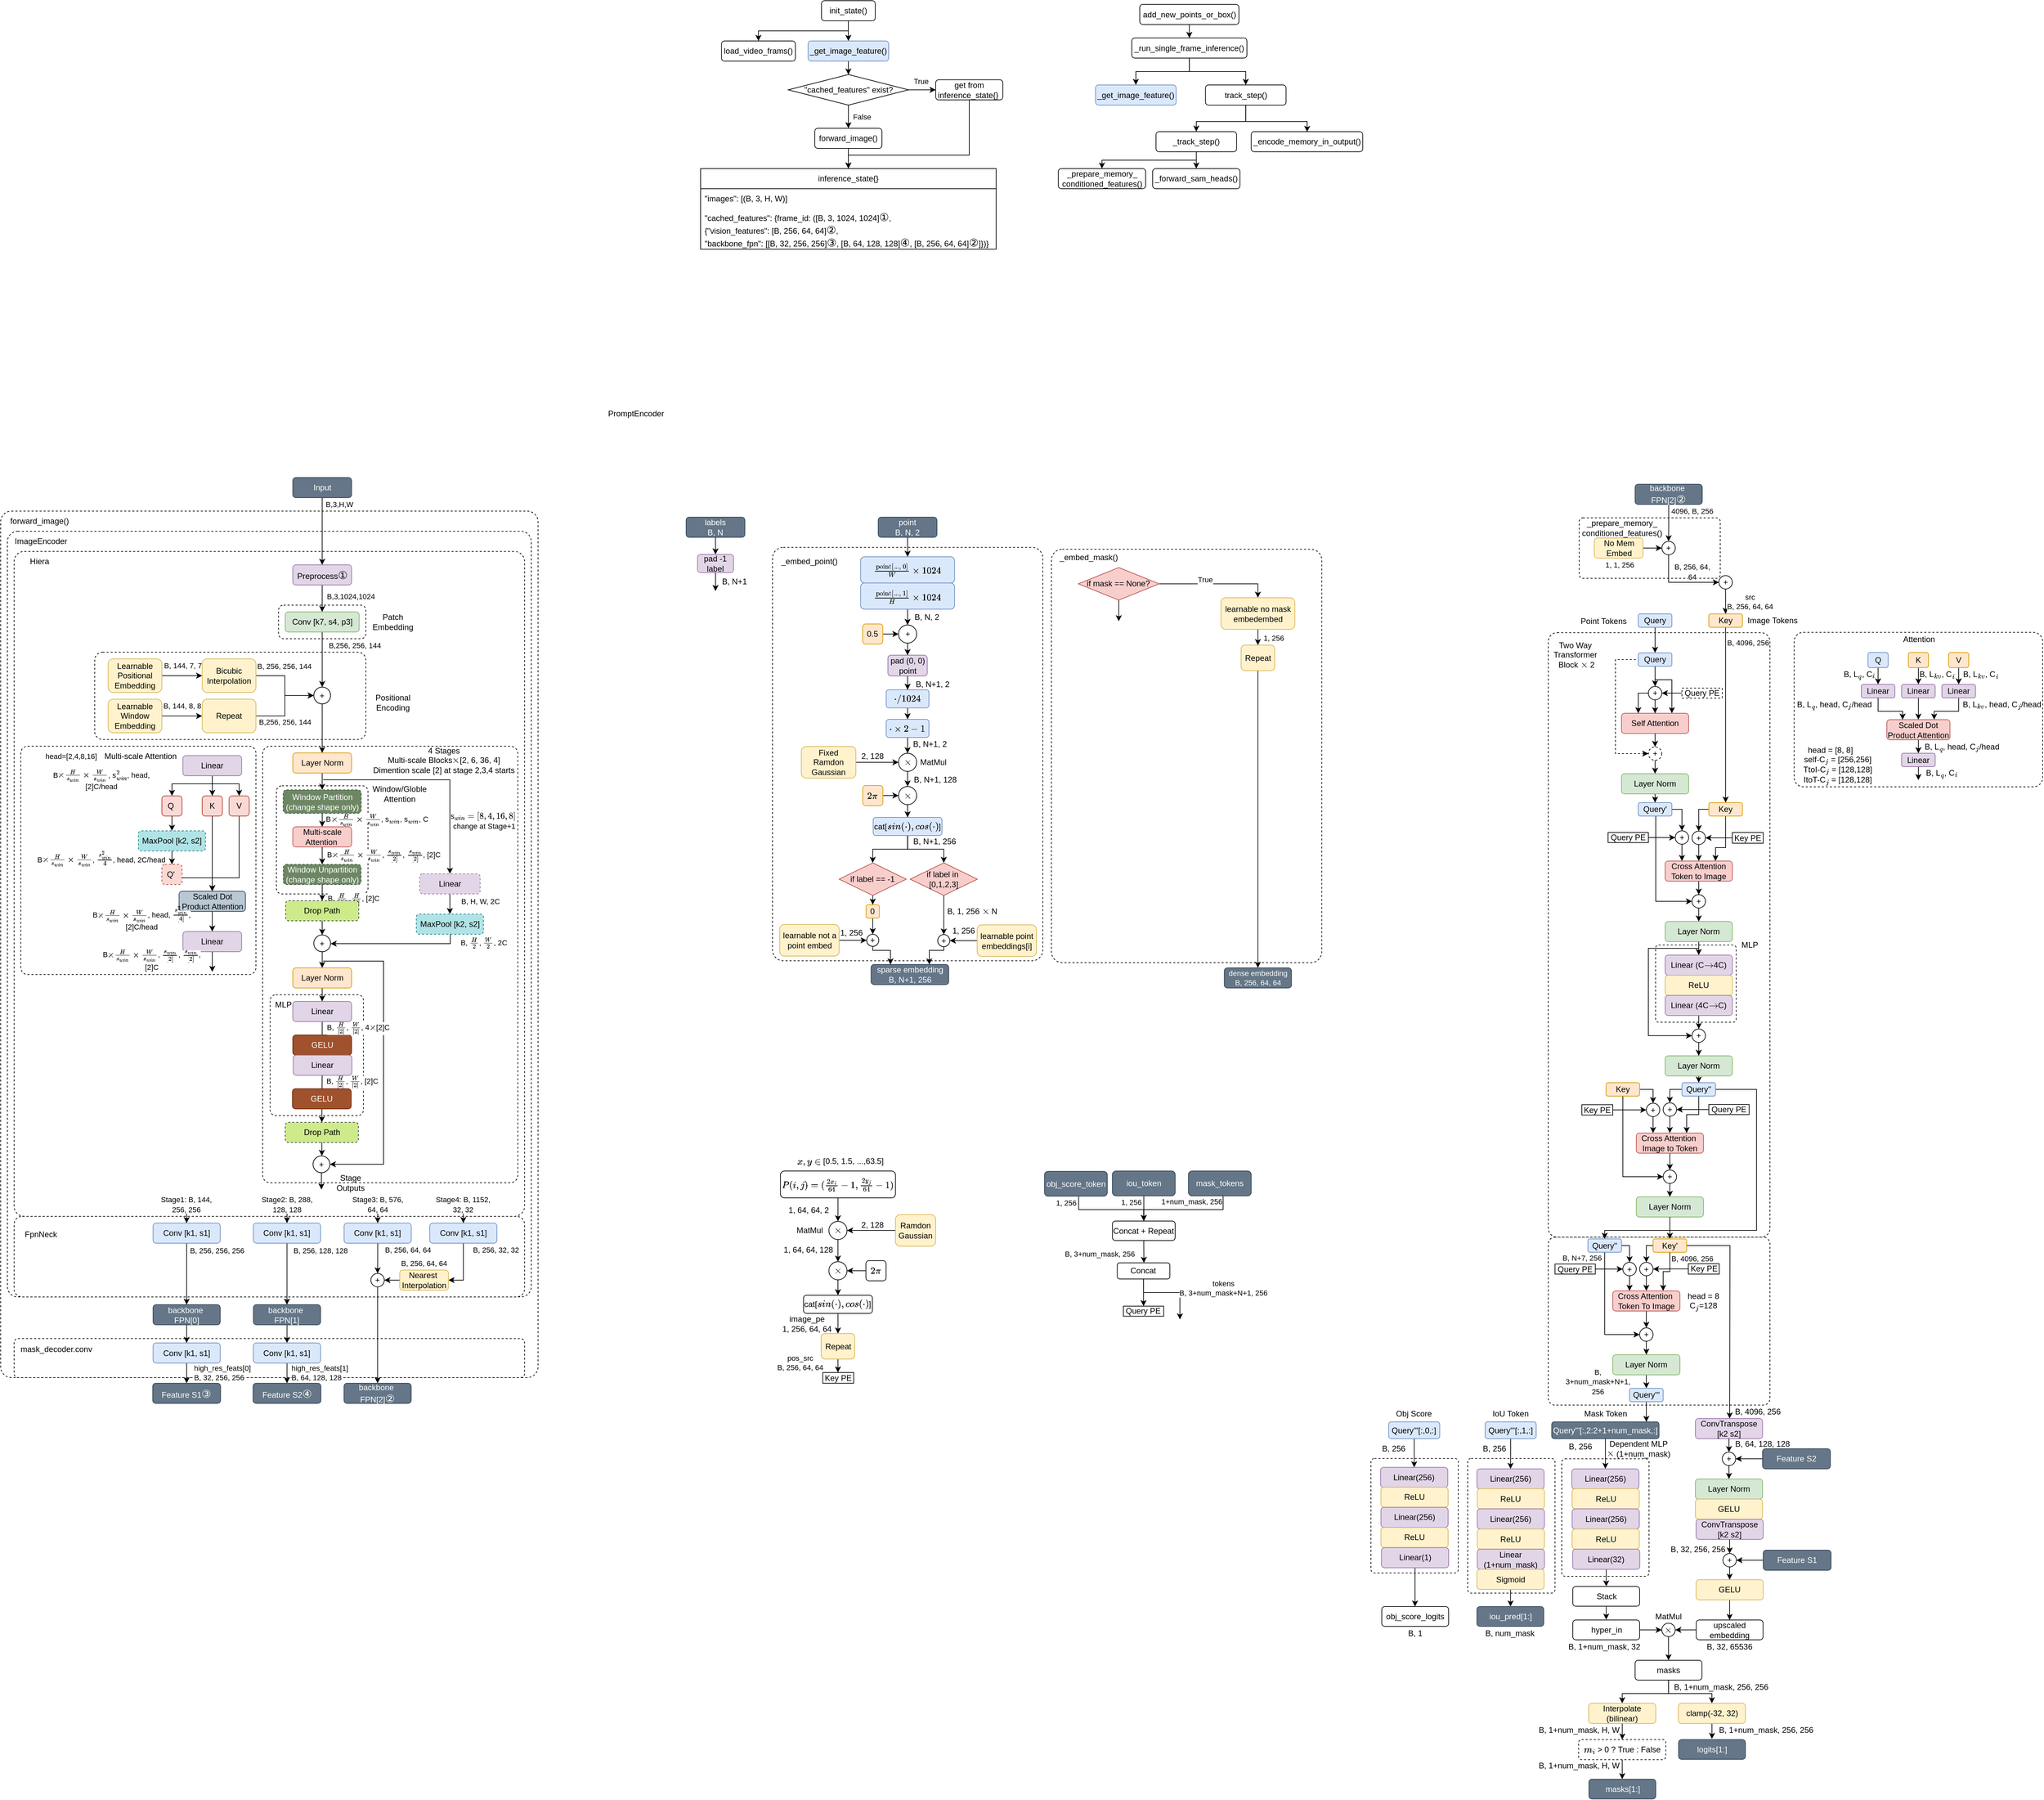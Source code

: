 <mxfile version="26.2.2">
  <diagram name="Page-1" id="90zGWC1KugrScvKNjO5u">
    <mxGraphModel dx="4711" dy="2704" grid="1" gridSize="10" guides="1" tooltips="1" connect="1" arrows="1" fold="1" page="1" pageScale="1" pageWidth="850" pageHeight="1100" math="1" shadow="0">
      <root>
        <mxCell id="0" />
        <mxCell id="1" parent="0" />
        <mxCell id="1BHp1x5xrMASlnG4zFDI-95" value="" style="rounded=1;whiteSpace=wrap;html=1;dashed=1;arcSize=4;" vertex="1" parent="1">
          <mxGeometry x="754.3" y="56.75" width="402.45" height="615.5" as="geometry" />
        </mxCell>
        <mxCell id="1BHp1x5xrMASlnG4zFDI-82" value="" style="rounded=1;whiteSpace=wrap;html=1;dashed=1;arcSize=4;" vertex="1" parent="1">
          <mxGeometry x="339.06" y="54" width="402.45" height="615.5" as="geometry" />
        </mxCell>
        <mxCell id="1BHp1x5xrMASlnG4zFDI-66" value="" style="rounded=1;whiteSpace=wrap;html=1;dashed=1;arcSize=6;" vertex="1" parent="1">
          <mxGeometry x="1540" y="10" width="210" height="90" as="geometry" />
        </mxCell>
        <mxCell id="1BHp1x5xrMASlnG4zFDI-36" value="" style="rounded=1;whiteSpace=wrap;html=1;arcSize=2;dashed=1;" vertex="1" parent="1">
          <mxGeometry x="-810" width="800" height="1290" as="geometry" />
        </mxCell>
        <mxCell id="1BHp1x5xrMASlnG4zFDI-32" value="" style="rounded=1;whiteSpace=wrap;html=1;arcSize=10;dashed=1;" vertex="1" parent="1">
          <mxGeometry x="-790" y="1232" width="760" height="58" as="geometry" />
        </mxCell>
        <mxCell id="1BHp1x5xrMASlnG4zFDI-24" value="" style="rounded=1;whiteSpace=wrap;html=1;arcSize=2;dashed=1;" vertex="1" parent="1">
          <mxGeometry x="-800" y="30" width="780" height="1140" as="geometry" />
        </mxCell>
        <mxCell id="1BHp1x5xrMASlnG4zFDI-22" value="" style="rounded=1;whiteSpace=wrap;html=1;arcSize=10;dashed=1;" vertex="1" parent="1">
          <mxGeometry x="-790" y="1050" width="760" height="120" as="geometry" />
        </mxCell>
        <mxCell id="1BHp1x5xrMASlnG4zFDI-20" value="" style="rounded=1;whiteSpace=wrap;html=1;arcSize=2;dashed=1;" vertex="1" parent="1">
          <mxGeometry x="-790" y="60" width="760" height="990" as="geometry" />
        </mxCell>
        <mxCell id="8AIc42vWEOV04zFsuyPU-4" value="" style="rounded=1;whiteSpace=wrap;html=1;dashed=1;arcSize=3;" parent="1" vertex="1">
          <mxGeometry x="-420" y="350" width="380" height="650" as="geometry" />
        </mxCell>
        <mxCell id="uYgV0tb-RvrMZyZtblZR-1" value="" style="rounded=1;whiteSpace=wrap;html=1;dashed=1;arcSize=6;" parent="1" vertex="1">
          <mxGeometry x="-399.5" y="409" width="136.34" height="161" as="geometry" />
        </mxCell>
        <mxCell id="8AIc42vWEOV04zFsuyPU-2" value="" style="rounded=1;whiteSpace=wrap;html=1;dashed=1;arcSize=3;" parent="1" vertex="1">
          <mxGeometry x="-780" y="350" width="350" height="340" as="geometry" />
        </mxCell>
        <mxCell id="Av4ejUpZXHxXe-buTqIJ-79" value="" style="rounded=1;whiteSpace=wrap;html=1;dashed=1;arcSize=6;" parent="1" vertex="1">
          <mxGeometry x="-408.78" y="720" width="138.78" height="180" as="geometry" />
        </mxCell>
        <mxCell id="Av4ejUpZXHxXe-buTqIJ-18" value="" style="rounded=1;whiteSpace=wrap;html=1;dashed=1;arcSize=9;" parent="1" vertex="1">
          <mxGeometry x="-670" y="210" width="403.66" height="130" as="geometry" />
        </mxCell>
        <mxCell id="MlzY_1DeIk44zODTZunn-7" value="" style="rounded=1;whiteSpace=wrap;html=1;dashed=1;" parent="1" vertex="1">
          <mxGeometry x="-396.34" y="140" width="130" height="50" as="geometry" />
        </mxCell>
        <mxCell id="MlzY_1DeIk44zODTZunn-3" style="edgeStyle=orthogonalEdgeStyle;rounded=0;orthogonalLoop=1;jettySize=auto;html=1;entryX=0.5;entryY=0;entryDx=0;entryDy=0;" parent="1" source="MlzY_1DeIk44zODTZunn-1" target="Av4ejUpZXHxXe-buTqIJ-1" edge="1">
          <mxGeometry relative="1" as="geometry" />
        </mxCell>
        <mxCell id="MlzY_1DeIk44zODTZunn-4" value="B,3,H,W" style="edgeLabel;html=1;align=center;verticalAlign=middle;resizable=0;points=[];" parent="MlzY_1DeIk44zODTZunn-3" vertex="1" connectable="0">
          <mxGeometry x="-0.15" relative="1" as="geometry">
            <mxPoint x="25" y="-33" as="offset" />
          </mxGeometry>
        </mxCell>
        <mxCell id="MlzY_1DeIk44zODTZunn-1" value="Input" style="rounded=1;whiteSpace=wrap;html=1;fillColor=#647687;fontColor=#ffffff;strokeColor=#314354;" parent="1" vertex="1">
          <mxGeometry x="-375.08" y="-50" width="87.5" height="30" as="geometry" />
        </mxCell>
        <mxCell id="MlzY_1DeIk44zODTZunn-8" style="edgeStyle=orthogonalEdgeStyle;rounded=0;orthogonalLoop=1;jettySize=auto;html=1;entryX=0.5;entryY=0;entryDx=0;entryDy=0;exitX=0.5;exitY=1;exitDx=0;exitDy=0;" parent="1" source="MlzY_1DeIk44zODTZunn-2" target="Av4ejUpZXHxXe-buTqIJ-17" edge="1">
          <mxGeometry relative="1" as="geometry">
            <mxPoint x="-331.34" y="250" as="targetPoint" />
            <mxPoint x="-331.34" y="200" as="sourcePoint" />
          </mxGeometry>
        </mxCell>
        <mxCell id="MlzY_1DeIk44zODTZunn-9" value="B,256, 256, 144" style="edgeLabel;html=1;align=center;verticalAlign=middle;resizable=0;points=[];" parent="MlzY_1DeIk44zODTZunn-8" vertex="1" connectable="0">
          <mxGeometry x="-0.074" y="1" relative="1" as="geometry">
            <mxPoint x="47" y="-18" as="offset" />
          </mxGeometry>
        </mxCell>
        <mxCell id="MlzY_1DeIk44zODTZunn-2" value="Conv [k7, s4, p3]" style="rounded=1;whiteSpace=wrap;html=1;fillColor=#d5e8d4;strokeColor=#82b366;" parent="1" vertex="1">
          <mxGeometry x="-386.34" y="150" width="110" height="30" as="geometry" />
        </mxCell>
        <mxCell id="MlzY_1DeIk44zODTZunn-10" value="Patch Embedding" style="text;html=1;align=center;verticalAlign=middle;whiteSpace=wrap;rounded=0;" parent="1" vertex="1">
          <mxGeometry x="-256.34" y="150" width="60" height="30" as="geometry" />
        </mxCell>
        <mxCell id="Av4ejUpZXHxXe-buTqIJ-2" style="edgeStyle=orthogonalEdgeStyle;rounded=0;orthogonalLoop=1;jettySize=auto;html=1;entryX=0.5;entryY=0;entryDx=0;entryDy=0;" parent="1" source="Av4ejUpZXHxXe-buTqIJ-1" target="MlzY_1DeIk44zODTZunn-2" edge="1">
          <mxGeometry relative="1" as="geometry" />
        </mxCell>
        <mxCell id="Av4ejUpZXHxXe-buTqIJ-3" value="B,3,1024,1024" style="edgeLabel;html=1;align=center;verticalAlign=middle;resizable=0;points=[];" parent="Av4ejUpZXHxXe-buTqIJ-2" vertex="1" connectable="0">
          <mxGeometry x="-0.218" y="1" relative="1" as="geometry">
            <mxPoint x="41" y="1" as="offset" />
          </mxGeometry>
        </mxCell>
        <mxCell id="Av4ejUpZXHxXe-buTqIJ-1" value="Preprocess&lt;span style=&quot;font-family: &amp;quot;Times New Roman&amp;quot;; font-size: medium;&quot;&gt;①&lt;/span&gt;" style="rounded=1;whiteSpace=wrap;html=1;fillColor=#e1d5e7;strokeColor=#9673a6;" parent="1" vertex="1">
          <mxGeometry x="-375.09" y="80" width="87.5" height="30" as="geometry" />
        </mxCell>
        <mxCell id="Av4ejUpZXHxXe-buTqIJ-10" style="edgeStyle=orthogonalEdgeStyle;rounded=0;orthogonalLoop=1;jettySize=auto;html=1;entryX=0;entryY=0.5;entryDx=0;entryDy=0;" parent="1" source="Av4ejUpZXHxXe-buTqIJ-4" target="Av4ejUpZXHxXe-buTqIJ-7" edge="1">
          <mxGeometry relative="1" as="geometry" />
        </mxCell>
        <mxCell id="Av4ejUpZXHxXe-buTqIJ-16" value="B, 144, 7, 7" style="edgeLabel;html=1;align=center;verticalAlign=middle;resizable=0;points=[];" parent="Av4ejUpZXHxXe-buTqIJ-10" vertex="1" connectable="0">
          <mxGeometry x="-0.022" relative="1" as="geometry">
            <mxPoint x="1" y="-15" as="offset" />
          </mxGeometry>
        </mxCell>
        <mxCell id="Av4ejUpZXHxXe-buTqIJ-4" value="Learnable Positional Embedding" style="rounded=1;whiteSpace=wrap;html=1;fillColor=#fff2cc;strokeColor=#d6b656;" parent="1" vertex="1">
          <mxGeometry x="-650" y="220" width="80" height="50" as="geometry" />
        </mxCell>
        <mxCell id="Av4ejUpZXHxXe-buTqIJ-11" style="edgeStyle=orthogonalEdgeStyle;rounded=0;orthogonalLoop=1;jettySize=auto;html=1;entryX=0;entryY=0.5;entryDx=0;entryDy=0;" parent="1" source="Av4ejUpZXHxXe-buTqIJ-5" target="Av4ejUpZXHxXe-buTqIJ-8" edge="1">
          <mxGeometry relative="1" as="geometry" />
        </mxCell>
        <mxCell id="Av4ejUpZXHxXe-buTqIJ-15" value="B, 144, 8, 8" style="edgeLabel;html=1;align=center;verticalAlign=middle;resizable=0;points=[];" parent="Av4ejUpZXHxXe-buTqIJ-11" vertex="1" connectable="0">
          <mxGeometry x="0.033" y="-1" relative="1" as="geometry">
            <mxPoint x="-1" y="-16" as="offset" />
          </mxGeometry>
        </mxCell>
        <mxCell id="Av4ejUpZXHxXe-buTqIJ-5" value="Learnable Window Embedding" style="rounded=1;whiteSpace=wrap;html=1;fillColor=#fff2cc;strokeColor=#d6b656;" parent="1" vertex="1">
          <mxGeometry x="-650" y="280" width="80" height="50" as="geometry" />
        </mxCell>
        <mxCell id="Av4ejUpZXHxXe-buTqIJ-9" style="edgeStyle=orthogonalEdgeStyle;rounded=0;orthogonalLoop=1;jettySize=auto;html=1;entryX=0;entryY=0.5;entryDx=0;entryDy=0;" parent="1" source="Av4ejUpZXHxXe-buTqIJ-7" target="Av4ejUpZXHxXe-buTqIJ-17" edge="1">
          <mxGeometry relative="1" as="geometry">
            <mxPoint x="-343.839" y="273.661" as="targetPoint" />
          </mxGeometry>
        </mxCell>
        <mxCell id="Av4ejUpZXHxXe-buTqIJ-13" value="B, 256, 256, 144" style="edgeLabel;html=1;align=center;verticalAlign=middle;resizable=0;points=[];" parent="Av4ejUpZXHxXe-buTqIJ-9" vertex="1" connectable="0">
          <mxGeometry x="-0.06" relative="1" as="geometry">
            <mxPoint x="-1" y="-26" as="offset" />
          </mxGeometry>
        </mxCell>
        <mxCell id="Av4ejUpZXHxXe-buTqIJ-7" value="Bicubic Interpolation" style="rounded=1;whiteSpace=wrap;html=1;fillColor=#fff2cc;strokeColor=#d6b656;" parent="1" vertex="1">
          <mxGeometry x="-510" y="220" width="80" height="50" as="geometry" />
        </mxCell>
        <mxCell id="Av4ejUpZXHxXe-buTqIJ-12" style="edgeStyle=orthogonalEdgeStyle;rounded=0;orthogonalLoop=1;jettySize=auto;html=1;entryX=0;entryY=0.5;entryDx=0;entryDy=0;" parent="1" source="Av4ejUpZXHxXe-buTqIJ-8" target="Av4ejUpZXHxXe-buTqIJ-17" edge="1">
          <mxGeometry relative="1" as="geometry">
            <mxPoint x="-343.839" y="291.339" as="targetPoint" />
          </mxGeometry>
        </mxCell>
        <mxCell id="Av4ejUpZXHxXe-buTqIJ-14" value="B,256, 256, 144" style="edgeLabel;html=1;align=center;verticalAlign=middle;resizable=0;points=[];" parent="Av4ejUpZXHxXe-buTqIJ-12" vertex="1" connectable="0">
          <mxGeometry x="0.071" y="-1" relative="1" as="geometry">
            <mxPoint x="-1" y="28" as="offset" />
          </mxGeometry>
        </mxCell>
        <mxCell id="Av4ejUpZXHxXe-buTqIJ-8" value="Repeat" style="rounded=1;whiteSpace=wrap;html=1;fillColor=#fff2cc;strokeColor=#d6b656;" parent="1" vertex="1">
          <mxGeometry x="-510" y="280" width="80" height="50" as="geometry" />
        </mxCell>
        <mxCell id="Av4ejUpZXHxXe-buTqIJ-23" style="edgeStyle=orthogonalEdgeStyle;rounded=0;orthogonalLoop=1;jettySize=auto;html=1;exitX=0.5;exitY=1;exitDx=0;exitDy=0;entryX=0.5;entryY=0;entryDx=0;entryDy=0;" parent="1" source="Av4ejUpZXHxXe-buTqIJ-17" target="Av4ejUpZXHxXe-buTqIJ-20" edge="1">
          <mxGeometry relative="1" as="geometry" />
        </mxCell>
        <mxCell id="Av4ejUpZXHxXe-buTqIJ-17" value="+" style="ellipse;whiteSpace=wrap;html=1;aspect=fixed;" parent="1" vertex="1">
          <mxGeometry x="-343.84" y="262" width="25" height="25" as="geometry" />
        </mxCell>
        <mxCell id="Av4ejUpZXHxXe-buTqIJ-19" value="Positional Encoding" style="text;html=1;align=center;verticalAlign=middle;whiteSpace=wrap;rounded=0;" parent="1" vertex="1">
          <mxGeometry x="-256.34" y="270" width="60" height="30" as="geometry" />
        </mxCell>
        <mxCell id="Av4ejUpZXHxXe-buTqIJ-24" style="edgeStyle=orthogonalEdgeStyle;rounded=0;orthogonalLoop=1;jettySize=auto;html=1;entryX=0.5;entryY=0;entryDx=0;entryDy=0;" parent="1" source="Av4ejUpZXHxXe-buTqIJ-20" target="Av4ejUpZXHxXe-buTqIJ-22" edge="1">
          <mxGeometry relative="1" as="geometry" />
        </mxCell>
        <mxCell id="Av4ejUpZXHxXe-buTqIJ-20" value="Layer Norm" style="rounded=1;whiteSpace=wrap;html=1;fillColor=#ffe6cc;strokeColor=#d79b00;" parent="1" vertex="1">
          <mxGeometry x="-375.09" y="360" width="87.5" height="30" as="geometry" />
        </mxCell>
        <mxCell id="Av4ejUpZXHxXe-buTqIJ-67" style="edgeStyle=orthogonalEdgeStyle;rounded=0;orthogonalLoop=1;jettySize=auto;html=1;entryX=1;entryY=0.5;entryDx=0;entryDy=0;" parent="1" target="Av4ejUpZXHxXe-buTqIJ-31" edge="1">
          <mxGeometry relative="1" as="geometry">
            <mxPoint x="-140.65" y="630.0" as="sourcePoint" />
            <mxPoint x="-314.49" y="642.5" as="targetPoint" />
            <Array as="points">
              <mxPoint x="-141" y="644" />
              <mxPoint x="-319" y="644" />
            </Array>
          </mxGeometry>
        </mxCell>
        <mxCell id="Av4ejUpZXHxXe-buTqIJ-83" value="B, \(\frac{H}{2}\), \(\frac{W}{2}\), 2C" style="edgeLabel;html=1;align=center;verticalAlign=middle;resizable=0;points=[];" parent="Av4ejUpZXHxXe-buTqIJ-67" vertex="1" connectable="0">
          <mxGeometry x="-0.883" relative="1" as="geometry">
            <mxPoint x="49" y="1" as="offset" />
          </mxGeometry>
        </mxCell>
        <mxCell id="Av4ejUpZXHxXe-buTqIJ-21" value="MaxPool [k2, s2]" style="rounded=1;whiteSpace=wrap;html=1;dashed=1;fillColor=#b0e3e6;strokeColor=#0e8088;" parent="1" vertex="1">
          <mxGeometry x="-191.22" y="600" width="100" height="30" as="geometry" />
        </mxCell>
        <mxCell id="Av4ejUpZXHxXe-buTqIJ-25" style="edgeStyle=orthogonalEdgeStyle;rounded=0;orthogonalLoop=1;jettySize=auto;html=1;" parent="1" source="Av4ejUpZXHxXe-buTqIJ-22" edge="1">
          <mxGeometry relative="1" as="geometry">
            <mxPoint x="-331.335" y="470" as="targetPoint" />
          </mxGeometry>
        </mxCell>
        <mxCell id="Av4ejUpZXHxXe-buTqIJ-26" value="B\(\times \frac{H}{s_{win}} \times \frac{W}{s_{win}}\), s\(_{win}\), s\(_{win}\), C" style="edgeLabel;html=1;align=center;verticalAlign=middle;resizable=0;points=[];" parent="Av4ejUpZXHxXe-buTqIJ-25" vertex="1" connectable="0">
          <mxGeometry x="-0.357" relative="1" as="geometry">
            <mxPoint x="81" y="3" as="offset" />
          </mxGeometry>
        </mxCell>
        <mxCell id="Av4ejUpZXHxXe-buTqIJ-22" value="Window Partition&lt;div&gt;(change shape only)&lt;/div&gt;" style="rounded=1;whiteSpace=wrap;html=1;dashed=1;fillColor=#6d8764;fontColor=#ffffff;strokeColor=#3A5431;" parent="1" vertex="1">
          <mxGeometry x="-389.43" y="415" width="116.21" height="35" as="geometry" />
        </mxCell>
        <mxCell id="Av4ejUpZXHxXe-buTqIJ-29" style="edgeStyle=orthogonalEdgeStyle;rounded=0;orthogonalLoop=1;jettySize=auto;html=1;entryX=0.5;entryY=0;entryDx=0;entryDy=0;" parent="1" source="Av4ejUpZXHxXe-buTqIJ-27" target="Av4ejUpZXHxXe-buTqIJ-28" edge="1">
          <mxGeometry relative="1" as="geometry" />
        </mxCell>
        <mxCell id="Av4ejUpZXHxXe-buTqIJ-65" value="B\(\times \frac{H}{s_{win}} \times \frac{W}{s_{win}}\), \(\frac{s_{win}}{[2]}\), \(\frac{s_{win}}{[2]}\), [2]C" style="edgeLabel;html=1;align=center;verticalAlign=middle;resizable=0;points=[];" parent="Av4ejUpZXHxXe-buTqIJ-29" vertex="1" connectable="0">
          <mxGeometry x="-0.416" y="1" relative="1" as="geometry">
            <mxPoint x="90" y="5" as="offset" />
          </mxGeometry>
        </mxCell>
        <mxCell id="Av4ejUpZXHxXe-buTqIJ-27" value="Multi-scale Attention&amp;nbsp;" style="rounded=1;whiteSpace=wrap;html=1;fillColor=#f8cecc;strokeColor=#b85450;" parent="1" vertex="1">
          <mxGeometry x="-375.09" y="470" width="87.5" height="30" as="geometry" />
        </mxCell>
        <mxCell id="Av4ejUpZXHxXe-buTqIJ-32" style="edgeStyle=orthogonalEdgeStyle;rounded=0;orthogonalLoop=1;jettySize=auto;html=1;entryX=0.5;entryY=0;entryDx=0;entryDy=0;" parent="1" source="Av4ejUpZXHxXe-buTqIJ-28" target="Av4ejUpZXHxXe-buTqIJ-30" edge="1">
          <mxGeometry relative="1" as="geometry" />
        </mxCell>
        <mxCell id="Av4ejUpZXHxXe-buTqIJ-66" value="B, \(\frac{H}{[2]}\), \(\frac{H}{[2]}\), [2]C" style="edgeLabel;html=1;align=center;verticalAlign=middle;resizable=0;points=[];" parent="Av4ejUpZXHxXe-buTqIJ-32" vertex="1" connectable="0">
          <mxGeometry x="-0.237" y="1" relative="1" as="geometry">
            <mxPoint x="47" y="3" as="offset" />
          </mxGeometry>
        </mxCell>
        <mxCell id="Av4ejUpZXHxXe-buTqIJ-28" value="Window Unpartition (change shape only)" style="rounded=1;whiteSpace=wrap;html=1;dashed=1;fillColor=#6d8764;fontColor=#ffffff;strokeColor=#3A5431;" parent="1" vertex="1">
          <mxGeometry x="-389.23" y="526" width="115.77" height="30" as="geometry" />
        </mxCell>
        <mxCell id="Av4ejUpZXHxXe-buTqIJ-33" style="edgeStyle=orthogonalEdgeStyle;rounded=0;orthogonalLoop=1;jettySize=auto;html=1;entryX=0.5;entryY=0;entryDx=0;entryDy=0;" parent="1" source="Av4ejUpZXHxXe-buTqIJ-30" target="Av4ejUpZXHxXe-buTqIJ-31" edge="1">
          <mxGeometry relative="1" as="geometry" />
        </mxCell>
        <mxCell id="Av4ejUpZXHxXe-buTqIJ-30" value="Drop Path" style="rounded=1;whiteSpace=wrap;html=1;dashed=1;fillColor=#cdeb8b;strokeColor=#36393d;" parent="1" vertex="1">
          <mxGeometry x="-385.78" y="580" width="108.88" height="30" as="geometry" />
        </mxCell>
        <mxCell id="Av4ejUpZXHxXe-buTqIJ-37" style="edgeStyle=orthogonalEdgeStyle;rounded=0;orthogonalLoop=1;jettySize=auto;html=1;entryX=0.5;entryY=0;entryDx=0;entryDy=0;" parent="1" target="Av4ejUpZXHxXe-buTqIJ-34" edge="1">
          <mxGeometry relative="1" as="geometry">
            <mxPoint x="-330.13" y="656" as="sourcePoint" />
          </mxGeometry>
        </mxCell>
        <mxCell id="Av4ejUpZXHxXe-buTqIJ-31" value="+" style="ellipse;whiteSpace=wrap;html=1;aspect=fixed;" parent="1" vertex="1">
          <mxGeometry x="-343.85" y="631" width="25" height="25" as="geometry" />
        </mxCell>
        <mxCell id="Av4ejUpZXHxXe-buTqIJ-68" style="edgeStyle=orthogonalEdgeStyle;rounded=0;orthogonalLoop=1;jettySize=auto;html=1;entryX=0.5;entryY=0;entryDx=0;entryDy=0;" parent="1" source="Av4ejUpZXHxXe-buTqIJ-34" target="Av4ejUpZXHxXe-buTqIJ-35" edge="1">
          <mxGeometry relative="1" as="geometry" />
        </mxCell>
        <mxCell id="Av4ejUpZXHxXe-buTqIJ-34" value="Layer Norm" style="rounded=1;whiteSpace=wrap;html=1;fillColor=#ffe6cc;strokeColor=#d79b00;" parent="1" vertex="1">
          <mxGeometry x="-375.09" y="680" width="87.5" height="30" as="geometry" />
        </mxCell>
        <mxCell id="Av4ejUpZXHxXe-buTqIJ-69" style="edgeStyle=orthogonalEdgeStyle;rounded=0;orthogonalLoop=1;jettySize=auto;html=1;entryX=0.5;entryY=0;entryDx=0;entryDy=0;" parent="1" source="Av4ejUpZXHxXe-buTqIJ-35" target="Av4ejUpZXHxXe-buTqIJ-36" edge="1">
          <mxGeometry relative="1" as="geometry" />
        </mxCell>
        <mxCell id="Av4ejUpZXHxXe-buTqIJ-75" value="B, \(\frac{H}{[2]}\), \(\frac{W}{[2]}\), [2]C" style="edgeLabel;html=1;align=center;verticalAlign=middle;resizable=0;points=[];" parent="Av4ejUpZXHxXe-buTqIJ-69" vertex="1" connectable="0">
          <mxGeometry x="0.715" y="1" relative="1" as="geometry">
            <mxPoint x="44" y="-39" as="offset" />
          </mxGeometry>
        </mxCell>
        <mxCell id="Av4ejUpZXHxXe-buTqIJ-35" value="Linear" style="rounded=1;whiteSpace=wrap;html=1;fillColor=#e1d5e7;strokeColor=#9673a6;" parent="1" vertex="1">
          <mxGeometry x="-375.09" y="730" width="87.5" height="30" as="geometry" />
        </mxCell>
        <mxCell id="Av4ejUpZXHxXe-buTqIJ-39" style="edgeStyle=orthogonalEdgeStyle;rounded=0;orthogonalLoop=1;jettySize=auto;html=1;entryX=0.5;entryY=0;entryDx=0;entryDy=0;" parent="1" source="Av4ejUpZXHxXe-buTqIJ-36" target="Av4ejUpZXHxXe-buTqIJ-38" edge="1">
          <mxGeometry relative="1" as="geometry" />
        </mxCell>
        <mxCell id="Av4ejUpZXHxXe-buTqIJ-36" value="Drop Path" style="rounded=1;whiteSpace=wrap;html=1;dashed=1;fillColor=#cdeb8b;strokeColor=#36393d;" parent="1" vertex="1">
          <mxGeometry x="-386.34" y="910" width="108.88" height="30" as="geometry" />
        </mxCell>
        <mxCell id="Av4ejUpZXHxXe-buTqIJ-40" style="edgeStyle=elbowEdgeStyle;rounded=0;orthogonalLoop=1;jettySize=auto;html=1;exitX=1;exitY=0.5;exitDx=0;exitDy=0;startArrow=classic;startFill=1;endArrow=none;" parent="1" source="Av4ejUpZXHxXe-buTqIJ-38" edge="1">
          <mxGeometry relative="1" as="geometry">
            <mxPoint x="-330" y="670" as="targetPoint" />
            <Array as="points">
              <mxPoint x="-240.0" y="740" />
            </Array>
          </mxGeometry>
        </mxCell>
        <mxCell id="Av4ejUpZXHxXe-buTqIJ-76" style="edgeStyle=orthogonalEdgeStyle;rounded=0;orthogonalLoop=1;jettySize=auto;html=1;" parent="1" source="Av4ejUpZXHxXe-buTqIJ-38" edge="1">
          <mxGeometry relative="1" as="geometry">
            <mxPoint x="-332.46" y="1010" as="targetPoint" />
          </mxGeometry>
        </mxCell>
        <mxCell id="Av4ejUpZXHxXe-buTqIJ-38" value="+" style="ellipse;whiteSpace=wrap;html=1;aspect=fixed;" parent="1" vertex="1">
          <mxGeometry x="-344.96" y="960" width="25" height="25" as="geometry" />
        </mxCell>
        <mxCell id="Av4ejUpZXHxXe-buTqIJ-46" style="edgeStyle=orthogonalEdgeStyle;rounded=0;orthogonalLoop=1;jettySize=auto;html=1;entryX=0.5;entryY=0;entryDx=0;entryDy=0;exitX=0.5;exitY=1;exitDx=0;exitDy=0;" parent="1" source="Av4ejUpZXHxXe-buTqIJ-41" target="Av4ejUpZXHxXe-buTqIJ-42" edge="1">
          <mxGeometry relative="1" as="geometry">
            <Array as="points">
              <mxPoint x="-495" y="406" />
              <mxPoint x="-555" y="406" />
            </Array>
          </mxGeometry>
        </mxCell>
        <mxCell id="Av4ejUpZXHxXe-buTqIJ-47" style="edgeStyle=orthogonalEdgeStyle;rounded=0;orthogonalLoop=1;jettySize=auto;html=1;entryX=0.5;entryY=0;entryDx=0;entryDy=0;" parent="1" source="Av4ejUpZXHxXe-buTqIJ-41" target="Av4ejUpZXHxXe-buTqIJ-44" edge="1">
          <mxGeometry relative="1" as="geometry" />
        </mxCell>
        <mxCell id="Av4ejUpZXHxXe-buTqIJ-48" style="edgeStyle=orthogonalEdgeStyle;rounded=0;orthogonalLoop=1;jettySize=auto;html=1;exitX=0.5;exitY=1;exitDx=0;exitDy=0;entryX=0.5;entryY=0;entryDx=0;entryDy=0;" parent="1" source="Av4ejUpZXHxXe-buTqIJ-41" target="Av4ejUpZXHxXe-buTqIJ-45" edge="1">
          <mxGeometry relative="1" as="geometry">
            <Array as="points">
              <mxPoint x="-495" y="406" />
              <mxPoint x="-455" y="406" />
            </Array>
          </mxGeometry>
        </mxCell>
        <mxCell id="Av4ejUpZXHxXe-buTqIJ-41" value="Linear" style="rounded=1;whiteSpace=wrap;html=1;fillColor=#e1d5e7;strokeColor=#9673a6;" parent="1" vertex="1">
          <mxGeometry x="-538.74" y="364" width="87.5" height="30" as="geometry" />
        </mxCell>
        <mxCell id="Av4ejUpZXHxXe-buTqIJ-52" style="edgeStyle=orthogonalEdgeStyle;rounded=0;orthogonalLoop=1;jettySize=auto;html=1;entryX=0.5;entryY=0;entryDx=0;entryDy=0;" parent="1" source="Av4ejUpZXHxXe-buTqIJ-42" target="Av4ejUpZXHxXe-buTqIJ-51" edge="1">
          <mxGeometry relative="1" as="geometry" />
        </mxCell>
        <mxCell id="Av4ejUpZXHxXe-buTqIJ-42" value="Q&amp;nbsp;" style="rounded=1;whiteSpace=wrap;html=1;fillColor=#fad9d5;strokeColor=#ae4132;" parent="1" vertex="1">
          <mxGeometry x="-570" y="424" width="30" height="30" as="geometry" />
        </mxCell>
        <mxCell id="Av4ejUpZXHxXe-buTqIJ-43" value="&lt;span style=&quot;font-size: 11px; text-wrap-mode: nowrap; background-color: rgb(255, 255, 255);&quot;&gt;B\(\times \frac{H}{s_{win}} \times \frac{W}{s_{win}}\), s\(_{win}^2\), head, [2]C/&lt;/span&gt;&lt;span style=&quot;font-size: 11px; text-wrap-mode: nowrap; background-color: rgb(255, 255, 255);&quot;&gt;head&lt;/span&gt;" style="text;html=1;align=center;verticalAlign=middle;whiteSpace=wrap;rounded=0;" parent="1" vertex="1">
          <mxGeometry x="-735" y="390" width="150" height="22" as="geometry" />
        </mxCell>
        <mxCell id="Av4ejUpZXHxXe-buTqIJ-57" style="edgeStyle=orthogonalEdgeStyle;rounded=0;orthogonalLoop=1;jettySize=auto;html=1;entryX=0.5;entryY=0;entryDx=0;entryDy=0;" parent="1" source="Av4ejUpZXHxXe-buTqIJ-44" target="Av4ejUpZXHxXe-buTqIJ-55" edge="1">
          <mxGeometry relative="1" as="geometry" />
        </mxCell>
        <mxCell id="Av4ejUpZXHxXe-buTqIJ-44" value="K" style="rounded=1;whiteSpace=wrap;html=1;fillColor=#fad9d5;strokeColor=#ae4132;" parent="1" vertex="1">
          <mxGeometry x="-510" y="424" width="30" height="30" as="geometry" />
        </mxCell>
        <mxCell id="Av4ejUpZXHxXe-buTqIJ-58" style="edgeStyle=elbowEdgeStyle;rounded=0;orthogonalLoop=1;jettySize=auto;html=1;entryX=0.5;entryY=0;entryDx=0;entryDy=0;elbow=vertical;" parent="1" source="Av4ejUpZXHxXe-buTqIJ-45" target="Av4ejUpZXHxXe-buTqIJ-55" edge="1">
          <mxGeometry relative="1" as="geometry">
            <Array as="points">
              <mxPoint x="-480" y="546" />
            </Array>
          </mxGeometry>
        </mxCell>
        <mxCell id="Av4ejUpZXHxXe-buTqIJ-45" value="V" style="rounded=1;whiteSpace=wrap;html=1;fillColor=#fad9d5;strokeColor=#ae4132;" parent="1" vertex="1">
          <mxGeometry x="-470" y="424" width="30" height="30" as="geometry" />
        </mxCell>
        <mxCell id="Av4ejUpZXHxXe-buTqIJ-50" style="edgeStyle=elbowEdgeStyle;rounded=0;orthogonalLoop=1;jettySize=auto;html=1;exitX=0.5;exitY=0;exitDx=0;exitDy=0;elbow=vertical;endArrow=none;startFill=1;startArrow=classic;" parent="1" source="Av4ejUpZXHxXe-buTqIJ-49" edge="1">
          <mxGeometry relative="1" as="geometry">
            <mxPoint x="-330" y="400" as="targetPoint" />
            <Array as="points">
              <mxPoint x="-230" y="400" />
            </Array>
          </mxGeometry>
        </mxCell>
        <mxCell id="Av4ejUpZXHxXe-buTqIJ-81" style="edgeStyle=orthogonalEdgeStyle;rounded=0;orthogonalLoop=1;jettySize=auto;html=1;entryX=0.5;entryY=0;entryDx=0;entryDy=0;" parent="1" source="Av4ejUpZXHxXe-buTqIJ-49" target="Av4ejUpZXHxXe-buTqIJ-21" edge="1">
          <mxGeometry relative="1" as="geometry" />
        </mxCell>
        <mxCell id="Av4ejUpZXHxXe-buTqIJ-82" value="B, H, W, 2C" style="edgeLabel;html=1;align=center;verticalAlign=middle;resizable=0;points=[];" parent="Av4ejUpZXHxXe-buTqIJ-81" vertex="1" connectable="0">
          <mxGeometry x="0.245" relative="1" as="geometry">
            <mxPoint x="45" as="offset" />
          </mxGeometry>
        </mxCell>
        <mxCell id="Av4ejUpZXHxXe-buTqIJ-49" value="Linear" style="rounded=1;whiteSpace=wrap;html=1;dashed=1;fillColor=#e1d5e7;strokeColor=#9673a6;" parent="1" vertex="1">
          <mxGeometry x="-186.22" y="540" width="90" height="30" as="geometry" />
        </mxCell>
        <mxCell id="Av4ejUpZXHxXe-buTqIJ-53" style="edgeStyle=orthogonalEdgeStyle;rounded=0;orthogonalLoop=1;jettySize=auto;html=1;entryX=0.5;entryY=0;entryDx=0;entryDy=0;" parent="1" source="Av4ejUpZXHxXe-buTqIJ-51" target="Av4ejUpZXHxXe-buTqIJ-54" edge="1">
          <mxGeometry relative="1" as="geometry">
            <mxPoint x="-555" y="536" as="targetPoint" />
          </mxGeometry>
        </mxCell>
        <mxCell id="Av4ejUpZXHxXe-buTqIJ-51" value="MaxPool [k2, s2]" style="rounded=1;whiteSpace=wrap;html=1;dashed=1;fillColor=#b0e3e6;strokeColor=#0e8088;" parent="1" vertex="1">
          <mxGeometry x="-605" y="476" width="100" height="30" as="geometry" />
        </mxCell>
        <mxCell id="Av4ejUpZXHxXe-buTqIJ-56" style="edgeStyle=orthogonalEdgeStyle;rounded=0;orthogonalLoop=1;jettySize=auto;html=1;entryX=0.5;entryY=0;entryDx=0;entryDy=0;" parent="1" source="Av4ejUpZXHxXe-buTqIJ-54" target="Av4ejUpZXHxXe-buTqIJ-55" edge="1">
          <mxGeometry relative="1" as="geometry">
            <Array as="points">
              <mxPoint x="-495" y="546" />
            </Array>
          </mxGeometry>
        </mxCell>
        <mxCell id="Av4ejUpZXHxXe-buTqIJ-54" value="Q&#39;&amp;nbsp;" style="rounded=1;whiteSpace=wrap;html=1;dashed=1;fillColor=#fad9d5;strokeColor=#ae4132;" parent="1" vertex="1">
          <mxGeometry x="-570" y="526" width="30" height="30" as="geometry" />
        </mxCell>
        <mxCell id="Av4ejUpZXHxXe-buTqIJ-59" style="edgeStyle=orthogonalEdgeStyle;rounded=0;orthogonalLoop=1;jettySize=auto;html=1;" parent="1" source="Av4ejUpZXHxXe-buTqIJ-55" edge="1">
          <mxGeometry relative="1" as="geometry">
            <mxPoint x="-494.995" y="626" as="targetPoint" />
          </mxGeometry>
        </mxCell>
        <mxCell id="Av4ejUpZXHxXe-buTqIJ-55" value="Scaled Dot Product Attention" style="rounded=1;whiteSpace=wrap;html=1;fillColor=#bac8d3;strokeColor=#23445d;" parent="1" vertex="1">
          <mxGeometry x="-544.37" y="566" width="98.75" height="30" as="geometry" />
        </mxCell>
        <mxCell id="Av4ejUpZXHxXe-buTqIJ-63" style="edgeStyle=orthogonalEdgeStyle;rounded=0;orthogonalLoop=1;jettySize=auto;html=1;" parent="1" source="Av4ejUpZXHxXe-buTqIJ-60" edge="1">
          <mxGeometry relative="1" as="geometry">
            <mxPoint x="-495" y="686" as="targetPoint" />
          </mxGeometry>
        </mxCell>
        <mxCell id="Av4ejUpZXHxXe-buTqIJ-60" value="Linear" style="rounded=1;whiteSpace=wrap;html=1;fillColor=#e1d5e7;strokeColor=#9673a6;" parent="1" vertex="1">
          <mxGeometry x="-538.75" y="626" width="87.5" height="30" as="geometry" />
        </mxCell>
        <mxCell id="Av4ejUpZXHxXe-buTqIJ-61" value="&lt;span style=&quot;font-size: 11px; text-wrap-mode: nowrap; background-color: rgb(255, 255, 255);&quot;&gt;B\(\times \frac{H}{s_{win}} \times \frac{W}{s_{win}}\), head, \(\frac{s_{win}^2}{[4]}\), [&lt;/span&gt;&lt;span style=&quot;font-size: 11px; text-wrap-mode: nowrap; background-color: rgb(255, 255, 255);&quot;&gt;2]C/head&lt;/span&gt;" style="text;html=1;align=center;verticalAlign=middle;whiteSpace=wrap;rounded=0;" parent="1" vertex="1">
          <mxGeometry x="-675" y="596" width="150" height="22" as="geometry" />
        </mxCell>
        <mxCell id="Av4ejUpZXHxXe-buTqIJ-71" value="GELU" style="rounded=1;whiteSpace=wrap;html=1;fillColor=#a0522d;fontColor=#ffffff;strokeColor=#6D1F00;" parent="1" vertex="1">
          <mxGeometry x="-375.08" y="780" width="87.5" height="30" as="geometry" />
        </mxCell>
        <mxCell id="Av4ejUpZXHxXe-buTqIJ-72" value="B, \(\frac{H}{[2]}\), \(\frac{W}{[2]}\), 4\(\times\)[2]C" style="edgeLabel;html=1;align=center;verticalAlign=middle;resizable=0;points=[];" parent="1" vertex="1" connectable="0">
          <mxGeometry x="-276.343" y="770.003" as="geometry">
            <mxPoint x="-2" as="offset" />
          </mxGeometry>
        </mxCell>
        <mxCell id="Av4ejUpZXHxXe-buTqIJ-73" value="Linear" style="rounded=1;whiteSpace=wrap;html=1;fillColor=#e1d5e7;strokeColor=#9673a6;" parent="1" vertex="1">
          <mxGeometry x="-374.53" y="810" width="87.5" height="30" as="geometry" />
        </mxCell>
        <mxCell id="Av4ejUpZXHxXe-buTqIJ-74" value="GELU" style="rounded=1;whiteSpace=wrap;html=1;fillColor=#a0522d;fontColor=#ffffff;strokeColor=#6D1F00;" parent="1" vertex="1">
          <mxGeometry x="-375.65" y="860" width="87.5" height="30" as="geometry" />
        </mxCell>
        <mxCell id="Av4ejUpZXHxXe-buTqIJ-78" value="Stage Outputs" style="text;html=1;align=center;verticalAlign=middle;whiteSpace=wrap;rounded=0;" parent="1" vertex="1">
          <mxGeometry x="-318.85" y="985" width="60" height="30" as="geometry" />
        </mxCell>
        <mxCell id="Av4ejUpZXHxXe-buTqIJ-80" value="MLP" style="text;html=1;align=center;verticalAlign=middle;whiteSpace=wrap;rounded=0;" parent="1" vertex="1">
          <mxGeometry x="-418.78" y="720" width="60" height="30" as="geometry" />
        </mxCell>
        <mxCell id="Av4ejUpZXHxXe-buTqIJ-84" value="&lt;span style=&quot;font-size: 11px; text-wrap-mode: nowrap; background-color: rgb(255, 255, 255);&quot;&gt;B\(\times \frac{H}{s_{win}} \times \frac{W}{s_{win}}\), \(\frac{s_{win}^2}{4}\), head, 2C/&lt;/span&gt;&lt;span style=&quot;font-size: 11px; text-wrap-mode: nowrap; background-color: rgb(255, 255, 255);&quot;&gt;head&lt;/span&gt;" style="text;html=1;align=center;verticalAlign=middle;whiteSpace=wrap;rounded=0;" parent="1" vertex="1">
          <mxGeometry x="-760" y="506" width="200" height="22" as="geometry" />
        </mxCell>
        <mxCell id="8AIc42vWEOV04zFsuyPU-1" value="&lt;span style=&quot;font-size: 11px; text-wrap-mode: nowrap; background-color: rgb(255, 255, 255);&quot;&gt;B\(\times \frac{H}{s_{win}} \times \frac{W}{s_{win}}\), \(\frac{s_{win}}{[2]}\), \(\frac{s_{win}}{[2]}\), [&lt;/span&gt;&lt;span style=&quot;font-size: 11px; text-wrap-mode: nowrap; background-color: rgb(255, 255, 255);&quot;&gt;2]C&lt;/span&gt;" style="text;html=1;align=center;verticalAlign=middle;whiteSpace=wrap;rounded=0;" parent="1" vertex="1">
          <mxGeometry x="-660" y="658" width="150" height="22" as="geometry" />
        </mxCell>
        <mxCell id="8AIc42vWEOV04zFsuyPU-3" value="Multi-scale Attention&amp;nbsp;" style="text;html=1;align=center;verticalAlign=middle;whiteSpace=wrap;rounded=0;" parent="1" vertex="1">
          <mxGeometry x="-670" y="350" width="140" height="30" as="geometry" />
        </mxCell>
        <mxCell id="8AIc42vWEOV04zFsuyPU-7" value="4 Stages&lt;div&gt;Multi-scale Blocks\(\times\)&lt;span style=&quot;background-color: transparent; color: light-dark(rgb(0, 0, 0), rgb(255, 255, 255));&quot;&gt;[2, 6, 36, 4]&lt;/span&gt;&lt;/div&gt;&lt;div&gt;Dimention scale [2] at stage 2,3,4 starts&lt;span style=&quot;background-color: transparent; color: light-dark(rgb(0, 0, 0), rgb(255, 255, 255));&quot;&gt;&lt;/span&gt;&lt;/div&gt;" style="text;html=1;align=center;verticalAlign=middle;whiteSpace=wrap;rounded=0;" parent="1" vertex="1">
          <mxGeometry x="-260" y="352" width="220" height="38" as="geometry" />
        </mxCell>
        <mxCell id="uYgV0tb-RvrMZyZtblZR-2" value="Window/Globle Attention" style="text;html=1;align=center;verticalAlign=middle;whiteSpace=wrap;rounded=0;" parent="1" vertex="1">
          <mxGeometry x="-271.22" y="409" width="110" height="24" as="geometry" />
        </mxCell>
        <mxCell id="bSZjIwAKVUCluQ-9uDNu-1" value="&lt;span style=&quot;font-size: 11px; text-wrap-mode: nowrap; background-color: rgb(255, 255, 255);&quot;&gt;s\(_{win}=[8,4,16,8]\)&amp;nbsp;&lt;/span&gt;&lt;div&gt;&lt;span style=&quot;font-size: 11px; text-wrap-mode: nowrap; background-color: rgb(255, 255, 255);&quot;&gt;change at Stage+1&lt;/span&gt;&lt;/div&gt;" style="text;html=1;align=center;verticalAlign=middle;whiteSpace=wrap;rounded=0;" parent="1" vertex="1">
          <mxGeometry x="-150" y="446" width="120" height="30" as="geometry" />
        </mxCell>
        <mxCell id="bSZjIwAKVUCluQ-9uDNu-5" value="&lt;span style=&quot;font-size: 11px; text-wrap-mode: nowrap; background-color: rgb(255, 255, 255);&quot;&gt;head=[2,4,8,16]&lt;/span&gt;" style="text;html=1;align=center;verticalAlign=middle;whiteSpace=wrap;rounded=0;" parent="1" vertex="1">
          <mxGeometry x="-750" y="350" width="90" height="30" as="geometry" />
        </mxCell>
        <mxCell id="bSZjIwAKVUCluQ-9uDNu-96" style="edgeStyle=orthogonalEdgeStyle;rounded=0;orthogonalLoop=1;jettySize=auto;html=1;entryX=0.5;entryY=0;entryDx=0;entryDy=0;" parent="1" source="bSZjIwAKVUCluQ-9uDNu-7" target="bSZjIwAKVUCluQ-9uDNu-91" edge="1">
          <mxGeometry relative="1" as="geometry" />
        </mxCell>
        <mxCell id="bSZjIwAKVUCluQ-9uDNu-7" value="&lt;span style=&quot;font-size: 11px; text-wrap-mode: nowrap; background-color: rgb(255, 255, 255);&quot;&gt;Stage1: B, 144, 256, 256&lt;/span&gt;" style="text;html=1;align=center;verticalAlign=middle;whiteSpace=wrap;rounded=0;" parent="1" vertex="1">
          <mxGeometry x="-575.62" y="1022" width="85" height="20" as="geometry" />
        </mxCell>
        <mxCell id="bSZjIwAKVUCluQ-9uDNu-97" style="edgeStyle=orthogonalEdgeStyle;rounded=0;orthogonalLoop=1;jettySize=auto;html=1;entryX=0.5;entryY=0;entryDx=0;entryDy=0;" parent="1" source="bSZjIwAKVUCluQ-9uDNu-8" target="bSZjIwAKVUCluQ-9uDNu-92" edge="1">
          <mxGeometry relative="1" as="geometry" />
        </mxCell>
        <mxCell id="bSZjIwAKVUCluQ-9uDNu-8" value="&lt;span style=&quot;font-size: 11px; text-wrap-mode: nowrap; background-color: rgb(255, 255, 255);&quot;&gt;Stage2: B, 288, 128, 128&lt;/span&gt;" style="text;html=1;align=center;verticalAlign=middle;whiteSpace=wrap;rounded=0;" parent="1" vertex="1">
          <mxGeometry x="-426.25" y="1022" width="85" height="20" as="geometry" />
        </mxCell>
        <mxCell id="bSZjIwAKVUCluQ-9uDNu-98" style="edgeStyle=orthogonalEdgeStyle;rounded=0;orthogonalLoop=1;jettySize=auto;html=1;entryX=0.5;entryY=0;entryDx=0;entryDy=0;" parent="1" source="bSZjIwAKVUCluQ-9uDNu-9" target="bSZjIwAKVUCluQ-9uDNu-93" edge="1">
          <mxGeometry relative="1" as="geometry" />
        </mxCell>
        <mxCell id="bSZjIwAKVUCluQ-9uDNu-9" value="&lt;span style=&quot;font-size: 11px; text-wrap-mode: nowrap; background-color: rgb(255, 255, 255);&quot;&gt;Stage3: B, 576, 64, 64&lt;/span&gt;" style="text;html=1;align=center;verticalAlign=middle;whiteSpace=wrap;rounded=0;" parent="1" vertex="1">
          <mxGeometry x="-291.25" y="1022" width="85" height="20" as="geometry" />
        </mxCell>
        <mxCell id="bSZjIwAKVUCluQ-9uDNu-99" style="edgeStyle=orthogonalEdgeStyle;rounded=0;orthogonalLoop=1;jettySize=auto;html=1;entryX=0.5;entryY=0;entryDx=0;entryDy=0;" parent="1" source="bSZjIwAKVUCluQ-9uDNu-10" target="bSZjIwAKVUCluQ-9uDNu-94" edge="1">
          <mxGeometry relative="1" as="geometry" />
        </mxCell>
        <mxCell id="bSZjIwAKVUCluQ-9uDNu-10" value="&lt;span style=&quot;font-size: 11px; text-wrap-mode: nowrap; background-color: rgb(255, 255, 255);&quot;&gt;Stage4: B, 1152, 32, 32&lt;/span&gt;" style="text;html=1;align=center;verticalAlign=middle;whiteSpace=wrap;rounded=0;" parent="1" vertex="1">
          <mxGeometry x="-163.75" y="1022" width="85" height="20" as="geometry" />
        </mxCell>
        <mxCell id="bSZjIwAKVUCluQ-9uDNu-136" style="edgeStyle=orthogonalEdgeStyle;rounded=0;orthogonalLoop=1;jettySize=auto;html=1;entryX=0.5;entryY=0;entryDx=0;entryDy=0;" parent="1" source="bSZjIwAKVUCluQ-9uDNu-91" target="1BHp1x5xrMASlnG4zFDI-27" edge="1">
          <mxGeometry relative="1" as="geometry">
            <mxPoint x="-533" y="1180" as="targetPoint" />
          </mxGeometry>
        </mxCell>
        <mxCell id="bSZjIwAKVUCluQ-9uDNu-91" value="Conv [k1, s1]" style="rounded=1;whiteSpace=wrap;html=1;fillColor=#dae8fc;strokeColor=#6c8ebf;" parent="1" vertex="1">
          <mxGeometry x="-583.12" y="1060" width="100" height="30" as="geometry" />
        </mxCell>
        <mxCell id="bSZjIwAKVUCluQ-9uDNu-137" style="edgeStyle=orthogonalEdgeStyle;rounded=0;orthogonalLoop=1;jettySize=auto;html=1;entryX=0.5;entryY=0;entryDx=0;entryDy=0;" parent="1" source="bSZjIwAKVUCluQ-9uDNu-92" target="1BHp1x5xrMASlnG4zFDI-28" edge="1">
          <mxGeometry relative="1" as="geometry">
            <mxPoint x="-385" y="1190" as="targetPoint" />
          </mxGeometry>
        </mxCell>
        <mxCell id="bSZjIwAKVUCluQ-9uDNu-92" value="Conv [k1, s1]" style="rounded=1;whiteSpace=wrap;html=1;fillColor=#dae8fc;strokeColor=#6c8ebf;" parent="1" vertex="1">
          <mxGeometry x="-433.75" y="1060" width="100" height="30" as="geometry" />
        </mxCell>
        <mxCell id="bSZjIwAKVUCluQ-9uDNu-129" style="edgeStyle=orthogonalEdgeStyle;rounded=0;orthogonalLoop=1;jettySize=auto;html=1;entryX=0.5;entryY=0;entryDx=0;entryDy=0;" parent="1" source="bSZjIwAKVUCluQ-9uDNu-93" target="bSZjIwAKVUCluQ-9uDNu-128" edge="1">
          <mxGeometry relative="1" as="geometry" />
        </mxCell>
        <mxCell id="bSZjIwAKVUCluQ-9uDNu-93" value="Conv [k1, s1]" style="rounded=1;whiteSpace=wrap;html=1;fillColor=#dae8fc;strokeColor=#6c8ebf;" parent="1" vertex="1">
          <mxGeometry x="-298.75" y="1060" width="100" height="30" as="geometry" />
        </mxCell>
        <mxCell id="bSZjIwAKVUCluQ-9uDNu-133" style="edgeStyle=orthogonalEdgeStyle;rounded=0;orthogonalLoop=1;jettySize=auto;html=1;entryX=1;entryY=0.5;entryDx=0;entryDy=0;" parent="1" source="bSZjIwAKVUCluQ-9uDNu-94" target="bSZjIwAKVUCluQ-9uDNu-126" edge="1">
          <mxGeometry relative="1" as="geometry" />
        </mxCell>
        <mxCell id="bSZjIwAKVUCluQ-9uDNu-94" value="Conv [k1, s1]" style="rounded=1;whiteSpace=wrap;html=1;fillColor=#dae8fc;strokeColor=#6c8ebf;" parent="1" vertex="1">
          <mxGeometry x="-171.25" y="1060" width="100" height="30" as="geometry" />
        </mxCell>
        <mxCell id="bSZjIwAKVUCluQ-9uDNu-104" value="&lt;span style=&quot;color: rgb(0, 0, 0); font-family: Helvetica; font-size: 11px; font-style: normal; font-variant-ligatures: normal; font-variant-caps: normal; font-weight: 400; letter-spacing: normal; orphans: 2; text-align: center; text-indent: 0px; text-transform: none; widows: 2; word-spacing: 0px; -webkit-text-stroke-width: 0px; white-space: nowrap; background-color: rgb(255, 255, 255); text-decoration-thickness: initial; text-decoration-style: initial; text-decoration-color: initial; display: inline !important; float: none;&quot;&gt;B, 256, 256, 256&lt;/span&gt;" style="text;whiteSpace=wrap;html=1;" parent="1" vertex="1">
          <mxGeometry x="-530" y="1087" width="84.37" height="20" as="geometry" />
        </mxCell>
        <mxCell id="bSZjIwAKVUCluQ-9uDNu-106" value="&lt;span style=&quot;color: rgb(0, 0, 0); font-family: Helvetica; font-size: 11px; font-style: normal; font-variant-ligatures: normal; font-variant-caps: normal; font-weight: 400; letter-spacing: normal; orphans: 2; text-align: center; text-indent: 0px; text-transform: none; widows: 2; word-spacing: 0px; -webkit-text-stroke-width: 0px; white-space: nowrap; background-color: rgb(255, 255, 255); text-decoration-thickness: initial; text-decoration-style: initial; text-decoration-color: initial; display: inline !important; float: none;&quot;&gt;B, 256, 128, 128&lt;/span&gt;" style="text;whiteSpace=wrap;html=1;" parent="1" vertex="1">
          <mxGeometry x="-375.65" y="1087" width="84.37" height="20" as="geometry" />
        </mxCell>
        <mxCell id="bSZjIwAKVUCluQ-9uDNu-107" value="&lt;span style=&quot;font-size: 11px; text-wrap-mode: nowrap; background-color: rgb(255, 255, 255);&quot;&gt;B, 256, 64, 64&lt;/span&gt;" style="text;html=1;align=center;verticalAlign=middle;whiteSpace=wrap;rounded=0;" parent="1" vertex="1">
          <mxGeometry x="-246.22" y="1090" width="85" height="20" as="geometry" />
        </mxCell>
        <mxCell id="bSZjIwAKVUCluQ-9uDNu-108" value="&lt;span style=&quot;font-size: 11px; text-wrap-mode: nowrap; background-color: rgb(255, 255, 255);&quot;&gt;B, 256, 32, 32&lt;/span&gt;" style="text;html=1;align=center;verticalAlign=middle;whiteSpace=wrap;rounded=0;" parent="1" vertex="1">
          <mxGeometry x="-115.0" y="1090" width="85" height="20" as="geometry" />
        </mxCell>
        <mxCell id="bSZjIwAKVUCluQ-9uDNu-134" style="edgeStyle=orthogonalEdgeStyle;rounded=0;orthogonalLoop=1;jettySize=auto;html=1;entryX=1;entryY=0.5;entryDx=0;entryDy=0;" parent="1" source="bSZjIwAKVUCluQ-9uDNu-126" target="bSZjIwAKVUCluQ-9uDNu-128" edge="1">
          <mxGeometry relative="1" as="geometry" />
        </mxCell>
        <mxCell id="bSZjIwAKVUCluQ-9uDNu-126" value="Nearest&amp;nbsp;&lt;div&gt;Interpolation&lt;/div&gt;" style="rounded=1;whiteSpace=wrap;html=1;fillColor=#fff2cc;strokeColor=#d6b656;" parent="1" vertex="1">
          <mxGeometry x="-215.89" y="1130" width="72.5" height="30" as="geometry" />
        </mxCell>
        <mxCell id="bSZjIwAKVUCluQ-9uDNu-138" style="edgeStyle=orthogonalEdgeStyle;rounded=0;orthogonalLoop=1;jettySize=auto;html=1;entryX=0.5;entryY=0;entryDx=0;entryDy=0;" parent="1" source="bSZjIwAKVUCluQ-9uDNu-128" target="1BHp1x5xrMASlnG4zFDI-29" edge="1">
          <mxGeometry relative="1" as="geometry">
            <mxPoint x="-249" y="1190" as="targetPoint" />
          </mxGeometry>
        </mxCell>
        <mxCell id="bSZjIwAKVUCluQ-9uDNu-128" value="+" style="ellipse;whiteSpace=wrap;html=1;aspect=fixed;" parent="1" vertex="1">
          <mxGeometry x="-258.85" y="1135" width="20" height="20" as="geometry" />
        </mxCell>
        <mxCell id="bSZjIwAKVUCluQ-9uDNu-135" value="&lt;span style=&quot;font-size: 11px; text-wrap-mode: nowrap; background-color: rgb(255, 255, 255);&quot;&gt;B, 256, 64, 64&lt;/span&gt;" style="text;html=1;align=center;verticalAlign=middle;whiteSpace=wrap;rounded=0;" parent="1" vertex="1">
          <mxGeometry x="-222.14" y="1110" width="85" height="20" as="geometry" />
        </mxCell>
        <mxCell id="bSZjIwAKVUCluQ-9uDNu-149" style="edgeStyle=orthogonalEdgeStyle;rounded=0;orthogonalLoop=1;jettySize=auto;html=1;entryX=0.5;entryY=0;entryDx=0;entryDy=0;" parent="1" source="bSZjIwAKVUCluQ-9uDNu-145" edge="1" target="fak_-ckAiNhkKnYB3eX--52">
          <mxGeometry relative="1" as="geometry">
            <mxPoint x="-532.68" y="1298.5" as="targetPoint" />
          </mxGeometry>
        </mxCell>
        <mxCell id="bSZjIwAKVUCluQ-9uDNu-145" value="Conv [k1, s1]" style="rounded=1;whiteSpace=wrap;html=1;fillColor=#dae8fc;strokeColor=#6c8ebf;" parent="1" vertex="1">
          <mxGeometry x="-583.12" y="1238.5" width="100" height="30" as="geometry" />
        </mxCell>
        <mxCell id="bSZjIwAKVUCluQ-9uDNu-146" value="&lt;span style=&quot;color: rgb(0, 0, 0); font-family: Helvetica; font-size: 11px; font-style: normal; font-variant-ligatures: normal; font-variant-caps: normal; font-weight: 400; letter-spacing: normal; orphans: 2; text-align: center; text-indent: 0px; text-transform: none; widows: 2; word-spacing: 0px; -webkit-text-stroke-width: 0px; white-space: nowrap; background-color: rgb(255, 255, 255); text-decoration-thickness: initial; text-decoration-style: initial; text-decoration-color: initial; display: inline !important; float: none;&quot;&gt;high_res_feats[0]&lt;/span&gt;&lt;div&gt;&lt;span style=&quot;color: rgb(0, 0, 0); font-family: Helvetica; font-size: 11px; font-style: normal; font-variant-ligatures: normal; font-variant-caps: normal; font-weight: 400; letter-spacing: normal; orphans: 2; text-align: center; text-indent: 0px; text-transform: none; widows: 2; word-spacing: 0px; -webkit-text-stroke-width: 0px; white-space: nowrap; background-color: rgb(255, 255, 255); text-decoration-thickness: initial; text-decoration-style: initial; text-decoration-color: initial; display: inline !important; float: none;&quot;&gt;B, 32, 256, 256&lt;/span&gt;&lt;/div&gt;" style="text;whiteSpace=wrap;html=1;" parent="1" vertex="1">
          <mxGeometry x="-524.37" y="1261.5" width="84.37" height="30" as="geometry" />
        </mxCell>
        <mxCell id="bSZjIwAKVUCluQ-9uDNu-150" style="edgeStyle=orthogonalEdgeStyle;rounded=0;orthogonalLoop=1;jettySize=auto;html=1;entryX=0.5;entryY=0;entryDx=0;entryDy=0;" parent="1" source="bSZjIwAKVUCluQ-9uDNu-147" edge="1" target="fak_-ckAiNhkKnYB3eX--53">
          <mxGeometry relative="1" as="geometry">
            <mxPoint x="-383.31" y="1298.5" as="targetPoint" />
          </mxGeometry>
        </mxCell>
        <mxCell id="bSZjIwAKVUCluQ-9uDNu-147" value="Conv [k1, s1]" style="rounded=1;whiteSpace=wrap;html=1;fillColor=#dae8fc;strokeColor=#6c8ebf;" parent="1" vertex="1">
          <mxGeometry x="-433.75" y="1238.5" width="100" height="30" as="geometry" />
        </mxCell>
        <mxCell id="bSZjIwAKVUCluQ-9uDNu-148" value="&lt;span style=&quot;color: rgb(0, 0, 0); font-family: Helvetica; font-size: 11px; font-style: normal; font-variant-ligatures: normal; font-variant-caps: normal; font-weight: 400; letter-spacing: normal; orphans: 2; text-align: center; text-indent: 0px; text-transform: none; widows: 2; word-spacing: 0px; -webkit-text-stroke-width: 0px; white-space: nowrap; background-color: rgb(255, 255, 255); text-decoration-thickness: initial; text-decoration-style: initial; text-decoration-color: initial; display: inline !important; float: none;&quot;&gt;high_res_feats[1]&lt;/span&gt;&lt;div&gt;&lt;span style=&quot;color: rgb(0, 0, 0); font-family: Helvetica; font-size: 11px; font-style: normal; font-variant-ligatures: normal; font-variant-caps: normal; font-weight: 400; letter-spacing: normal; orphans: 2; text-align: center; text-indent: 0px; text-transform: none; widows: 2; word-spacing: 0px; -webkit-text-stroke-width: 0px; white-space: nowrap; background-color: rgb(255, 255, 255); text-decoration-thickness: initial; text-decoration-style: initial; text-decoration-color: initial; display: inline !important; float: none;&quot;&gt;B, 64, 128, 128&lt;/span&gt;&lt;/div&gt;" style="text;whiteSpace=wrap;html=1;" parent="1" vertex="1">
          <mxGeometry x="-378.75" y="1261.5" width="84.37" height="20" as="geometry" />
        </mxCell>
        <mxCell id="bSZjIwAKVUCluQ-9uDNu-154" value="&lt;span style=&quot;font-size: 11px; text-wrap-mode: nowrap; background-color: rgb(255, 255, 255);&quot;&gt;4096,&amp;nbsp;&lt;/span&gt;&lt;span style=&quot;font-size: 11px; text-wrap-mode: nowrap; background-color: rgb(255, 255, 255);&quot;&gt;B, 256&lt;/span&gt;" style="text;html=1;align=center;verticalAlign=middle;whiteSpace=wrap;rounded=0;" parent="1" vertex="1">
          <mxGeometry x="1674" y="-10" width="68.85" height="20" as="geometry" />
        </mxCell>
        <mxCell id="bSZjIwAKVUCluQ-9uDNu-185" style="edgeStyle=orthogonalEdgeStyle;rounded=0;orthogonalLoop=1;jettySize=auto;html=1;entryX=0.5;entryY=0;entryDx=0;entryDy=0;exitX=0.5;exitY=1;exitDx=0;exitDy=0;" parent="1" source="1BHp1x5xrMASlnG4zFDI-64" target="bSZjIwAKVUCluQ-9uDNu-170" edge="1">
          <mxGeometry relative="1" as="geometry">
            <mxPoint x="1676.12" y="23.0" as="sourcePoint" />
          </mxGeometry>
        </mxCell>
        <mxCell id="bSZjIwAKVUCluQ-9uDNu-182" style="edgeStyle=orthogonalEdgeStyle;rounded=0;orthogonalLoop=1;jettySize=auto;html=1;entryX=0;entryY=0.5;entryDx=0;entryDy=0;exitX=0.5;exitY=1;exitDx=0;exitDy=0;" parent="1" source="bSZjIwAKVUCluQ-9uDNu-170" target="fak_-ckAiNhkKnYB3eX--35" edge="1">
          <mxGeometry relative="1" as="geometry">
            <mxPoint x="1653" y="26" as="targetPoint" />
            <Array as="points">
              <mxPoint x="1673" y="106" />
            </Array>
          </mxGeometry>
        </mxCell>
        <mxCell id="bSZjIwAKVUCluQ-9uDNu-170" value="+" style="ellipse;whiteSpace=wrap;html=1;aspect=fixed;" parent="1" vertex="1">
          <mxGeometry x="1663.12" y="45" width="20" height="20" as="geometry" />
        </mxCell>
        <mxCell id="bSZjIwAKVUCluQ-9uDNu-172" style="edgeStyle=orthogonalEdgeStyle;rounded=0;orthogonalLoop=1;jettySize=auto;html=1;entryX=0;entryY=0.5;entryDx=0;entryDy=0;" parent="1" source="bSZjIwAKVUCluQ-9uDNu-171" target="bSZjIwAKVUCluQ-9uDNu-170" edge="1">
          <mxGeometry relative="1" as="geometry" />
        </mxCell>
        <mxCell id="bSZjIwAKVUCluQ-9uDNu-171" value="No Mem Embed" style="rounded=1;whiteSpace=wrap;html=1;fillColor=#fff2cc;strokeColor=#d6b656;" parent="1" vertex="1">
          <mxGeometry x="1562.51" y="40" width="72.5" height="30" as="geometry" />
        </mxCell>
        <mxCell id="bSZjIwAKVUCluQ-9uDNu-173" value="&lt;span style=&quot;font-size: 11px; text-wrap-mode: nowrap; background-color: rgb(255, 255, 255);&quot;&gt;1,&amp;nbsp;&lt;/span&gt;&lt;span style=&quot;font-size: 11px; text-wrap-mode: nowrap; background-color: rgb(255, 255, 255);&quot;&gt;1, 256&lt;/span&gt;" style="text;html=1;align=center;verticalAlign=middle;whiteSpace=wrap;rounded=0;" parent="1" vertex="1">
          <mxGeometry x="1557.5" y="70" width="85" height="20" as="geometry" />
        </mxCell>
        <mxCell id="bSZjIwAKVUCluQ-9uDNu-186" value="" style="rounded=1;whiteSpace=wrap;html=1;dashed=1;arcSize=4;" parent="1" vertex="1">
          <mxGeometry x="1230" y="1410.5" width="130" height="170.5" as="geometry" />
        </mxCell>
        <mxCell id="bSZjIwAKVUCluQ-9uDNu-187" value="" style="rounded=1;whiteSpace=wrap;html=1;dashed=1;arcSize=4;" parent="1" vertex="1">
          <mxGeometry x="1374" y="1410.5" width="130" height="200.5" as="geometry" />
        </mxCell>
        <mxCell id="bSZjIwAKVUCluQ-9uDNu-188" value="" style="rounded=1;whiteSpace=wrap;html=1;dashed=1;arcSize=4;" parent="1" vertex="1">
          <mxGeometry x="1514" y="1411" width="130" height="175" as="geometry" />
        </mxCell>
        <mxCell id="bSZjIwAKVUCluQ-9uDNu-189" value="" style="rounded=1;whiteSpace=wrap;html=1;arcSize=4;dashed=1;" parent="1" vertex="1">
          <mxGeometry x="1494" y="1081" width="330" height="250" as="geometry" />
        </mxCell>
        <mxCell id="bSZjIwAKVUCluQ-9uDNu-190" value="" style="rounded=1;whiteSpace=wrap;html=1;arcSize=4;dashed=1;" parent="1" vertex="1">
          <mxGeometry x="1494" y="181" width="330" height="900" as="geometry" />
        </mxCell>
        <mxCell id="bSZjIwAKVUCluQ-9uDNu-191" value="" style="rounded=1;whiteSpace=wrap;html=1;dashed=1;arcSize=6;" parent="1" vertex="1">
          <mxGeometry x="1860" y="180.5" width="370" height="230" as="geometry" />
        </mxCell>
        <mxCell id="bSZjIwAKVUCluQ-9uDNu-192" value="" style="rounded=1;whiteSpace=wrap;html=1;dashed=1;arcSize=4;" parent="1" vertex="1">
          <mxGeometry x="1653.75" y="646" width="120" height="115" as="geometry" />
        </mxCell>
        <mxCell id="bSZjIwAKVUCluQ-9uDNu-193" style="edgeStyle=orthogonalEdgeStyle;rounded=0;orthogonalLoop=1;jettySize=auto;html=1;entryX=0.5;entryY=0;entryDx=0;entryDy=0;" parent="1" source="bSZjIwAKVUCluQ-9uDNu-194" target="bSZjIwAKVUCluQ-9uDNu-218" edge="1">
          <mxGeometry relative="1" as="geometry" />
        </mxCell>
        <mxCell id="bSZjIwAKVUCluQ-9uDNu-194" value="Self Attention" style="rounded=1;whiteSpace=wrap;html=1;fillColor=#f8cecc;strokeColor=#b85450;" parent="1" vertex="1">
          <mxGeometry x="1603" y="301" width="100" height="30" as="geometry" />
        </mxCell>
        <mxCell id="bSZjIwAKVUCluQ-9uDNu-195" style="edgeStyle=orthogonalEdgeStyle;rounded=0;orthogonalLoop=1;jettySize=auto;html=1;entryX=0.5;entryY=0;entryDx=0;entryDy=0;" parent="1" source="bSZjIwAKVUCluQ-9uDNu-196" target="bSZjIwAKVUCluQ-9uDNu-251" edge="1">
          <mxGeometry relative="1" as="geometry" />
        </mxCell>
        <mxCell id="bSZjIwAKVUCluQ-9uDNu-196" value="Layer Norm" style="rounded=1;whiteSpace=wrap;html=1;fillColor=#d5e8d4;strokeColor=#82b366;" parent="1" vertex="1">
          <mxGeometry x="1603" y="391" width="100" height="30" as="geometry" />
        </mxCell>
        <mxCell id="bSZjIwAKVUCluQ-9uDNu-197" style="edgeStyle=orthogonalEdgeStyle;rounded=0;orthogonalLoop=1;jettySize=auto;html=1;entryX=0.25;entryY=0;entryDx=0;entryDy=0;" parent="1" source="bSZjIwAKVUCluQ-9uDNu-198" target="bSZjIwAKVUCluQ-9uDNu-206" edge="1">
          <mxGeometry relative="1" as="geometry" />
        </mxCell>
        <mxCell id="bSZjIwAKVUCluQ-9uDNu-198" value="+" style="ellipse;whiteSpace=wrap;html=1;aspect=fixed;" parent="1" vertex="1">
          <mxGeometry x="1683" y="476" width="20" height="20" as="geometry" />
        </mxCell>
        <mxCell id="bSZjIwAKVUCluQ-9uDNu-199" style="edgeStyle=orthogonalEdgeStyle;rounded=0;orthogonalLoop=1;jettySize=auto;html=1;entryX=0;entryY=0.5;entryDx=0;entryDy=0;" parent="1" source="bSZjIwAKVUCluQ-9uDNu-200" target="bSZjIwAKVUCluQ-9uDNu-198" edge="1">
          <mxGeometry relative="1" as="geometry" />
        </mxCell>
        <mxCell id="bSZjIwAKVUCluQ-9uDNu-200" value="Query PE" style="text;html=1;align=center;verticalAlign=middle;whiteSpace=wrap;rounded=0;strokeColor=default;" parent="1" vertex="1">
          <mxGeometry x="1583" y="478.5" width="60" height="15" as="geometry" />
        </mxCell>
        <mxCell id="bSZjIwAKVUCluQ-9uDNu-201" style="edgeStyle=orthogonalEdgeStyle;rounded=0;orthogonalLoop=1;jettySize=auto;html=1;entryX=0.5;entryY=0;entryDx=0;entryDy=0;exitX=0;exitY=0.5;exitDx=0;exitDy=0;" parent="1" source="bSZjIwAKVUCluQ-9uDNu-202" target="bSZjIwAKVUCluQ-9uDNu-206" edge="1">
          <mxGeometry relative="1" as="geometry">
            <Array as="points">
              <mxPoint x="1718" y="486" />
            </Array>
          </mxGeometry>
        </mxCell>
        <mxCell id="bSZjIwAKVUCluQ-9uDNu-202" value="+" style="ellipse;whiteSpace=wrap;html=1;aspect=fixed;" parent="1" vertex="1">
          <mxGeometry x="1708" y="476.5" width="20" height="20" as="geometry" />
        </mxCell>
        <mxCell id="bSZjIwAKVUCluQ-9uDNu-203" style="edgeStyle=orthogonalEdgeStyle;rounded=0;orthogonalLoop=1;jettySize=auto;html=1;entryX=1;entryY=0.5;entryDx=0;entryDy=0;" parent="1" source="bSZjIwAKVUCluQ-9uDNu-204" target="bSZjIwAKVUCluQ-9uDNu-202" edge="1">
          <mxGeometry relative="1" as="geometry" />
        </mxCell>
        <mxCell id="bSZjIwAKVUCluQ-9uDNu-204" value="Key PE" style="text;html=1;align=center;verticalAlign=middle;whiteSpace=wrap;rounded=0;strokeColor=default;" parent="1" vertex="1">
          <mxGeometry x="1768" y="478.5" width="46" height="16" as="geometry" />
        </mxCell>
        <mxCell id="bSZjIwAKVUCluQ-9uDNu-205" style="edgeStyle=orthogonalEdgeStyle;rounded=0;orthogonalLoop=1;jettySize=auto;html=1;entryX=0.5;entryY=0;entryDx=0;entryDy=0;" parent="1" source="bSZjIwAKVUCluQ-9uDNu-206" target="bSZjIwAKVUCluQ-9uDNu-229" edge="1">
          <mxGeometry relative="1" as="geometry">
            <mxPoint x="1712" y="571" as="targetPoint" />
            <Array as="points" />
          </mxGeometry>
        </mxCell>
        <mxCell id="bSZjIwAKVUCluQ-9uDNu-206" value="Cross Attention Token to Image" style="rounded=1;whiteSpace=wrap;html=1;fillColor=#f8cecc;strokeColor=#b85450;" parent="1" vertex="1">
          <mxGeometry x="1668" y="521" width="100" height="30" as="geometry" />
        </mxCell>
        <mxCell id="bSZjIwAKVUCluQ-9uDNu-207" style="edgeStyle=orthogonalEdgeStyle;rounded=0;orthogonalLoop=1;jettySize=auto;html=1;entryX=0.5;entryY=0;entryDx=0;entryDy=0;" parent="1" source="bSZjIwAKVUCluQ-9uDNu-208" target="bSZjIwAKVUCluQ-9uDNu-209" edge="1">
          <mxGeometry relative="1" as="geometry" />
        </mxCell>
        <mxCell id="bSZjIwAKVUCluQ-9uDNu-208" value="Layer Norm" style="rounded=1;whiteSpace=wrap;html=1;fillColor=#d5e8d4;strokeColor=#82b366;" parent="1" vertex="1">
          <mxGeometry x="1668" y="611" width="100" height="30" as="geometry" />
        </mxCell>
        <mxCell id="bSZjIwAKVUCluQ-9uDNu-209" value="Linear (C\(\rightarrow\)4C)" style="rounded=1;whiteSpace=wrap;html=1;fillColor=#e1d5e7;strokeColor=#9673a6;" parent="1" vertex="1">
          <mxGeometry x="1668" y="661" width="100" height="30" as="geometry" />
        </mxCell>
        <mxCell id="bSZjIwAKVUCluQ-9uDNu-210" style="edgeStyle=elbowEdgeStyle;rounded=0;orthogonalLoop=1;jettySize=auto;html=1;exitX=0;exitY=0.5;exitDx=0;exitDy=0;startArrow=classic;startFill=1;endArrow=none;" parent="1" source="bSZjIwAKVUCluQ-9uDNu-212" edge="1">
          <mxGeometry relative="1" as="geometry">
            <mxPoint x="1718" y="651" as="targetPoint" />
            <Array as="points">
              <mxPoint x="1643" y="691" />
            </Array>
          </mxGeometry>
        </mxCell>
        <mxCell id="bSZjIwAKVUCluQ-9uDNu-211" style="edgeStyle=orthogonalEdgeStyle;rounded=0;orthogonalLoop=1;jettySize=auto;html=1;entryX=0.5;entryY=0;entryDx=0;entryDy=0;" parent="1" source="bSZjIwAKVUCluQ-9uDNu-212" target="bSZjIwAKVUCluQ-9uDNu-215" edge="1">
          <mxGeometry relative="1" as="geometry" />
        </mxCell>
        <mxCell id="bSZjIwAKVUCluQ-9uDNu-212" value="+" style="ellipse;whiteSpace=wrap;html=1;aspect=fixed;" parent="1" vertex="1">
          <mxGeometry x="1708" y="771" width="20" height="20" as="geometry" />
        </mxCell>
        <mxCell id="bSZjIwAKVUCluQ-9uDNu-213" style="edgeStyle=orthogonalEdgeStyle;rounded=0;orthogonalLoop=1;jettySize=auto;html=1;entryX=0.5;entryY=0;entryDx=0;entryDy=0;exitX=0;exitY=0.5;exitDx=0;exitDy=0;" parent="1" source="bSZjIwAKVUCluQ-9uDNu-249" target="bSZjIwAKVUCluQ-9uDNu-231" edge="1">
          <mxGeometry relative="1" as="geometry">
            <mxPoint x="1718" y="876" as="sourcePoint" />
          </mxGeometry>
        </mxCell>
        <mxCell id="bSZjIwAKVUCluQ-9uDNu-214" style="edgeStyle=orthogonalEdgeStyle;rounded=0;orthogonalLoop=1;jettySize=auto;html=1;entryX=0.5;entryY=0;entryDx=0;entryDy=0;" parent="1" source="bSZjIwAKVUCluQ-9uDNu-215" target="bSZjIwAKVUCluQ-9uDNu-249" edge="1">
          <mxGeometry relative="1" as="geometry" />
        </mxCell>
        <mxCell id="bSZjIwAKVUCluQ-9uDNu-215" value="Layer Norm" style="rounded=1;whiteSpace=wrap;html=1;fillColor=#d5e8d4;strokeColor=#82b366;" parent="1" vertex="1">
          <mxGeometry x="1668" y="811" width="100" height="30" as="geometry" />
        </mxCell>
        <mxCell id="bSZjIwAKVUCluQ-9uDNu-216" style="edgeStyle=orthogonalEdgeStyle;rounded=0;orthogonalLoop=1;jettySize=auto;html=1;" parent="1" source="bSZjIwAKVUCluQ-9uDNu-218" edge="1">
          <mxGeometry relative="1" as="geometry">
            <mxPoint x="1653" y="391" as="targetPoint" />
          </mxGeometry>
        </mxCell>
        <mxCell id="bSZjIwAKVUCluQ-9uDNu-217" style="edgeStyle=elbowEdgeStyle;rounded=0;orthogonalLoop=1;jettySize=auto;html=1;entryX=0;entryY=0.5;entryDx=0;entryDy=0;startArrow=classic;startFill=1;endArrow=none;dashed=1;" parent="1" source="bSZjIwAKVUCluQ-9uDNu-218" target="bSZjIwAKVUCluQ-9uDNu-222" edge="1">
          <mxGeometry relative="1" as="geometry">
            <Array as="points">
              <mxPoint x="1594" y="301" />
            </Array>
          </mxGeometry>
        </mxCell>
        <mxCell id="bSZjIwAKVUCluQ-9uDNu-218" value="+" style="ellipse;whiteSpace=wrap;html=1;aspect=fixed;dashed=1;" parent="1" vertex="1">
          <mxGeometry x="1643" y="351" width="20" height="20" as="geometry" />
        </mxCell>
        <mxCell id="bSZjIwAKVUCluQ-9uDNu-219" style="edgeStyle=orthogonalEdgeStyle;rounded=0;orthogonalLoop=1;jettySize=auto;html=1;entryX=0.5;entryY=0;entryDx=0;entryDy=0;" parent="1" source="bSZjIwAKVUCluQ-9uDNu-222" target="bSZjIwAKVUCluQ-9uDNu-254" edge="1">
          <mxGeometry relative="1" as="geometry" />
        </mxCell>
        <mxCell id="bSZjIwAKVUCluQ-9uDNu-220" style="edgeStyle=orthogonalEdgeStyle;rounded=0;orthogonalLoop=1;jettySize=auto;html=1;entryX=0.75;entryY=0;entryDx=0;entryDy=0;" parent="1" source="bSZjIwAKVUCluQ-9uDNu-222" target="bSZjIwAKVUCluQ-9uDNu-194" edge="1">
          <mxGeometry relative="1" as="geometry">
            <Array as="points">
              <mxPoint x="1653" y="251" />
              <mxPoint x="1678" y="251" />
            </Array>
          </mxGeometry>
        </mxCell>
        <mxCell id="bSZjIwAKVUCluQ-9uDNu-221" style="edgeStyle=orthogonalEdgeStyle;rounded=0;orthogonalLoop=1;jettySize=auto;html=1;entryX=0.5;entryY=1;entryDx=0;entryDy=0;startArrow=classic;startFill=1;endArrow=none;" parent="1" source="bSZjIwAKVUCluQ-9uDNu-222" target="bSZjIwAKVUCluQ-9uDNu-286" edge="1">
          <mxGeometry relative="1" as="geometry">
            <mxPoint x="1653" y="151" as="targetPoint" />
          </mxGeometry>
        </mxCell>
        <mxCell id="bSZjIwAKVUCluQ-9uDNu-222" value="Query" style="rounded=1;whiteSpace=wrap;html=1;fillColor=#dae8fc;strokeColor=#6c8ebf;" parent="1" vertex="1">
          <mxGeometry x="1628" y="211" width="50" height="20" as="geometry" />
        </mxCell>
        <mxCell id="bSZjIwAKVUCluQ-9uDNu-223" style="edgeStyle=orthogonalEdgeStyle;rounded=0;orthogonalLoop=1;jettySize=auto;html=1;entryX=0.5;entryY=0;entryDx=0;entryDy=0;" parent="1" source="bSZjIwAKVUCluQ-9uDNu-226" target="bSZjIwAKVUCluQ-9uDNu-202" edge="1">
          <mxGeometry relative="1" as="geometry">
            <Array as="points">
              <mxPoint x="1718" y="444" />
            </Array>
          </mxGeometry>
        </mxCell>
        <mxCell id="bSZjIwAKVUCluQ-9uDNu-224" style="edgeStyle=orthogonalEdgeStyle;rounded=0;orthogonalLoop=1;jettySize=auto;html=1;entryX=0.75;entryY=0;entryDx=0;entryDy=0;" parent="1" source="bSZjIwAKVUCluQ-9uDNu-226" target="bSZjIwAKVUCluQ-9uDNu-206" edge="1">
          <mxGeometry relative="1" as="geometry">
            <Array as="points">
              <mxPoint x="1758" y="501" />
              <mxPoint x="1743" y="501" />
            </Array>
          </mxGeometry>
        </mxCell>
        <mxCell id="bSZjIwAKVUCluQ-9uDNu-225" style="edgeStyle=orthogonalEdgeStyle;rounded=0;orthogonalLoop=1;jettySize=auto;html=1;entryX=0.5;entryY=1;entryDx=0;entryDy=0;endArrow=none;startFill=1;startArrow=classic;" parent="1" source="bSZjIwAKVUCluQ-9uDNu-226" target="bSZjIwAKVUCluQ-9uDNu-288" edge="1">
          <mxGeometry relative="1" as="geometry">
            <mxPoint x="1764" y="-40.333" as="targetPoint" />
          </mxGeometry>
        </mxCell>
        <mxCell id="fak_-ckAiNhkKnYB3eX--42" value="B, 4096, 256" style="edgeLabel;html=1;align=center;verticalAlign=middle;resizable=0;points=[];" parent="bSZjIwAKVUCluQ-9uDNu-225" vertex="1" connectable="0">
          <mxGeometry x="0.838" y="1" relative="1" as="geometry">
            <mxPoint x="34" y="2" as="offset" />
          </mxGeometry>
        </mxCell>
        <mxCell id="bSZjIwAKVUCluQ-9uDNu-226" value="Key" style="rounded=1;whiteSpace=wrap;html=1;fillColor=#ffe6cc;strokeColor=#d79b00;" parent="1" vertex="1">
          <mxGeometry x="1733" y="434" width="50" height="20" as="geometry" />
        </mxCell>
        <mxCell id="bSZjIwAKVUCluQ-9uDNu-227" style="edgeStyle=orthogonalEdgeStyle;rounded=0;orthogonalLoop=1;jettySize=auto;html=1;startArrow=classic;startFill=1;endArrow=none;entryX=0.5;entryY=1;entryDx=0;entryDy=0;" parent="1" source="bSZjIwAKVUCluQ-9uDNu-229" target="bSZjIwAKVUCluQ-9uDNu-251" edge="1">
          <mxGeometry relative="1" as="geometry">
            <mxPoint x="1634" y="541" as="targetPoint" />
            <Array as="points">
              <mxPoint x="1654" y="581" />
              <mxPoint x="1654" y="454" />
            </Array>
          </mxGeometry>
        </mxCell>
        <mxCell id="bSZjIwAKVUCluQ-9uDNu-228" style="edgeStyle=orthogonalEdgeStyle;rounded=0;orthogonalLoop=1;jettySize=auto;html=1;" parent="1" source="bSZjIwAKVUCluQ-9uDNu-229" edge="1">
          <mxGeometry relative="1" as="geometry">
            <mxPoint x="1718" y="611" as="targetPoint" />
          </mxGeometry>
        </mxCell>
        <mxCell id="bSZjIwAKVUCluQ-9uDNu-229" value="+" style="ellipse;whiteSpace=wrap;html=1;aspect=fixed;" parent="1" vertex="1">
          <mxGeometry x="1708" y="571" width="20" height="20" as="geometry" />
        </mxCell>
        <mxCell id="bSZjIwAKVUCluQ-9uDNu-230" style="edgeStyle=orthogonalEdgeStyle;rounded=0;orthogonalLoop=1;jettySize=auto;html=1;entryX=0.5;entryY=0;entryDx=0;entryDy=0;exitX=0;exitY=0.5;exitDx=0;exitDy=0;" parent="1" source="bSZjIwAKVUCluQ-9uDNu-231" target="bSZjIwAKVUCluQ-9uDNu-242" edge="1">
          <mxGeometry relative="1" as="geometry" />
        </mxCell>
        <mxCell id="bSZjIwAKVUCluQ-9uDNu-231" value="+" style="ellipse;whiteSpace=wrap;html=1;aspect=fixed;" parent="1" vertex="1">
          <mxGeometry x="1665" y="881" width="20" height="20" as="geometry" />
        </mxCell>
        <mxCell id="bSZjIwAKVUCluQ-9uDNu-232" style="edgeStyle=orthogonalEdgeStyle;rounded=0;orthogonalLoop=1;jettySize=auto;html=1;entryX=1;entryY=0.5;entryDx=0;entryDy=0;" parent="1" source="bSZjIwAKVUCluQ-9uDNu-233" target="bSZjIwAKVUCluQ-9uDNu-231" edge="1">
          <mxGeometry relative="1" as="geometry" />
        </mxCell>
        <mxCell id="bSZjIwAKVUCluQ-9uDNu-233" value="Query PE" style="text;html=1;align=center;verticalAlign=middle;whiteSpace=wrap;rounded=0;strokeColor=default;" parent="1" vertex="1">
          <mxGeometry x="1733" y="883.5" width="60" height="15" as="geometry" />
        </mxCell>
        <mxCell id="bSZjIwAKVUCluQ-9uDNu-234" style="edgeStyle=orthogonalEdgeStyle;rounded=0;orthogonalLoop=1;jettySize=auto;html=1;entryX=0.25;entryY=0;entryDx=0;entryDy=0;" parent="1" source="bSZjIwAKVUCluQ-9uDNu-236" target="bSZjIwAKVUCluQ-9uDNu-242" edge="1">
          <mxGeometry relative="1" as="geometry" />
        </mxCell>
        <mxCell id="bSZjIwAKVUCluQ-9uDNu-235" style="edgeStyle=orthogonalEdgeStyle;rounded=0;orthogonalLoop=1;jettySize=auto;html=1;entryX=0;entryY=0.5;entryDx=0;entryDy=0;exitX=0.5;exitY=1;exitDx=0;exitDy=0;" parent="1" source="bSZjIwAKVUCluQ-9uDNu-240" target="bSZjIwAKVUCluQ-9uDNu-244" edge="1">
          <mxGeometry relative="1" as="geometry">
            <Array as="points">
              <mxPoint x="1605" y="991" />
            </Array>
          </mxGeometry>
        </mxCell>
        <mxCell id="bSZjIwAKVUCluQ-9uDNu-236" value="+" style="ellipse;whiteSpace=wrap;html=1;aspect=fixed;" parent="1" vertex="1">
          <mxGeometry x="1640" y="881.5" width="20" height="20" as="geometry" />
        </mxCell>
        <mxCell id="bSZjIwAKVUCluQ-9uDNu-237" style="edgeStyle=orthogonalEdgeStyle;rounded=0;orthogonalLoop=1;jettySize=auto;html=1;entryX=0;entryY=0.5;entryDx=0;entryDy=0;" parent="1" source="bSZjIwAKVUCluQ-9uDNu-238" target="bSZjIwAKVUCluQ-9uDNu-236" edge="1">
          <mxGeometry relative="1" as="geometry" />
        </mxCell>
        <mxCell id="bSZjIwAKVUCluQ-9uDNu-238" value="Key PE" style="text;html=1;align=center;verticalAlign=middle;whiteSpace=wrap;rounded=0;strokeColor=default;" parent="1" vertex="1">
          <mxGeometry x="1544" y="883.75" width="46" height="15.5" as="geometry" />
        </mxCell>
        <mxCell id="bSZjIwAKVUCluQ-9uDNu-239" style="edgeStyle=orthogonalEdgeStyle;rounded=0;orthogonalLoop=1;jettySize=auto;html=1;entryX=0.5;entryY=0;entryDx=0;entryDy=0;" parent="1" source="bSZjIwAKVUCluQ-9uDNu-240" target="bSZjIwAKVUCluQ-9uDNu-236" edge="1">
          <mxGeometry relative="1" as="geometry" />
        </mxCell>
        <mxCell id="bSZjIwAKVUCluQ-9uDNu-240" value="Key" style="rounded=1;whiteSpace=wrap;html=1;fillColor=#ffe6cc;strokeColor=#d79b00;" parent="1" vertex="1">
          <mxGeometry x="1580" y="851" width="50" height="20" as="geometry" />
        </mxCell>
        <mxCell id="bSZjIwAKVUCluQ-9uDNu-241" style="edgeStyle=orthogonalEdgeStyle;rounded=0;orthogonalLoop=1;jettySize=auto;html=1;" parent="1" source="bSZjIwAKVUCluQ-9uDNu-242" edge="1">
          <mxGeometry relative="1" as="geometry">
            <mxPoint x="1675" y="981" as="targetPoint" />
          </mxGeometry>
        </mxCell>
        <mxCell id="bSZjIwAKVUCluQ-9uDNu-242" value="Cross Attention&amp;nbsp; Image to Token" style="rounded=1;whiteSpace=wrap;html=1;fillColor=#f8cecc;strokeColor=#b85450;" parent="1" vertex="1">
          <mxGeometry x="1625" y="926" width="100" height="30" as="geometry" />
        </mxCell>
        <mxCell id="bSZjIwAKVUCluQ-9uDNu-243" style="edgeStyle=orthogonalEdgeStyle;rounded=0;orthogonalLoop=1;jettySize=auto;html=1;entryX=0.5;entryY=0;entryDx=0;entryDy=0;" parent="1" source="bSZjIwAKVUCluQ-9uDNu-244" target="bSZjIwAKVUCluQ-9uDNu-245" edge="1">
          <mxGeometry relative="1" as="geometry" />
        </mxCell>
        <mxCell id="bSZjIwAKVUCluQ-9uDNu-244" value="+" style="ellipse;whiteSpace=wrap;html=1;aspect=fixed;" parent="1" vertex="1">
          <mxGeometry x="1665" y="981" width="20" height="20" as="geometry" />
        </mxCell>
        <mxCell id="bSZjIwAKVUCluQ-9uDNu-245" value="Layer Norm" style="rounded=1;whiteSpace=wrap;html=1;fillColor=#d5e8d4;strokeColor=#82b366;" parent="1" vertex="1">
          <mxGeometry x="1625" y="1021" width="100" height="30" as="geometry" />
        </mxCell>
        <mxCell id="bSZjIwAKVUCluQ-9uDNu-246" style="edgeStyle=orthogonalEdgeStyle;rounded=0;orthogonalLoop=1;jettySize=auto;html=1;entryX=0.5;entryY=0;entryDx=0;entryDy=0;exitX=0.5;exitY=1;exitDx=0;exitDy=0;" parent="1" source="bSZjIwAKVUCluQ-9uDNu-245" target="bSZjIwAKVUCluQ-9uDNu-301" edge="1">
          <mxGeometry relative="1" as="geometry">
            <mxPoint x="1675" y="1091" as="sourcePoint" />
          </mxGeometry>
        </mxCell>
        <mxCell id="bSZjIwAKVUCluQ-9uDNu-247" style="edgeStyle=orthogonalEdgeStyle;rounded=0;orthogonalLoop=1;jettySize=auto;html=1;entryX=0.75;entryY=0;entryDx=0;entryDy=0;" parent="1" source="bSZjIwAKVUCluQ-9uDNu-249" target="bSZjIwAKVUCluQ-9uDNu-242" edge="1">
          <mxGeometry relative="1" as="geometry" />
        </mxCell>
        <mxCell id="bSZjIwAKVUCluQ-9uDNu-248" style="edgeStyle=orthogonalEdgeStyle;rounded=0;orthogonalLoop=1;jettySize=auto;html=1;entryX=0.5;entryY=0;entryDx=0;entryDy=0;" parent="1" source="bSZjIwAKVUCluQ-9uDNu-249" target="bSZjIwAKVUCluQ-9uDNu-312" edge="1">
          <mxGeometry relative="1" as="geometry">
            <mxPoint x="1854" y="861" as="targetPoint" />
            <Array as="points">
              <mxPoint x="1804" y="861" />
              <mxPoint x="1804" y="1071" />
              <mxPoint x="1578" y="1071" />
            </Array>
          </mxGeometry>
        </mxCell>
        <mxCell id="bSZjIwAKVUCluQ-9uDNu-249" value="Query&#39;&#39;" style="rounded=1;whiteSpace=wrap;html=1;fillColor=#dae8fc;strokeColor=#6c8ebf;" parent="1" vertex="1">
          <mxGeometry x="1693" y="851" width="50" height="20" as="geometry" />
        </mxCell>
        <mxCell id="bSZjIwAKVUCluQ-9uDNu-250" style="edgeStyle=orthogonalEdgeStyle;rounded=0;orthogonalLoop=1;jettySize=auto;html=1;entryX=0.5;entryY=0;entryDx=0;entryDy=0;" parent="1" source="bSZjIwAKVUCluQ-9uDNu-251" target="bSZjIwAKVUCluQ-9uDNu-198" edge="1">
          <mxGeometry relative="1" as="geometry">
            <Array as="points">
              <mxPoint x="1693" y="444" />
            </Array>
          </mxGeometry>
        </mxCell>
        <mxCell id="bSZjIwAKVUCluQ-9uDNu-251" value="Query&#39;" style="rounded=1;whiteSpace=wrap;html=1;fillColor=#dae8fc;strokeColor=#6c8ebf;" parent="1" vertex="1">
          <mxGeometry x="1628" y="434" width="50" height="20" as="geometry" />
        </mxCell>
        <mxCell id="bSZjIwAKVUCluQ-9uDNu-252" style="edgeStyle=orthogonalEdgeStyle;rounded=0;orthogonalLoop=1;jettySize=auto;html=1;entryX=0.5;entryY=0;entryDx=0;entryDy=0;" parent="1" source="bSZjIwAKVUCluQ-9uDNu-254" target="bSZjIwAKVUCluQ-9uDNu-194" edge="1">
          <mxGeometry relative="1" as="geometry" />
        </mxCell>
        <mxCell id="bSZjIwAKVUCluQ-9uDNu-253" style="edgeStyle=orthogonalEdgeStyle;rounded=0;orthogonalLoop=1;jettySize=auto;html=1;entryX=0.25;entryY=0;entryDx=0;entryDy=0;exitX=0;exitY=0.5;exitDx=0;exitDy=0;" parent="1" source="bSZjIwAKVUCluQ-9uDNu-254" target="bSZjIwAKVUCluQ-9uDNu-194" edge="1">
          <mxGeometry relative="1" as="geometry">
            <Array as="points">
              <mxPoint x="1628" y="271" />
            </Array>
          </mxGeometry>
        </mxCell>
        <mxCell id="bSZjIwAKVUCluQ-9uDNu-254" value="+" style="ellipse;whiteSpace=wrap;html=1;aspect=fixed;" parent="1" vertex="1">
          <mxGeometry x="1643" y="261" width="20" height="20" as="geometry" />
        </mxCell>
        <mxCell id="bSZjIwAKVUCluQ-9uDNu-255" style="edgeStyle=orthogonalEdgeStyle;rounded=0;orthogonalLoop=1;jettySize=auto;html=1;entryX=1;entryY=0.5;entryDx=0;entryDy=0;" parent="1" source="bSZjIwAKVUCluQ-9uDNu-256" target="bSZjIwAKVUCluQ-9uDNu-254" edge="1">
          <mxGeometry relative="1" as="geometry" />
        </mxCell>
        <mxCell id="bSZjIwAKVUCluQ-9uDNu-256" value="Query PE" style="text;html=1;align=center;verticalAlign=middle;whiteSpace=wrap;rounded=0;dashed=1;strokeColor=default;" parent="1" vertex="1">
          <mxGeometry x="1693" y="263.5" width="60" height="15" as="geometry" />
        </mxCell>
        <mxCell id="bSZjIwAKVUCluQ-9uDNu-257" value="ReLU" style="rounded=1;whiteSpace=wrap;html=1;fillColor=#fff2cc;strokeColor=#d6b656;" parent="1" vertex="1">
          <mxGeometry x="1668" y="691" width="100" height="30" as="geometry" />
        </mxCell>
        <mxCell id="bSZjIwAKVUCluQ-9uDNu-258" style="edgeStyle=orthogonalEdgeStyle;rounded=0;orthogonalLoop=1;jettySize=auto;html=1;entryX=0.5;entryY=0;entryDx=0;entryDy=0;" parent="1" source="bSZjIwAKVUCluQ-9uDNu-259" edge="1">
          <mxGeometry relative="1" as="geometry">
            <mxPoint x="1718" y="771" as="targetPoint" />
          </mxGeometry>
        </mxCell>
        <mxCell id="bSZjIwAKVUCluQ-9uDNu-259" value="Linear (4C\(\rightarrow\)C)" style="rounded=1;whiteSpace=wrap;html=1;fillColor=#e1d5e7;strokeColor=#9673a6;" parent="1" vertex="1">
          <mxGeometry x="1668" y="721" width="100" height="30" as="geometry" />
        </mxCell>
        <mxCell id="bSZjIwAKVUCluQ-9uDNu-260" value="MLP" style="text;html=1;align=center;verticalAlign=middle;whiteSpace=wrap;rounded=0;" parent="1" vertex="1">
          <mxGeometry x="1764" y="631" width="60" height="30" as="geometry" />
        </mxCell>
        <mxCell id="bSZjIwAKVUCluQ-9uDNu-261" style="edgeStyle=orthogonalEdgeStyle;rounded=0;orthogonalLoop=1;jettySize=auto;html=1;entryX=0.5;entryY=0;entryDx=0;entryDy=0;" parent="1" source="bSZjIwAKVUCluQ-9uDNu-262" target="bSZjIwAKVUCluQ-9uDNu-268" edge="1">
          <mxGeometry relative="1" as="geometry" />
        </mxCell>
        <mxCell id="bSZjIwAKVUCluQ-9uDNu-262" value="Q" style="rounded=1;whiteSpace=wrap;html=1;fillColor=#dae8fc;strokeColor=#6c8ebf;" parent="1" vertex="1">
          <mxGeometry x="1970" y="210.5" width="30" height="22.5" as="geometry" />
        </mxCell>
        <mxCell id="bSZjIwAKVUCluQ-9uDNu-263" style="edgeStyle=orthogonalEdgeStyle;rounded=0;orthogonalLoop=1;jettySize=auto;html=1;entryX=0.5;entryY=0;entryDx=0;entryDy=0;" parent="1" source="bSZjIwAKVUCluQ-9uDNu-264" target="bSZjIwAKVUCluQ-9uDNu-270" edge="1">
          <mxGeometry relative="1" as="geometry" />
        </mxCell>
        <mxCell id="bSZjIwAKVUCluQ-9uDNu-264" value="K" style="rounded=1;whiteSpace=wrap;html=1;fillColor=#ffe6cc;strokeColor=#d79b00;" parent="1" vertex="1">
          <mxGeometry x="2030" y="210.5" width="30" height="22.5" as="geometry" />
        </mxCell>
        <mxCell id="bSZjIwAKVUCluQ-9uDNu-265" style="edgeStyle=orthogonalEdgeStyle;rounded=0;orthogonalLoop=1;jettySize=auto;html=1;entryX=0.5;entryY=0;entryDx=0;entryDy=0;" parent="1" source="bSZjIwAKVUCluQ-9uDNu-266" target="bSZjIwAKVUCluQ-9uDNu-272" edge="1">
          <mxGeometry relative="1" as="geometry" />
        </mxCell>
        <mxCell id="bSZjIwAKVUCluQ-9uDNu-266" value="V" style="rounded=1;whiteSpace=wrap;html=1;fillColor=#ffe6cc;strokeColor=#d79b00;" parent="1" vertex="1">
          <mxGeometry x="2090" y="210.5" width="30" height="22.5" as="geometry" />
        </mxCell>
        <mxCell id="bSZjIwAKVUCluQ-9uDNu-267" style="edgeStyle=orthogonalEdgeStyle;rounded=0;orthogonalLoop=1;jettySize=auto;html=1;entryX=0.25;entryY=0;entryDx=0;entryDy=0;" parent="1" source="bSZjIwAKVUCluQ-9uDNu-268" target="bSZjIwAKVUCluQ-9uDNu-279" edge="1">
          <mxGeometry relative="1" as="geometry">
            <mxPoint x="1985" y="300.5" as="targetPoint" />
          </mxGeometry>
        </mxCell>
        <mxCell id="bSZjIwAKVUCluQ-9uDNu-268" value="Linear" style="rounded=1;whiteSpace=wrap;html=1;fillColor=#e1d5e7;strokeColor=#9673a6;" parent="1" vertex="1">
          <mxGeometry x="1960" y="258" width="50" height="20" as="geometry" />
        </mxCell>
        <mxCell id="bSZjIwAKVUCluQ-9uDNu-269" style="edgeStyle=orthogonalEdgeStyle;rounded=0;orthogonalLoop=1;jettySize=auto;html=1;entryX=0.5;entryY=0;entryDx=0;entryDy=0;" parent="1" source="bSZjIwAKVUCluQ-9uDNu-270" target="bSZjIwAKVUCluQ-9uDNu-279" edge="1">
          <mxGeometry relative="1" as="geometry">
            <mxPoint x="2045" y="300.5" as="targetPoint" />
          </mxGeometry>
        </mxCell>
        <mxCell id="bSZjIwAKVUCluQ-9uDNu-270" value="Linear" style="rounded=1;whiteSpace=wrap;html=1;fillColor=#e1d5e7;strokeColor=#9673a6;" parent="1" vertex="1">
          <mxGeometry x="2020" y="258" width="50" height="20" as="geometry" />
        </mxCell>
        <mxCell id="bSZjIwAKVUCluQ-9uDNu-271" style="edgeStyle=orthogonalEdgeStyle;rounded=0;orthogonalLoop=1;jettySize=auto;html=1;entryX=0.75;entryY=0;entryDx=0;entryDy=0;" parent="1" source="bSZjIwAKVUCluQ-9uDNu-272" target="bSZjIwAKVUCluQ-9uDNu-279" edge="1">
          <mxGeometry relative="1" as="geometry">
            <mxPoint x="2105" y="300.5" as="targetPoint" />
          </mxGeometry>
        </mxCell>
        <mxCell id="bSZjIwAKVUCluQ-9uDNu-272" value="Linear" style="rounded=1;whiteSpace=wrap;html=1;fillColor=#e1d5e7;strokeColor=#9673a6;" parent="1" vertex="1">
          <mxGeometry x="2080" y="258" width="50" height="20" as="geometry" />
        </mxCell>
        <mxCell id="bSZjIwAKVUCluQ-9uDNu-273" value="B, L\(_q\), C\(_i\)" style="text;html=1;align=center;verticalAlign=middle;whiteSpace=wrap;rounded=0;" parent="1" vertex="1">
          <mxGeometry x="1930" y="238.56" width="55" height="9" as="geometry" />
        </mxCell>
        <mxCell id="bSZjIwAKVUCluQ-9uDNu-274" value="B, L\(_{kv}\), C\(_i\)" style="text;html=1;align=center;verticalAlign=middle;whiteSpace=wrap;rounded=0;" parent="1" vertex="1">
          <mxGeometry x="2040.75" y="238" width="63.75" height="9.88" as="geometry" />
        </mxCell>
        <mxCell id="bSZjIwAKVUCluQ-9uDNu-275" value="B, L\(_{kv}\), C\(_i\)" style="text;html=1;align=center;verticalAlign=middle;whiteSpace=wrap;rounded=0;" parent="1" vertex="1">
          <mxGeometry x="2104.5" y="236.57" width="65.75" height="12.75" as="geometry" />
        </mxCell>
        <mxCell id="bSZjIwAKVUCluQ-9uDNu-276" value="B, L\(_q\), head, C\(_j\)/head" style="text;html=1;align=center;verticalAlign=middle;whiteSpace=wrap;rounded=0;" parent="1" vertex="1">
          <mxGeometry x="1860" y="278" width="120" height="19" as="geometry" />
        </mxCell>
        <mxCell id="bSZjIwAKVUCluQ-9uDNu-277" value="B, L\(_{kv}\), head, C\(_j\)/head" style="text;html=1;align=center;verticalAlign=middle;whiteSpace=wrap;rounded=0;" parent="1" vertex="1">
          <mxGeometry x="2108" y="282.5" width="123" height="10" as="geometry" />
        </mxCell>
        <mxCell id="bSZjIwAKVUCluQ-9uDNu-278" style="edgeStyle=orthogonalEdgeStyle;rounded=0;orthogonalLoop=1;jettySize=auto;html=1;entryX=0.5;entryY=0;entryDx=0;entryDy=0;" parent="1" source="bSZjIwAKVUCluQ-9uDNu-279" target="bSZjIwAKVUCluQ-9uDNu-281" edge="1">
          <mxGeometry relative="1" as="geometry" />
        </mxCell>
        <mxCell id="bSZjIwAKVUCluQ-9uDNu-279" value="Scaled Dot Product Attention" style="rounded=1;whiteSpace=wrap;html=1;fillColor=#f8cecc;strokeColor=#b85450;" parent="1" vertex="1">
          <mxGeometry x="1998" y="310.5" width="94" height="30" as="geometry" />
        </mxCell>
        <mxCell id="bSZjIwAKVUCluQ-9uDNu-280" style="edgeStyle=orthogonalEdgeStyle;rounded=0;orthogonalLoop=1;jettySize=auto;html=1;" parent="1" source="bSZjIwAKVUCluQ-9uDNu-281" edge="1">
          <mxGeometry relative="1" as="geometry">
            <mxPoint x="2045" y="400.5" as="targetPoint" />
          </mxGeometry>
        </mxCell>
        <mxCell id="bSZjIwAKVUCluQ-9uDNu-281" value="Linear" style="rounded=1;whiteSpace=wrap;html=1;fillColor=#e1d5e7;strokeColor=#9673a6;" parent="1" vertex="1">
          <mxGeometry x="2020" y="360.5" width="50" height="20" as="geometry" />
        </mxCell>
        <mxCell id="bSZjIwAKVUCluQ-9uDNu-282" value="B, L\(_q\), head, C\(_j\)/head" style="text;html=1;align=center;verticalAlign=middle;whiteSpace=wrap;rounded=0;" parent="1" vertex="1">
          <mxGeometry x="2050" y="341.5" width="120" height="19" as="geometry" />
        </mxCell>
        <mxCell id="bSZjIwAKVUCluQ-9uDNu-283" value="B, L\(_q\), C\(_i\)" style="text;html=1;align=center;verticalAlign=middle;whiteSpace=wrap;rounded=0;" parent="1" vertex="1">
          <mxGeometry x="2020" y="380.5" width="120" height="19" as="geometry" />
        </mxCell>
        <mxCell id="bSZjIwAKVUCluQ-9uDNu-284" value="&lt;span style=&quot;color: rgb(0, 0, 0); font-family: Helvetica; font-size: 12px; font-style: normal; font-variant-ligatures: normal; font-variant-caps: normal; font-weight: 400; letter-spacing: normal; orphans: 2; text-align: center; text-indent: 0px; text-transform: none; widows: 2; word-spacing: 0px; -webkit-text-stroke-width: 0px; white-space: normal; background-color: rgb(251, 251, 251); text-decoration-thickness: initial; text-decoration-style: initial; text-decoration-color: initial; display: inline !important; float: none;&quot;&gt;Attention&lt;/span&gt;" style="text;html=1;align=center;verticalAlign=middle;whiteSpace=wrap;rounded=0;" parent="1" vertex="1">
          <mxGeometry x="2016" y="175.5" width="60" height="30" as="geometry" />
        </mxCell>
        <mxCell id="bSZjIwAKVUCluQ-9uDNu-285" value="Two Way&amp;nbsp;&lt;div&gt;Transformer&amp;nbsp;&lt;/div&gt;&lt;div&gt;Block \(\times\) 2&lt;/div&gt;" style="text;html=1;align=center;verticalAlign=middle;whiteSpace=wrap;rounded=0;" parent="1" vertex="1">
          <mxGeometry x="1504" y="196" width="64" height="35" as="geometry" />
        </mxCell>
        <mxCell id="bSZjIwAKVUCluQ-9uDNu-286" value="Query" style="rounded=1;whiteSpace=wrap;html=1;fillColor=#dae8fc;strokeColor=#6c8ebf;" parent="1" vertex="1">
          <mxGeometry x="1628" y="153" width="50" height="20" as="geometry" />
        </mxCell>
        <mxCell id="bSZjIwAKVUCluQ-9uDNu-287" value="Point Tokens" style="text;html=1;align=center;verticalAlign=middle;whiteSpace=wrap;rounded=0;" parent="1" vertex="1">
          <mxGeometry x="1530.5" y="155.5" width="91.25" height="17.5" as="geometry" />
        </mxCell>
        <mxCell id="bSZjIwAKVUCluQ-9uDNu-288" value="Key" style="rounded=1;whiteSpace=wrap;html=1;fillColor=#ffe6cc;strokeColor=#d79b00;" parent="1" vertex="1">
          <mxGeometry x="1733" y="153" width="50" height="20" as="geometry" />
        </mxCell>
        <mxCell id="bSZjIwAKVUCluQ-9uDNu-289" value="Image Tokens" style="text;html=1;align=center;verticalAlign=middle;whiteSpace=wrap;rounded=0;" parent="1" vertex="1">
          <mxGeometry x="1787.5" y="150.5" width="80" height="25" as="geometry" />
        </mxCell>
        <mxCell id="bSZjIwAKVUCluQ-9uDNu-290" style="edgeStyle=orthogonalEdgeStyle;rounded=0;orthogonalLoop=1;jettySize=auto;html=1;entryX=0.5;entryY=0;entryDx=0;entryDy=0;" parent="1" source="bSZjIwAKVUCluQ-9uDNu-291" target="bSZjIwAKVUCluQ-9uDNu-303" edge="1">
          <mxGeometry relative="1" as="geometry" />
        </mxCell>
        <mxCell id="bSZjIwAKVUCluQ-9uDNu-291" value="+" style="ellipse;whiteSpace=wrap;html=1;aspect=fixed;" parent="1" vertex="1">
          <mxGeometry x="1630" y="1118.5" width="20" height="20" as="geometry" />
        </mxCell>
        <mxCell id="bSZjIwAKVUCluQ-9uDNu-292" style="edgeStyle=orthogonalEdgeStyle;rounded=0;orthogonalLoop=1;jettySize=auto;html=1;entryX=0;entryY=0.5;entryDx=0;entryDy=0;" parent="1" source="bSZjIwAKVUCluQ-9uDNu-293" target="bSZjIwAKVUCluQ-9uDNu-295" edge="1">
          <mxGeometry relative="1" as="geometry" />
        </mxCell>
        <mxCell id="bSZjIwAKVUCluQ-9uDNu-293" value="Query PE" style="text;html=1;align=center;verticalAlign=middle;whiteSpace=wrap;rounded=0;strokeColor=default;" parent="1" vertex="1">
          <mxGeometry x="1504" y="1121" width="60" height="15" as="geometry" />
        </mxCell>
        <mxCell id="bSZjIwAKVUCluQ-9uDNu-294" style="edgeStyle=orthogonalEdgeStyle;rounded=0;orthogonalLoop=1;jettySize=auto;html=1;entryX=0.25;entryY=0;entryDx=0;entryDy=0;" parent="1" source="bSZjIwAKVUCluQ-9uDNu-295" target="bSZjIwAKVUCluQ-9uDNu-303" edge="1">
          <mxGeometry relative="1" as="geometry" />
        </mxCell>
        <mxCell id="bSZjIwAKVUCluQ-9uDNu-295" value="+" style="ellipse;whiteSpace=wrap;html=1;aspect=fixed;" parent="1" vertex="1">
          <mxGeometry x="1605" y="1118.5" width="20" height="20" as="geometry" />
        </mxCell>
        <mxCell id="bSZjIwAKVUCluQ-9uDNu-296" style="edgeStyle=orthogonalEdgeStyle;rounded=0;orthogonalLoop=1;jettySize=auto;html=1;" parent="1" source="bSZjIwAKVUCluQ-9uDNu-297" target="bSZjIwAKVUCluQ-9uDNu-291" edge="1">
          <mxGeometry relative="1" as="geometry" />
        </mxCell>
        <mxCell id="bSZjIwAKVUCluQ-9uDNu-297" value="Key PE" style="text;html=1;align=center;verticalAlign=middle;whiteSpace=wrap;rounded=0;strokeColor=default;" parent="1" vertex="1">
          <mxGeometry x="1702.5" y="1120.5" width="46" height="15.5" as="geometry" />
        </mxCell>
        <mxCell id="bSZjIwAKVUCluQ-9uDNu-298" style="edgeStyle=orthogonalEdgeStyle;rounded=0;orthogonalLoop=1;jettySize=auto;html=1;entryX=0.5;entryY=0;entryDx=0;entryDy=0;exitX=0;exitY=0.5;exitDx=0;exitDy=0;" parent="1" source="bSZjIwAKVUCluQ-9uDNu-301" target="bSZjIwAKVUCluQ-9uDNu-291" edge="1">
          <mxGeometry relative="1" as="geometry" />
        </mxCell>
        <mxCell id="bSZjIwAKVUCluQ-9uDNu-299" style="edgeStyle=orthogonalEdgeStyle;rounded=0;orthogonalLoop=1;jettySize=auto;html=1;entryX=0.75;entryY=0;entryDx=0;entryDy=0;" parent="1" source="bSZjIwAKVUCluQ-9uDNu-301" target="bSZjIwAKVUCluQ-9uDNu-303" edge="1">
          <mxGeometry relative="1" as="geometry" />
        </mxCell>
        <mxCell id="fak_-ckAiNhkKnYB3eX--49" value="B, 4096, 256" style="edgeLabel;html=1;align=center;verticalAlign=middle;resizable=0;points=[];" parent="bSZjIwAKVUCluQ-9uDNu-299" vertex="1" connectable="0">
          <mxGeometry x="-0.738" y="2" relative="1" as="geometry">
            <mxPoint x="31" as="offset" />
          </mxGeometry>
        </mxCell>
        <mxCell id="bSZjIwAKVUCluQ-9uDNu-300" style="edgeStyle=orthogonalEdgeStyle;rounded=0;orthogonalLoop=1;jettySize=auto;html=1;" parent="1" source="bSZjIwAKVUCluQ-9uDNu-301" edge="1">
          <mxGeometry relative="1" as="geometry">
            <mxPoint x="1764" y="1351" as="targetPoint" />
          </mxGeometry>
        </mxCell>
        <mxCell id="bSZjIwAKVUCluQ-9uDNu-301" value="Key&#39;" style="rounded=1;whiteSpace=wrap;html=1;fillColor=#ffe6cc;strokeColor=#d79b00;" parent="1" vertex="1">
          <mxGeometry x="1650" y="1083.5" width="50" height="20" as="geometry" />
        </mxCell>
        <mxCell id="bSZjIwAKVUCluQ-9uDNu-302" style="edgeStyle=orthogonalEdgeStyle;rounded=0;orthogonalLoop=1;jettySize=auto;html=1;" parent="1" source="bSZjIwAKVUCluQ-9uDNu-303" edge="1">
          <mxGeometry relative="1" as="geometry">
            <mxPoint x="1640" y="1216" as="targetPoint" />
          </mxGeometry>
        </mxCell>
        <mxCell id="bSZjIwAKVUCluQ-9uDNu-303" value="Cross Attention&amp;nbsp; Token To Image" style="rounded=1;whiteSpace=wrap;html=1;fillColor=#f8cecc;strokeColor=#b85450;" parent="1" vertex="1">
          <mxGeometry x="1590" y="1161" width="100" height="30" as="geometry" />
        </mxCell>
        <mxCell id="bSZjIwAKVUCluQ-9uDNu-304" style="edgeStyle=orthogonalEdgeStyle;rounded=0;orthogonalLoop=1;jettySize=auto;html=1;entryX=0.5;entryY=0;entryDx=0;entryDy=0;" parent="1" source="bSZjIwAKVUCluQ-9uDNu-305" target="bSZjIwAKVUCluQ-9uDNu-307" edge="1">
          <mxGeometry relative="1" as="geometry" />
        </mxCell>
        <mxCell id="bSZjIwAKVUCluQ-9uDNu-305" value="+" style="ellipse;whiteSpace=wrap;html=1;aspect=fixed;" parent="1" vertex="1">
          <mxGeometry x="1630" y="1216" width="20" height="20" as="geometry" />
        </mxCell>
        <mxCell id="bSZjIwAKVUCluQ-9uDNu-306" style="edgeStyle=orthogonalEdgeStyle;rounded=0;orthogonalLoop=1;jettySize=auto;html=1;" parent="1" source="bSZjIwAKVUCluQ-9uDNu-307" edge="1">
          <mxGeometry relative="1" as="geometry">
            <mxPoint x="1640" y="1306" as="targetPoint" />
          </mxGeometry>
        </mxCell>
        <mxCell id="bSZjIwAKVUCluQ-9uDNu-307" value="Layer Norm" style="rounded=1;whiteSpace=wrap;html=1;fillColor=#d5e8d4;strokeColor=#82b366;" parent="1" vertex="1">
          <mxGeometry x="1590" y="1256" width="100" height="30" as="geometry" />
        </mxCell>
        <mxCell id="bSZjIwAKVUCluQ-9uDNu-308" style="edgeStyle=orthogonalEdgeStyle;rounded=0;orthogonalLoop=1;jettySize=auto;html=1;entryX=0.882;entryY=0.004;entryDx=0;entryDy=0;entryPerimeter=0;" parent="1" source="bSZjIwAKVUCluQ-9uDNu-309" target="bSZjIwAKVUCluQ-9uDNu-335" edge="1">
          <mxGeometry relative="1" as="geometry">
            <mxPoint x="1640" y="1351" as="targetPoint" />
          </mxGeometry>
        </mxCell>
        <mxCell id="bSZjIwAKVUCluQ-9uDNu-309" value="Query&#39;&#39;&#39;" style="rounded=1;whiteSpace=wrap;html=1;fillColor=#dae8fc;strokeColor=#6c8ebf;" parent="1" vertex="1">
          <mxGeometry x="1615" y="1306" width="50" height="20" as="geometry" />
        </mxCell>
        <mxCell id="bSZjIwAKVUCluQ-9uDNu-310" style="edgeStyle=orthogonalEdgeStyle;rounded=0;orthogonalLoop=1;jettySize=auto;html=1;entryX=0.5;entryY=0;entryDx=0;entryDy=0;" parent="1" source="bSZjIwAKVUCluQ-9uDNu-312" target="bSZjIwAKVUCluQ-9uDNu-295" edge="1">
          <mxGeometry relative="1" as="geometry">
            <Array as="points">
              <mxPoint x="1615" y="1094" />
            </Array>
          </mxGeometry>
        </mxCell>
        <mxCell id="bSZjIwAKVUCluQ-9uDNu-311" style="edgeStyle=elbowEdgeStyle;rounded=0;orthogonalLoop=1;jettySize=auto;html=1;entryX=0;entryY=0.5;entryDx=0;entryDy=0;" parent="1" source="bSZjIwAKVUCluQ-9uDNu-312" target="bSZjIwAKVUCluQ-9uDNu-305" edge="1">
          <mxGeometry relative="1" as="geometry">
            <Array as="points">
              <mxPoint x="1578" y="1161" />
            </Array>
          </mxGeometry>
        </mxCell>
        <mxCell id="fak_-ckAiNhkKnYB3eX--48" value="B, N+7, 256" style="edgeLabel;html=1;align=center;verticalAlign=middle;resizable=0;points=[];" parent="bSZjIwAKVUCluQ-9uDNu-311" vertex="1" connectable="0">
          <mxGeometry x="-0.906" y="-1" relative="1" as="geometry">
            <mxPoint x="-33" as="offset" />
          </mxGeometry>
        </mxCell>
        <mxCell id="bSZjIwAKVUCluQ-9uDNu-312" value="Query&#39;&#39;" style="rounded=1;whiteSpace=wrap;html=1;fillColor=#dae8fc;strokeColor=#6c8ebf;" parent="1" vertex="1">
          <mxGeometry x="1553" y="1083.5" width="50" height="20" as="geometry" />
        </mxCell>
        <mxCell id="bSZjIwAKVUCluQ-9uDNu-313" value="ConvTranspose [k2 s2]" style="rounded=1;whiteSpace=wrap;html=1;fillColor=#e1d5e7;strokeColor=#9673a6;" parent="1" vertex="1">
          <mxGeometry x="1713" y="1351" width="100" height="30" as="geometry" />
        </mxCell>
        <mxCell id="bSZjIwAKVUCluQ-9uDNu-314" style="edgeStyle=orthogonalEdgeStyle;rounded=0;orthogonalLoop=1;jettySize=auto;html=1;entryX=0.5;entryY=0;entryDx=0;entryDy=0;" parent="1" target="bSZjIwAKVUCluQ-9uDNu-319" edge="1">
          <mxGeometry relative="1" as="geometry">
            <mxPoint x="1763" y="1381" as="sourcePoint" />
          </mxGeometry>
        </mxCell>
        <mxCell id="bSZjIwAKVUCluQ-9uDNu-315" value="Layer Norm" style="rounded=1;whiteSpace=wrap;html=1;fillColor=#d5e8d4;strokeColor=#82b366;" parent="1" vertex="1">
          <mxGeometry x="1713" y="1441" width="100" height="30" as="geometry" />
        </mxCell>
        <mxCell id="bSZjIwAKVUCluQ-9uDNu-316" style="edgeStyle=orthogonalEdgeStyle;rounded=0;orthogonalLoop=1;jettySize=auto;html=1;entryX=1;entryY=0.5;entryDx=0;entryDy=0;" parent="1" source="bSZjIwAKVUCluQ-9uDNu-317" target="bSZjIwAKVUCluQ-9uDNu-319" edge="1">
          <mxGeometry relative="1" as="geometry" />
        </mxCell>
        <mxCell id="bSZjIwAKVUCluQ-9uDNu-317" value="Feature S2" style="rounded=1;whiteSpace=wrap;html=1;fillColor=#647687;fontColor=#ffffff;strokeColor=#314354;" parent="1" vertex="1">
          <mxGeometry x="1813" y="1396" width="101" height="30" as="geometry" />
        </mxCell>
        <mxCell id="bSZjIwAKVUCluQ-9uDNu-318" style="edgeStyle=orthogonalEdgeStyle;rounded=0;orthogonalLoop=1;jettySize=auto;html=1;entryX=0.5;entryY=0;entryDx=0;entryDy=0;" parent="1" source="bSZjIwAKVUCluQ-9uDNu-319" edge="1">
          <mxGeometry relative="1" as="geometry">
            <mxPoint x="1763" y="1441" as="targetPoint" />
          </mxGeometry>
        </mxCell>
        <mxCell id="bSZjIwAKVUCluQ-9uDNu-319" value="+" style="ellipse;whiteSpace=wrap;html=1;aspect=fixed;" parent="1" vertex="1">
          <mxGeometry x="1753" y="1401" width="20" height="20" as="geometry" />
        </mxCell>
        <mxCell id="bSZjIwAKVUCluQ-9uDNu-320" value="GELU" style="rounded=1;whiteSpace=wrap;html=1;fillColor=#fff2cc;strokeColor=#d6b656;" parent="1" vertex="1">
          <mxGeometry x="1713" y="1471" width="100" height="30" as="geometry" />
        </mxCell>
        <mxCell id="bSZjIwAKVUCluQ-9uDNu-321" style="edgeStyle=orthogonalEdgeStyle;rounded=0;orthogonalLoop=1;jettySize=auto;html=1;entryX=0.5;entryY=0;entryDx=0;entryDy=0;" parent="1" source="bSZjIwAKVUCluQ-9uDNu-322" target="bSZjIwAKVUCluQ-9uDNu-326" edge="1">
          <mxGeometry relative="1" as="geometry" />
        </mxCell>
        <mxCell id="bSZjIwAKVUCluQ-9uDNu-322" value="ConvTranspose [k2 s2]" style="rounded=1;whiteSpace=wrap;html=1;fillColor=#e1d5e7;strokeColor=#9673a6;" parent="1" vertex="1">
          <mxGeometry x="1714" y="1501" width="100" height="30" as="geometry" />
        </mxCell>
        <mxCell id="bSZjIwAKVUCluQ-9uDNu-323" style="edgeStyle=orthogonalEdgeStyle;rounded=0;orthogonalLoop=1;jettySize=auto;html=1;entryX=1;entryY=0.5;entryDx=0;entryDy=0;" parent="1" source="bSZjIwAKVUCluQ-9uDNu-324" target="bSZjIwAKVUCluQ-9uDNu-326" edge="1">
          <mxGeometry relative="1" as="geometry" />
        </mxCell>
        <mxCell id="bSZjIwAKVUCluQ-9uDNu-324" value="Feature S1" style="rounded=1;whiteSpace=wrap;html=1;fillColor=#647687;fontColor=#ffffff;strokeColor=#314354;" parent="1" vertex="1">
          <mxGeometry x="1814" y="1547" width="101" height="30" as="geometry" />
        </mxCell>
        <mxCell id="bSZjIwAKVUCluQ-9uDNu-325" style="edgeStyle=orthogonalEdgeStyle;rounded=0;orthogonalLoop=1;jettySize=auto;html=1;entryX=0.5;entryY=0;entryDx=0;entryDy=0;" parent="1" source="bSZjIwAKVUCluQ-9uDNu-326" target="bSZjIwAKVUCluQ-9uDNu-328" edge="1">
          <mxGeometry relative="1" as="geometry" />
        </mxCell>
        <mxCell id="bSZjIwAKVUCluQ-9uDNu-326" value="+" style="ellipse;whiteSpace=wrap;html=1;aspect=fixed;" parent="1" vertex="1">
          <mxGeometry x="1754" y="1552" width="20" height="20" as="geometry" />
        </mxCell>
        <mxCell id="bSZjIwAKVUCluQ-9uDNu-327" style="edgeStyle=orthogonalEdgeStyle;rounded=0;orthogonalLoop=1;jettySize=auto;html=1;entryX=0.5;entryY=0;entryDx=0;entryDy=0;" parent="1" source="bSZjIwAKVUCluQ-9uDNu-328" target="bSZjIwAKVUCluQ-9uDNu-352" edge="1">
          <mxGeometry relative="1" as="geometry" />
        </mxCell>
        <mxCell id="bSZjIwAKVUCluQ-9uDNu-328" value="GELU" style="rounded=1;whiteSpace=wrap;html=1;fillColor=#fff2cc;strokeColor=#d6b656;" parent="1" vertex="1">
          <mxGeometry x="1714" y="1591" width="100" height="30" as="geometry" />
        </mxCell>
        <mxCell id="bSZjIwAKVUCluQ-9uDNu-329" value="&lt;span style=&quot;font-size: 11px; text-wrap-mode: nowrap; background-color: rgb(255, 255, 255);&quot;&gt;B, 3+num_mask+N+1, 256&lt;/span&gt;" style="text;html=1;align=center;verticalAlign=middle;whiteSpace=wrap;rounded=0;" parent="1" vertex="1">
          <mxGeometry x="1537.75" y="1281" width="60" height="30" as="geometry" />
        </mxCell>
        <mxCell id="bSZjIwAKVUCluQ-9uDNu-330" style="edgeStyle=orthogonalEdgeStyle;rounded=0;orthogonalLoop=1;jettySize=auto;html=1;entryX=0.5;entryY=0;entryDx=0;entryDy=0;" parent="1" source="bSZjIwAKVUCluQ-9uDNu-331" target="bSZjIwAKVUCluQ-9uDNu-374" edge="1">
          <mxGeometry relative="1" as="geometry" />
        </mxCell>
        <mxCell id="bSZjIwAKVUCluQ-9uDNu-331" value="Query&#39;&#39;&#39;[:,0,:]" style="rounded=1;whiteSpace=wrap;html=1;fillColor=#dae8fc;strokeColor=#6c8ebf;" parent="1" vertex="1">
          <mxGeometry x="1256.38" y="1356" width="76" height="25" as="geometry" />
        </mxCell>
        <mxCell id="bSZjIwAKVUCluQ-9uDNu-332" style="edgeStyle=orthogonalEdgeStyle;rounded=0;orthogonalLoop=1;jettySize=auto;html=1;entryX=0.5;entryY=0;entryDx=0;entryDy=0;" parent="1" source="bSZjIwAKVUCluQ-9uDNu-333" target="bSZjIwAKVUCluQ-9uDNu-363" edge="1">
          <mxGeometry relative="1" as="geometry" />
        </mxCell>
        <mxCell id="bSZjIwAKVUCluQ-9uDNu-333" value="Query&#39;&#39;&#39;[:,1,:]" style="rounded=1;whiteSpace=wrap;html=1;fillColor=#dae8fc;strokeColor=#6c8ebf;" parent="1" vertex="1">
          <mxGeometry x="1400" y="1356" width="76" height="25" as="geometry" />
        </mxCell>
        <mxCell id="bSZjIwAKVUCluQ-9uDNu-334" style="edgeStyle=orthogonalEdgeStyle;rounded=0;orthogonalLoop=1;jettySize=auto;html=1;entryX=0.5;entryY=0;entryDx=0;entryDy=0;" parent="1" source="bSZjIwAKVUCluQ-9uDNu-335" target="bSZjIwAKVUCluQ-9uDNu-339" edge="1">
          <mxGeometry relative="1" as="geometry" />
        </mxCell>
        <mxCell id="bSZjIwAKVUCluQ-9uDNu-335" value="Query&#39;&#39;&#39;[:,2:2+1+num_mask,:]" style="rounded=1;whiteSpace=wrap;html=1;fillColor=#647687;strokeColor=#314354;fontColor=#ffffff;" parent="1" vertex="1">
          <mxGeometry x="1499.12" y="1356" width="159.75" height="25" as="geometry" />
        </mxCell>
        <mxCell id="bSZjIwAKVUCluQ-9uDNu-336" value="IoU Token" style="text;html=1;align=center;verticalAlign=middle;whiteSpace=wrap;rounded=0;" parent="1" vertex="1">
          <mxGeometry x="1408" y="1336" width="60" height="15" as="geometry" />
        </mxCell>
        <mxCell id="bSZjIwAKVUCluQ-9uDNu-337" value="Obj Score" style="text;html=1;align=center;verticalAlign=middle;whiteSpace=wrap;rounded=0;" parent="1" vertex="1">
          <mxGeometry x="1264.38" y="1336" width="60" height="15" as="geometry" />
        </mxCell>
        <mxCell id="bSZjIwAKVUCluQ-9uDNu-338" value="Mask Token" style="text;html=1;align=center;verticalAlign=middle;whiteSpace=wrap;rounded=0;" parent="1" vertex="1">
          <mxGeometry x="1541.5" y="1336" width="75" height="15" as="geometry" />
        </mxCell>
        <mxCell id="bSZjIwAKVUCluQ-9uDNu-339" value="Linear(256)" style="rounded=1;whiteSpace=wrap;html=1;fillColor=#e1d5e7;strokeColor=#9673a6;" parent="1" vertex="1">
          <mxGeometry x="1529" y="1426" width="100" height="30" as="geometry" />
        </mxCell>
        <mxCell id="bSZjIwAKVUCluQ-9uDNu-340" value="ReLU" style="rounded=1;whiteSpace=wrap;html=1;fillColor=#fff2cc;strokeColor=#d6b656;" parent="1" vertex="1">
          <mxGeometry x="1529.5" y="1455.5" width="100" height="30" as="geometry" />
        </mxCell>
        <mxCell id="bSZjIwAKVUCluQ-9uDNu-341" value="Linear(256)" style="rounded=1;whiteSpace=wrap;html=1;fillColor=#e1d5e7;strokeColor=#9673a6;" parent="1" vertex="1">
          <mxGeometry x="1529.5" y="1485.5" width="100" height="30" as="geometry" />
        </mxCell>
        <mxCell id="bSZjIwAKVUCluQ-9uDNu-342" value="ReLU" style="rounded=1;whiteSpace=wrap;html=1;fillColor=#fff2cc;strokeColor=#d6b656;" parent="1" vertex="1">
          <mxGeometry x="1529.5" y="1515.5" width="100" height="30" as="geometry" />
        </mxCell>
        <mxCell id="bSZjIwAKVUCluQ-9uDNu-343" style="edgeStyle=orthogonalEdgeStyle;rounded=0;orthogonalLoop=1;jettySize=auto;html=1;entryX=0.5;entryY=0;entryDx=0;entryDy=0;" parent="1" source="bSZjIwAKVUCluQ-9uDNu-344" target="bSZjIwAKVUCluQ-9uDNu-348" edge="1">
          <mxGeometry relative="1" as="geometry">
            <mxPoint x="1579.5" y="1601" as="targetPoint" />
          </mxGeometry>
        </mxCell>
        <mxCell id="bSZjIwAKVUCluQ-9uDNu-344" value="Linear(32)" style="rounded=1;whiteSpace=wrap;html=1;fillColor=#e1d5e7;strokeColor=#9673a6;" parent="1" vertex="1">
          <mxGeometry x="1530.25" y="1545.5" width="100" height="30" as="geometry" />
        </mxCell>
        <mxCell id="bSZjIwAKVUCluQ-9uDNu-345" value="B, 256" style="text;html=1;align=center;verticalAlign=middle;whiteSpace=wrap;rounded=0;" parent="1" vertex="1">
          <mxGeometry x="1483.75" y="1378" width="116.25" height="30" as="geometry" />
        </mxCell>
        <mxCell id="bSZjIwAKVUCluQ-9uDNu-346" value="Dependent MLP \(\times\) (1+num_mask)" style="text;html=1;align=center;verticalAlign=middle;whiteSpace=wrap;rounded=0;" parent="1" vertex="1">
          <mxGeometry x="1580" y="1375.5" width="96.75" height="40" as="geometry" />
        </mxCell>
        <mxCell id="bSZjIwAKVUCluQ-9uDNu-347" style="edgeStyle=orthogonalEdgeStyle;rounded=0;orthogonalLoop=1;jettySize=auto;html=1;" parent="1" source="bSZjIwAKVUCluQ-9uDNu-348" edge="1">
          <mxGeometry relative="1" as="geometry">
            <mxPoint x="1580.25" y="1651" as="targetPoint" />
          </mxGeometry>
        </mxCell>
        <mxCell id="bSZjIwAKVUCluQ-9uDNu-348" value="Stack" style="rounded=1;whiteSpace=wrap;html=1;" parent="1" vertex="1">
          <mxGeometry x="1530.5" y="1601" width="99.5" height="29.5" as="geometry" />
        </mxCell>
        <mxCell id="bSZjIwAKVUCluQ-9uDNu-349" value="B, 1+num_mask, 32" style="text;html=1;align=center;verticalAlign=middle;whiteSpace=wrap;rounded=0;" parent="1" vertex="1">
          <mxGeometry x="1518.38" y="1675.75" width="119.25" height="30" as="geometry" />
        </mxCell>
        <mxCell id="bSZjIwAKVUCluQ-9uDNu-350" value="hyper_in" style="rounded=1;whiteSpace=wrap;html=1;" parent="1" vertex="1">
          <mxGeometry x="1530.5" y="1651" width="99.5" height="29.5" as="geometry" />
        </mxCell>
        <mxCell id="bSZjIwAKVUCluQ-9uDNu-351" style="edgeStyle=orthogonalEdgeStyle;rounded=0;orthogonalLoop=1;jettySize=auto;html=1;exitX=0;exitY=0.5;exitDx=0;exitDy=0;entryX=1;entryY=0.5;entryDx=0;entryDy=0;" parent="1" source="bSZjIwAKVUCluQ-9uDNu-352" target="bSZjIwAKVUCluQ-9uDNu-358" edge="1">
          <mxGeometry relative="1" as="geometry" />
        </mxCell>
        <mxCell id="bSZjIwAKVUCluQ-9uDNu-352" value="upscaled embedding" style="rounded=1;whiteSpace=wrap;html=1;" parent="1" vertex="1">
          <mxGeometry x="1714.25" y="1651" width="99.5" height="29.5" as="geometry" />
        </mxCell>
        <mxCell id="bSZjIwAKVUCluQ-9uDNu-353" value="B, 32, 65536" style="text;html=1;align=center;verticalAlign=middle;whiteSpace=wrap;rounded=0;" parent="1" vertex="1">
          <mxGeometry x="1714.25" y="1675.75" width="100" height="30" as="geometry" />
        </mxCell>
        <mxCell id="bSZjIwAKVUCluQ-9uDNu-354" value="B, 4096, 256" style="text;html=1;align=center;verticalAlign=middle;whiteSpace=wrap;rounded=0;" parent="1" vertex="1">
          <mxGeometry x="1768" y="1326" width="76.25" height="30" as="geometry" />
        </mxCell>
        <mxCell id="bSZjIwAKVUCluQ-9uDNu-355" value="B, 64, 128, 128" style="text;html=1;align=center;verticalAlign=middle;whiteSpace=wrap;rounded=0;" parent="1" vertex="1">
          <mxGeometry x="1769.75" y="1374" width="86" height="30" as="geometry" />
        </mxCell>
        <mxCell id="bSZjIwAKVUCluQ-9uDNu-356" value="B, 32, 256, 256" style="text;html=1;align=center;verticalAlign=middle;whiteSpace=wrap;rounded=0;" parent="1" vertex="1">
          <mxGeometry x="1674" y="1531" width="86" height="30" as="geometry" />
        </mxCell>
        <mxCell id="bSZjIwAKVUCluQ-9uDNu-357" style="edgeStyle=orthogonalEdgeStyle;rounded=0;orthogonalLoop=1;jettySize=auto;html=1;entryX=0.5;entryY=0;entryDx=0;entryDy=0;" parent="1" source="bSZjIwAKVUCluQ-9uDNu-358" target="bSZjIwAKVUCluQ-9uDNu-361" edge="1">
          <mxGeometry relative="1" as="geometry">
            <mxPoint x="1673" y="1701" as="targetPoint" />
          </mxGeometry>
        </mxCell>
        <mxCell id="bSZjIwAKVUCluQ-9uDNu-358" value="\(\times\)" style="ellipse;whiteSpace=wrap;html=1;aspect=fixed;" parent="1" vertex="1">
          <mxGeometry x="1663" y="1655.75" width="20" height="20" as="geometry" />
        </mxCell>
        <mxCell id="bSZjIwAKVUCluQ-9uDNu-359" style="edgeStyle=orthogonalEdgeStyle;rounded=0;orthogonalLoop=1;jettySize=auto;html=1;entryX=0;entryY=0.5;entryDx=0;entryDy=0;" parent="1" source="bSZjIwAKVUCluQ-9uDNu-350" target="bSZjIwAKVUCluQ-9uDNu-358" edge="1">
          <mxGeometry relative="1" as="geometry">
            <mxPoint x="1664" y="1667" as="targetPoint" />
          </mxGeometry>
        </mxCell>
        <mxCell id="bSZjIwAKVUCluQ-9uDNu-360" value="MatMul" style="text;html=1;align=center;verticalAlign=middle;whiteSpace=wrap;rounded=0;" parent="1" vertex="1">
          <mxGeometry x="1642.5" y="1630.5" width="60" height="30" as="geometry" />
        </mxCell>
        <mxCell id="fak_-ckAiNhkKnYB3eX--55" style="edgeStyle=orthogonalEdgeStyle;rounded=0;orthogonalLoop=1;jettySize=auto;html=1;entryX=0.5;entryY=0;entryDx=0;entryDy=0;" parent="1" source="bSZjIwAKVUCluQ-9uDNu-361" target="fak_-ckAiNhkKnYB3eX--56" edge="1">
          <mxGeometry relative="1" as="geometry">
            <mxPoint x="1673" y="1768" as="targetPoint" />
          </mxGeometry>
        </mxCell>
        <mxCell id="fak_-ckAiNhkKnYB3eX--63" style="edgeStyle=orthogonalEdgeStyle;rounded=0;orthogonalLoop=1;jettySize=auto;html=1;entryX=0.5;entryY=0;entryDx=0;entryDy=0;" parent="1" source="bSZjIwAKVUCluQ-9uDNu-361" target="fak_-ckAiNhkKnYB3eX--61" edge="1">
          <mxGeometry relative="1" as="geometry" />
        </mxCell>
        <mxCell id="bSZjIwAKVUCluQ-9uDNu-361" value="masks" style="rounded=1;whiteSpace=wrap;html=1;" parent="1" vertex="1">
          <mxGeometry x="1623.25" y="1711" width="99.5" height="29.5" as="geometry" />
        </mxCell>
        <mxCell id="bSZjIwAKVUCluQ-9uDNu-362" value="B, 1+num_mask, 256, 256" style="text;html=1;align=center;verticalAlign=middle;whiteSpace=wrap;rounded=0;" parent="1" vertex="1">
          <mxGeometry x="1678.79" y="1740.5" width="144.96" height="20" as="geometry" />
        </mxCell>
        <mxCell id="bSZjIwAKVUCluQ-9uDNu-363" value="Linear(256)" style="rounded=1;whiteSpace=wrap;html=1;fillColor=#e1d5e7;strokeColor=#9673a6;" parent="1" vertex="1">
          <mxGeometry x="1387.75" y="1426" width="100" height="30" as="geometry" />
        </mxCell>
        <mxCell id="bSZjIwAKVUCluQ-9uDNu-364" value="ReLU" style="rounded=1;whiteSpace=wrap;html=1;fillColor=#fff2cc;strokeColor=#d6b656;" parent="1" vertex="1">
          <mxGeometry x="1388.25" y="1455.5" width="100" height="30" as="geometry" />
        </mxCell>
        <mxCell id="bSZjIwAKVUCluQ-9uDNu-365" value="Linear(256)" style="rounded=1;whiteSpace=wrap;html=1;fillColor=#e1d5e7;strokeColor=#9673a6;" parent="1" vertex="1">
          <mxGeometry x="1388.25" y="1485.5" width="100" height="30" as="geometry" />
        </mxCell>
        <mxCell id="bSZjIwAKVUCluQ-9uDNu-366" value="ReLU" style="rounded=1;whiteSpace=wrap;html=1;fillColor=#fff2cc;strokeColor=#d6b656;" parent="1" vertex="1">
          <mxGeometry x="1388.25" y="1515.5" width="100" height="30" as="geometry" />
        </mxCell>
        <mxCell id="bSZjIwAKVUCluQ-9uDNu-367" value="Linear&lt;div&gt;(1+num_mask)&lt;/div&gt;" style="rounded=1;whiteSpace=wrap;html=1;fillColor=#e1d5e7;strokeColor=#9673a6;" parent="1" vertex="1">
          <mxGeometry x="1388.25" y="1545.5" width="100" height="30" as="geometry" />
        </mxCell>
        <mxCell id="bSZjIwAKVUCluQ-9uDNu-368" value="B, 256" style="text;html=1;align=center;verticalAlign=middle;whiteSpace=wrap;rounded=0;" parent="1" vertex="1">
          <mxGeometry x="1384" y="1380.5" width="60" height="30" as="geometry" />
        </mxCell>
        <mxCell id="bSZjIwAKVUCluQ-9uDNu-369" style="edgeStyle=orthogonalEdgeStyle;rounded=0;orthogonalLoop=1;jettySize=auto;html=1;" parent="1" source="bSZjIwAKVUCluQ-9uDNu-370" edge="1">
          <mxGeometry relative="1" as="geometry">
            <mxPoint x="1437.75" y="1631" as="targetPoint" />
          </mxGeometry>
        </mxCell>
        <mxCell id="bSZjIwAKVUCluQ-9uDNu-370" value="Sigmoid" style="rounded=1;whiteSpace=wrap;html=1;fillColor=#fff2cc;strokeColor=#d6b656;" parent="1" vertex="1">
          <mxGeometry x="1387.75" y="1575.5" width="100" height="30" as="geometry" />
        </mxCell>
        <mxCell id="bSZjIwAKVUCluQ-9uDNu-372" value="B, num_mask" style="text;html=1;align=center;verticalAlign=middle;whiteSpace=wrap;rounded=0;" parent="1" vertex="1">
          <mxGeometry x="1390" y="1655.75" width="93.75" height="30" as="geometry" />
        </mxCell>
        <mxCell id="bSZjIwAKVUCluQ-9uDNu-373" value="iou_pred[1:]" style="rounded=1;whiteSpace=wrap;html=1;fillColor=#647687;fontColor=#ffffff;strokeColor=#314354;" parent="1" vertex="1">
          <mxGeometry x="1387.75" y="1631" width="99.5" height="29.5" as="geometry" />
        </mxCell>
        <mxCell id="bSZjIwAKVUCluQ-9uDNu-374" value="Linear(256)" style="rounded=1;whiteSpace=wrap;html=1;fillColor=#e1d5e7;strokeColor=#9673a6;" parent="1" vertex="1">
          <mxGeometry x="1244.38" y="1423.75" width="100" height="30" as="geometry" />
        </mxCell>
        <mxCell id="bSZjIwAKVUCluQ-9uDNu-375" value="ReLU" style="rounded=1;whiteSpace=wrap;html=1;fillColor=#fff2cc;strokeColor=#d6b656;" parent="1" vertex="1">
          <mxGeometry x="1244.88" y="1453.25" width="100" height="30" as="geometry" />
        </mxCell>
        <mxCell id="bSZjIwAKVUCluQ-9uDNu-376" value="Linear(256)" style="rounded=1;whiteSpace=wrap;html=1;fillColor=#e1d5e7;strokeColor=#9673a6;" parent="1" vertex="1">
          <mxGeometry x="1244.88" y="1483.25" width="100" height="30" as="geometry" />
        </mxCell>
        <mxCell id="bSZjIwAKVUCluQ-9uDNu-377" value="ReLU" style="rounded=1;whiteSpace=wrap;html=1;fillColor=#fff2cc;strokeColor=#d6b656;" parent="1" vertex="1">
          <mxGeometry x="1244.88" y="1513.25" width="100" height="30" as="geometry" />
        </mxCell>
        <mxCell id="bSZjIwAKVUCluQ-9uDNu-378" style="edgeStyle=orthogonalEdgeStyle;rounded=0;orthogonalLoop=1;jettySize=auto;html=1;" parent="1" source="bSZjIwAKVUCluQ-9uDNu-379" edge="1">
          <mxGeometry relative="1" as="geometry">
            <mxPoint x="1295.63" y="1631" as="targetPoint" />
          </mxGeometry>
        </mxCell>
        <mxCell id="bSZjIwAKVUCluQ-9uDNu-379" value="Linear(1)" style="rounded=1;whiteSpace=wrap;html=1;fillColor=#e1d5e7;strokeColor=#9673a6;" parent="1" vertex="1">
          <mxGeometry x="1245.63" y="1543.25" width="100" height="30" as="geometry" />
        </mxCell>
        <mxCell id="bSZjIwAKVUCluQ-9uDNu-380" value="B, 256" style="text;html=1;align=center;verticalAlign=middle;whiteSpace=wrap;rounded=0;" parent="1" vertex="1">
          <mxGeometry x="1234" y="1380.5" width="60" height="30" as="geometry" />
        </mxCell>
        <mxCell id="bSZjIwAKVUCluQ-9uDNu-382" value="obj_score_logits" style="rounded=1;whiteSpace=wrap;html=1;" parent="1" vertex="1">
          <mxGeometry x="1246.13" y="1631" width="99.5" height="29.5" as="geometry" />
        </mxCell>
        <mxCell id="bSZjIwAKVUCluQ-9uDNu-383" value="B, 1" style="text;html=1;align=center;verticalAlign=middle;whiteSpace=wrap;rounded=0;" parent="1" vertex="1">
          <mxGeometry x="1265.88" y="1655.75" width="60" height="30" as="geometry" />
        </mxCell>
        <mxCell id="bSZjIwAKVUCluQ-9uDNu-390" style="edgeStyle=orthogonalEdgeStyle;rounded=0;orthogonalLoop=1;jettySize=auto;html=1;entryX=0.5;entryY=0;entryDx=0;entryDy=0;exitX=0.5;exitY=1;exitDx=0;exitDy=0;" parent="1" source="1BHp1x5xrMASlnG4zFDI-30" target="bSZjIwAKVUCluQ-9uDNu-388" edge="1">
          <mxGeometry relative="1" as="geometry">
            <mxPoint x="540.148" y="39" as="sourcePoint" />
          </mxGeometry>
        </mxCell>
        <mxCell id="bSZjIwAKVUCluQ-9uDNu-402" style="edgeStyle=orthogonalEdgeStyle;rounded=0;orthogonalLoop=1;jettySize=auto;html=1;entryX=0.5;entryY=0;entryDx=0;entryDy=0;exitX=0.5;exitY=1;exitDx=0;exitDy=0;" parent="1" source="1BHp1x5xrMASlnG4zFDI-69" target="bSZjIwAKVUCluQ-9uDNu-401" edge="1">
          <mxGeometry relative="1" as="geometry">
            <mxPoint x="254.26" y="30.5" as="sourcePoint" />
          </mxGeometry>
        </mxCell>
        <mxCell id="bSZjIwAKVUCluQ-9uDNu-388" value="\(\frac{\text{point[..., 0]}}{W} \times 1024\)" style="rounded=1;whiteSpace=wrap;html=1;fillColor=#dae8fc;strokeColor=#6c8ebf;" parent="1" vertex="1">
          <mxGeometry x="470.17" y="68" width="140" height="39" as="geometry" />
        </mxCell>
        <mxCell id="bSZjIwAKVUCluQ-9uDNu-391" style="edgeStyle=orthogonalEdgeStyle;rounded=0;orthogonalLoop=1;jettySize=auto;html=1;entryX=0.5;entryY=0;entryDx=0;entryDy=0;" parent="1" source="bSZjIwAKVUCluQ-9uDNu-389" target="bSZjIwAKVUCluQ-9uDNu-393" edge="1">
          <mxGeometry relative="1" as="geometry">
            <mxPoint x="540.17" y="169" as="targetPoint" />
          </mxGeometry>
        </mxCell>
        <mxCell id="bSZjIwAKVUCluQ-9uDNu-389" value="\(\frac{\text{point[..., 1]}}{H}\times 1024\)" style="rounded=1;whiteSpace=wrap;html=1;fillColor=#dae8fc;strokeColor=#6c8ebf;" parent="1" vertex="1">
          <mxGeometry x="470.17" y="107" width="140" height="39" as="geometry" />
        </mxCell>
        <mxCell id="bSZjIwAKVUCluQ-9uDNu-392" value="B, N, 2" style="text;html=1;align=center;verticalAlign=middle;whiteSpace=wrap;rounded=0;" parent="1" vertex="1">
          <mxGeometry x="544.05" y="150.5" width="50" height="14.5" as="geometry" />
        </mxCell>
        <mxCell id="bSZjIwAKVUCluQ-9uDNu-398" style="edgeStyle=orthogonalEdgeStyle;rounded=0;orthogonalLoop=1;jettySize=auto;html=1;entryX=0.5;entryY=0;entryDx=0;entryDy=0;" parent="1" source="bSZjIwAKVUCluQ-9uDNu-393" target="bSZjIwAKVUCluQ-9uDNu-396" edge="1">
          <mxGeometry relative="1" as="geometry" />
        </mxCell>
        <mxCell id="bSZjIwAKVUCluQ-9uDNu-393" value="+" style="ellipse;whiteSpace=wrap;html=1;aspect=fixed;" parent="1" vertex="1">
          <mxGeometry x="526.67" y="169.5" width="27" height="27" as="geometry" />
        </mxCell>
        <mxCell id="bSZjIwAKVUCluQ-9uDNu-395" style="edgeStyle=orthogonalEdgeStyle;rounded=0;orthogonalLoop=1;jettySize=auto;html=1;entryX=0;entryY=0.5;entryDx=0;entryDy=0;" parent="1" source="bSZjIwAKVUCluQ-9uDNu-394" target="bSZjIwAKVUCluQ-9uDNu-393" edge="1">
          <mxGeometry relative="1" as="geometry" />
        </mxCell>
        <mxCell id="bSZjIwAKVUCluQ-9uDNu-394" value="0.5" style="rounded=1;whiteSpace=wrap;html=1;fillColor=#ffe6cc;strokeColor=#d79b00;" parent="1" vertex="1">
          <mxGeometry x="473.29" y="168" width="30" height="30" as="geometry" />
        </mxCell>
        <mxCell id="bSZjIwAKVUCluQ-9uDNu-399" style="edgeStyle=orthogonalEdgeStyle;rounded=0;orthogonalLoop=1;jettySize=auto;html=1;entryX=0.5;entryY=0;entryDx=0;entryDy=0;" parent="1" source="bSZjIwAKVUCluQ-9uDNu-396" target="bSZjIwAKVUCluQ-9uDNu-431" edge="1">
          <mxGeometry relative="1" as="geometry">
            <mxPoint x="540.17" y="266.0" as="targetPoint" />
          </mxGeometry>
        </mxCell>
        <mxCell id="bSZjIwAKVUCluQ-9uDNu-396" value="pad (0, 0) point" style="rounded=1;whiteSpace=wrap;html=1;fillColor=#e1d5e7;strokeColor=#9673a6;" parent="1" vertex="1">
          <mxGeometry x="510.85" y="214.5" width="58.62" height="31" as="geometry" />
        </mxCell>
        <mxCell id="bSZjIwAKVUCluQ-9uDNu-400" value="B, N+1, 2" style="text;html=1;align=center;verticalAlign=middle;whiteSpace=wrap;rounded=0;" parent="1" vertex="1">
          <mxGeometry x="547.66" y="250.5" width="59.24" height="14.5" as="geometry" />
        </mxCell>
        <mxCell id="1BHp1x5xrMASlnG4zFDI-71" style="edgeStyle=orthogonalEdgeStyle;rounded=0;orthogonalLoop=1;jettySize=auto;html=1;" edge="1" parent="1" source="bSZjIwAKVUCluQ-9uDNu-401">
          <mxGeometry relative="1" as="geometry">
            <mxPoint x="254.21" y="119" as="targetPoint" />
          </mxGeometry>
        </mxCell>
        <mxCell id="bSZjIwAKVUCluQ-9uDNu-401" value="pad -1 label" style="rounded=1;whiteSpace=wrap;html=1;fillColor=#e1d5e7;strokeColor=#9673a6;" parent="1" vertex="1">
          <mxGeometry x="227.46" y="64.5" width="53.5" height="27" as="geometry" />
        </mxCell>
        <mxCell id="bSZjIwAKVUCluQ-9uDNu-404" value="B, N+1" style="text;html=1;align=center;verticalAlign=middle;whiteSpace=wrap;rounded=0;" parent="1" vertex="1">
          <mxGeometry x="257.83" y="97.5" width="49.24" height="14.5" as="geometry" />
        </mxCell>
        <mxCell id="bSZjIwAKVUCluQ-9uDNu-412" style="edgeStyle=orthogonalEdgeStyle;rounded=0;orthogonalLoop=1;jettySize=auto;html=1;entryX=0.5;entryY=0;entryDx=0;entryDy=0;exitX=0.5;exitY=1;exitDx=0;exitDy=0;" parent="1" source="bSZjIwAKVUCluQ-9uDNu-431" target="bSZjIwAKVUCluQ-9uDNu-411" edge="1">
          <mxGeometry relative="1" as="geometry">
            <mxPoint x="540.17" y="293.0" as="sourcePoint" />
          </mxGeometry>
        </mxCell>
        <mxCell id="bSZjIwAKVUCluQ-9uDNu-414" style="edgeStyle=orthogonalEdgeStyle;rounded=0;orthogonalLoop=1;jettySize=auto;html=1;entryX=0.5;entryY=0;entryDx=0;entryDy=0;" parent="1" source="bSZjIwAKVUCluQ-9uDNu-411" target="bSZjIwAKVUCluQ-9uDNu-416" edge="1">
          <mxGeometry relative="1" as="geometry">
            <mxPoint x="540.175" y="360" as="targetPoint" />
          </mxGeometry>
        </mxCell>
        <mxCell id="bSZjIwAKVUCluQ-9uDNu-411" value="\(\cdot\times 2 -1\)" style="rounded=1;whiteSpace=wrap;html=1;fillColor=#dae8fc;strokeColor=#6c8ebf;" parent="1" vertex="1">
          <mxGeometry x="508.36" y="310" width="63.63" height="27" as="geometry" />
        </mxCell>
        <mxCell id="bSZjIwAKVUCluQ-9uDNu-418" style="edgeStyle=orthogonalEdgeStyle;rounded=0;orthogonalLoop=1;jettySize=auto;html=1;entryX=0;entryY=0.5;entryDx=0;entryDy=0;" parent="1" source="bSZjIwAKVUCluQ-9uDNu-413" target="bSZjIwAKVUCluQ-9uDNu-416" edge="1">
          <mxGeometry relative="1" as="geometry" />
        </mxCell>
        <mxCell id="bSZjIwAKVUCluQ-9uDNu-413" value="Fixed&lt;div&gt;Ramdon Gaussian&lt;/div&gt;" style="rounded=1;whiteSpace=wrap;html=1;fillColor=#fff2cc;strokeColor=#d6b656;" parent="1" vertex="1">
          <mxGeometry x="382.04" y="350.5" width="81.12" height="47" as="geometry" />
        </mxCell>
        <mxCell id="bSZjIwAKVUCluQ-9uDNu-415" value="B, N+1, 2" style="text;html=1;align=center;verticalAlign=middle;whiteSpace=wrap;rounded=0;" parent="1" vertex="1">
          <mxGeometry x="544.05" y="340" width="59.24" height="14.5" as="geometry" />
        </mxCell>
        <mxCell id="bSZjIwAKVUCluQ-9uDNu-422" style="edgeStyle=orthogonalEdgeStyle;rounded=0;orthogonalLoop=1;jettySize=auto;html=1;entryX=0.5;entryY=0;entryDx=0;entryDy=0;" parent="1" source="bSZjIwAKVUCluQ-9uDNu-416" target="bSZjIwAKVUCluQ-9uDNu-421" edge="1">
          <mxGeometry relative="1" as="geometry" />
        </mxCell>
        <mxCell id="bSZjIwAKVUCluQ-9uDNu-416" value="\(\times\)" style="ellipse;whiteSpace=wrap;html=1;aspect=fixed;" parent="1" vertex="1">
          <mxGeometry x="526.67" y="360.5" width="27" height="27" as="geometry" />
        </mxCell>
        <mxCell id="bSZjIwAKVUCluQ-9uDNu-419" value="2, 128" style="text;html=1;align=center;verticalAlign=middle;whiteSpace=wrap;rounded=0;" parent="1" vertex="1">
          <mxGeometry x="463.42" y="354.5" width="50" height="20" as="geometry" />
        </mxCell>
        <mxCell id="bSZjIwAKVUCluQ-9uDNu-420" value="MatMul" style="text;html=1;align=center;verticalAlign=middle;whiteSpace=wrap;rounded=0;" parent="1" vertex="1">
          <mxGeometry x="553.67" y="364.5" width="49.24" height="19" as="geometry" />
        </mxCell>
        <mxCell id="bSZjIwAKVUCluQ-9uDNu-427" style="edgeStyle=orthogonalEdgeStyle;rounded=0;orthogonalLoop=1;jettySize=auto;html=1;entryX=0.5;entryY=0;entryDx=0;entryDy=0;" parent="1" source="bSZjIwAKVUCluQ-9uDNu-421" target="bSZjIwAKVUCluQ-9uDNu-428" edge="1">
          <mxGeometry relative="1" as="geometry">
            <mxPoint x="540.17" y="460" as="targetPoint" />
          </mxGeometry>
        </mxCell>
        <mxCell id="bSZjIwAKVUCluQ-9uDNu-421" value="\(\times\)" style="ellipse;whiteSpace=wrap;html=1;aspect=fixed;" parent="1" vertex="1">
          <mxGeometry x="526.67" y="410" width="27" height="27" as="geometry" />
        </mxCell>
        <mxCell id="bSZjIwAKVUCluQ-9uDNu-425" style="edgeStyle=orthogonalEdgeStyle;rounded=0;orthogonalLoop=1;jettySize=auto;html=1;entryX=0;entryY=0.5;entryDx=0;entryDy=0;" parent="1" source="bSZjIwAKVUCluQ-9uDNu-424" target="bSZjIwAKVUCluQ-9uDNu-421" edge="1">
          <mxGeometry relative="1" as="geometry" />
        </mxCell>
        <mxCell id="bSZjIwAKVUCluQ-9uDNu-424" value="\(2\pi\)" style="rounded=1;whiteSpace=wrap;html=1;fillColor=#ffe6cc;strokeColor=#d79b00;" parent="1" vertex="1">
          <mxGeometry x="473.42" y="408.5" width="30" height="30" as="geometry" />
        </mxCell>
        <mxCell id="bSZjIwAKVUCluQ-9uDNu-426" value="B, N+1, 128" style="text;html=1;align=center;verticalAlign=middle;whiteSpace=wrap;rounded=0;" parent="1" vertex="1">
          <mxGeometry x="544.05" y="391.5" width="74.62" height="17" as="geometry" />
        </mxCell>
        <mxCell id="bSZjIwAKVUCluQ-9uDNu-429" style="edgeStyle=orthogonalEdgeStyle;rounded=0;orthogonalLoop=1;jettySize=auto;html=1;entryX=0.5;entryY=0;entryDx=0;entryDy=0;" parent="1" source="bSZjIwAKVUCluQ-9uDNu-428" target="bSZjIwAKVUCluQ-9uDNu-434" edge="1">
          <mxGeometry relative="1" as="geometry">
            <mxPoint x="540.16" y="506.5" as="targetPoint" />
          </mxGeometry>
        </mxCell>
        <mxCell id="bSZjIwAKVUCluQ-9uDNu-436" style="edgeStyle=orthogonalEdgeStyle;rounded=0;orthogonalLoop=1;jettySize=auto;html=1;exitX=0.5;exitY=1;exitDx=0;exitDy=0;entryX=0.5;entryY=0;entryDx=0;entryDy=0;" parent="1" source="bSZjIwAKVUCluQ-9uDNu-428" target="bSZjIwAKVUCluQ-9uDNu-435" edge="1">
          <mxGeometry relative="1" as="geometry" />
        </mxCell>
        <mxCell id="bSZjIwAKVUCluQ-9uDNu-428" value="cat[\(sin(\cdot), cos(\cdot)\)]" style="rounded=1;whiteSpace=wrap;html=1;fillColor=#dae8fc;strokeColor=#6c8ebf;" parent="1" vertex="1">
          <mxGeometry x="488.94" y="456" width="102.47" height="27" as="geometry" />
        </mxCell>
        <mxCell id="bSZjIwAKVUCluQ-9uDNu-430" value="B, N+1, 256" style="text;html=1;align=center;verticalAlign=middle;whiteSpace=wrap;rounded=0;" parent="1" vertex="1">
          <mxGeometry x="538.29" y="483.5" width="84.62" height="17" as="geometry" />
        </mxCell>
        <mxCell id="bSZjIwAKVUCluQ-9uDNu-431" value="\(\cdot/1024\)" style="rounded=1;whiteSpace=wrap;html=1;fillColor=#dae8fc;strokeColor=#6c8ebf;" parent="1" vertex="1">
          <mxGeometry x="508.35" y="266" width="63.63" height="27" as="geometry" />
        </mxCell>
        <mxCell id="1BHp1x5xrMASlnG4zFDI-73" style="edgeStyle=orthogonalEdgeStyle;rounded=0;orthogonalLoop=1;jettySize=auto;html=1;entryX=0.5;entryY=0;entryDx=0;entryDy=0;" edge="1" parent="1" source="bSZjIwAKVUCluQ-9uDNu-434" target="1BHp1x5xrMASlnG4zFDI-72">
          <mxGeometry relative="1" as="geometry" />
        </mxCell>
        <mxCell id="bSZjIwAKVUCluQ-9uDNu-434" value="if label == -1" style="rhombus;whiteSpace=wrap;html=1;fillColor=#f8cecc;strokeColor=#b85450;" parent="1" vertex="1">
          <mxGeometry x="438.29" y="523.75" width="100" height="48.5" as="geometry" />
        </mxCell>
        <mxCell id="bSZjIwAKVUCluQ-9uDNu-439" style="edgeStyle=orthogonalEdgeStyle;rounded=0;orthogonalLoop=1;jettySize=auto;html=1;entryX=0.5;entryY=0;entryDx=0;entryDy=0;" parent="1" source="bSZjIwAKVUCluQ-9uDNu-435" target="bSZjIwAKVUCluQ-9uDNu-440" edge="1">
          <mxGeometry relative="1" as="geometry">
            <mxPoint x="594.29" y="600" as="targetPoint" />
          </mxGeometry>
        </mxCell>
        <mxCell id="bSZjIwAKVUCluQ-9uDNu-435" value="if label in&amp;nbsp;&lt;div&gt;[0,1,2,3]&lt;/div&gt;" style="rhombus;whiteSpace=wrap;html=1;fillColor=#f8cecc;strokeColor=#b85450;" parent="1" vertex="1">
          <mxGeometry x="544.05" y="523.75" width="100" height="48.5" as="geometry" />
        </mxCell>
        <mxCell id="1BHp1x5xrMASlnG4zFDI-76" style="edgeStyle=orthogonalEdgeStyle;rounded=0;orthogonalLoop=1;jettySize=auto;html=1;entryX=0;entryY=0.5;entryDx=0;entryDy=0;" edge="1" parent="1" source="bSZjIwAKVUCluQ-9uDNu-437" target="1BHp1x5xrMASlnG4zFDI-74">
          <mxGeometry relative="1" as="geometry" />
        </mxCell>
        <mxCell id="bSZjIwAKVUCluQ-9uDNu-437" value="learnable&amp;nbsp;not a point embed" style="rounded=1;whiteSpace=wrap;html=1;fillColor=#fff2cc;strokeColor=#d6b656;" parent="1" vertex="1">
          <mxGeometry x="349.74" y="615.5" width="88.55" height="47" as="geometry" />
        </mxCell>
        <mxCell id="bSZjIwAKVUCluQ-9uDNu-442" style="edgeStyle=orthogonalEdgeStyle;rounded=0;orthogonalLoop=1;jettySize=auto;html=1;entryX=1;entryY=0.5;entryDx=0;entryDy=0;" parent="1" source="bSZjIwAKVUCluQ-9uDNu-438" target="bSZjIwAKVUCluQ-9uDNu-440" edge="1">
          <mxGeometry relative="1" as="geometry" />
        </mxCell>
        <mxCell id="bSZjIwAKVUCluQ-9uDNu-438" value="learnable point embeddings[i]" style="rounded=1;whiteSpace=wrap;html=1;fillColor=#fff2cc;strokeColor=#d6b656;" parent="1" vertex="1">
          <mxGeometry x="643.77" y="616" width="88.22" height="47" as="geometry" />
        </mxCell>
        <mxCell id="1BHp1x5xrMASlnG4zFDI-79" style="edgeStyle=orthogonalEdgeStyle;rounded=0;orthogonalLoop=1;jettySize=auto;html=1;entryX=0.75;entryY=0;entryDx=0;entryDy=0;" edge="1" parent="1" source="bSZjIwAKVUCluQ-9uDNu-440" target="1BHp1x5xrMASlnG4zFDI-80">
          <mxGeometry relative="1" as="geometry">
            <mxPoint x="594.03" y="684" as="targetPoint" />
            <Array as="points">
              <mxPoint x="594.51" y="654" />
              <mxPoint x="572.51" y="654" />
            </Array>
          </mxGeometry>
        </mxCell>
        <mxCell id="bSZjIwAKVUCluQ-9uDNu-440" value="+" style="ellipse;whiteSpace=wrap;html=1;aspect=fixed;" parent="1" vertex="1">
          <mxGeometry x="585.03" y="630.5" width="18" height="18" as="geometry" />
        </mxCell>
        <mxCell id="bSZjIwAKVUCluQ-9uDNu-446" value="&lt;span style=&quot;color: rgb(0, 0, 0); font-family: Helvetica; font-size: 12px; font-style: normal; font-variant-ligatures: normal; font-variant-caps: normal; font-weight: 400; letter-spacing: normal; orphans: 2; text-align: center; text-indent: 0px; text-transform: none; widows: 2; word-spacing: 0px; -webkit-text-stroke-width: 0px; white-space: normal; background-color: rgb(251, 251, 251); text-decoration-thickness: initial; text-decoration-style: initial; text-decoration-color: initial; display: inline !important; float: none;&quot;&gt;1, 256&lt;/span&gt;" style="text;whiteSpace=wrap;html=1;" parent="1" vertex="1">
          <mxGeometry x="604.65" y="610.5" width="43.02" height="20" as="geometry" />
        </mxCell>
        <mxCell id="bSZjIwAKVUCluQ-9uDNu-447" value="&lt;span style=&quot;color: rgb(0, 0, 0); font-family: Helvetica; font-size: 12px; font-style: normal; font-variant-ligatures: normal; font-variant-caps: normal; font-weight: 400; letter-spacing: normal; orphans: 2; text-align: center; text-indent: 0px; text-transform: none; widows: 2; word-spacing: 0px; -webkit-text-stroke-width: 0px; white-space: normal; background-color: rgb(251, 251, 251); text-decoration-thickness: initial; text-decoration-style: initial; text-decoration-color: initial; display: inline !important; float: none;&quot;&gt;1, 256&lt;/span&gt;" style="text;whiteSpace=wrap;html=1;" parent="1" vertex="1">
          <mxGeometry x="438.29" y="614" width="41.98" height="30" as="geometry" />
        </mxCell>
        <mxCell id="bSZjIwAKVUCluQ-9uDNu-459" style="edgeStyle=orthogonalEdgeStyle;rounded=0;orthogonalLoop=1;jettySize=auto;html=1;exitX=0.5;exitY=1;exitDx=0;exitDy=0;entryX=0.5;entryY=0;entryDx=0;entryDy=0;" parent="1" source="bSZjIwAKVUCluQ-9uDNu-457" target="1BHp1x5xrMASlnG4zFDI-94" edge="1">
          <mxGeometry relative="1" as="geometry">
            <mxPoint x="1060.94" y="267" as="targetPoint" />
            <mxPoint x="1060.82" y="223" as="sourcePoint" />
          </mxGeometry>
        </mxCell>
        <mxCell id="bSZjIwAKVUCluQ-9uDNu-457" value="Repeat" style="rounded=1;whiteSpace=wrap;html=1;fillColor=#fff2cc;strokeColor=#d6b656;" parent="1" vertex="1">
          <mxGeometry x="1036.69" y="199.5" width="50" height="38" as="geometry" />
        </mxCell>
        <mxCell id="fak_-ckAiNhkKnYB3eX--8" style="edgeStyle=orthogonalEdgeStyle;rounded=0;orthogonalLoop=1;jettySize=auto;html=1;entryX=0.5;entryY=0;entryDx=0;entryDy=0;" parent="1" source="fak_-ckAiNhkKnYB3eX--1" target="fak_-ckAiNhkKnYB3eX--5" edge="1">
          <mxGeometry relative="1" as="geometry" />
        </mxCell>
        <mxCell id="fak_-ckAiNhkKnYB3eX--1" value="\(P(i,j)=(\frac{2x_i}{64}-1, \frac{2y_j}{64}-1) \)" style="rounded=1;whiteSpace=wrap;html=1;" parent="1" vertex="1">
          <mxGeometry x="350.89" y="982.5" width="171.25" height="40" as="geometry" />
        </mxCell>
        <mxCell id="fak_-ckAiNhkKnYB3eX--2" value="1, 64, 64, 2" style="text;html=1;align=center;verticalAlign=middle;whiteSpace=wrap;rounded=0;" parent="1" vertex="1">
          <mxGeometry x="360.89" y="1025.5" width="63.5" height="30" as="geometry" />
        </mxCell>
        <mxCell id="fak_-ckAiNhkKnYB3eX--3" value="\(x,y \in \) [0.5, 1.5, ...,63.5]&amp;nbsp;" style="text;html=1;align=center;verticalAlign=middle;whiteSpace=wrap;rounded=0;" parent="1" vertex="1">
          <mxGeometry x="372.14" y="952.5" width="140" height="30" as="geometry" />
        </mxCell>
        <mxCell id="fak_-ckAiNhkKnYB3eX--9" style="edgeStyle=orthogonalEdgeStyle;rounded=0;orthogonalLoop=1;jettySize=auto;html=1;entryX=1;entryY=0.5;entryDx=0;entryDy=0;" parent="1" source="fak_-ckAiNhkKnYB3eX--4" target="fak_-ckAiNhkKnYB3eX--5" edge="1">
          <mxGeometry relative="1" as="geometry" />
        </mxCell>
        <mxCell id="fak_-ckAiNhkKnYB3eX--4" value="Ramdon Gaussian" style="rounded=1;whiteSpace=wrap;html=1;fillColor=#fff2cc;strokeColor=#d6b656;" parent="1" vertex="1">
          <mxGeometry x="522.14" y="1047.5" width="59.87" height="47" as="geometry" />
        </mxCell>
        <mxCell id="fak_-ckAiNhkKnYB3eX--10" style="edgeStyle=orthogonalEdgeStyle;rounded=0;orthogonalLoop=1;jettySize=auto;html=1;entryX=0.5;entryY=0;entryDx=0;entryDy=0;" parent="1" source="fak_-ckAiNhkKnYB3eX--5" target="fak_-ckAiNhkKnYB3eX--12" edge="1">
          <mxGeometry relative="1" as="geometry">
            <mxPoint x="436.51" y="1117.5" as="targetPoint" />
          </mxGeometry>
        </mxCell>
        <mxCell id="fak_-ckAiNhkKnYB3eX--5" value="\(\times\)" style="ellipse;whiteSpace=wrap;html=1;aspect=fixed;" parent="1" vertex="1">
          <mxGeometry x="423.01" y="1057.5" width="27" height="27" as="geometry" />
        </mxCell>
        <mxCell id="fak_-ckAiNhkKnYB3eX--6" value="2, 128" style="text;html=1;align=center;verticalAlign=middle;whiteSpace=wrap;rounded=0;" parent="1" vertex="1">
          <mxGeometry x="463.14" y="1052.5" width="50" height="20" as="geometry" />
        </mxCell>
        <mxCell id="fak_-ckAiNhkKnYB3eX--7" value="MatMul" style="text;html=1;align=center;verticalAlign=middle;whiteSpace=wrap;rounded=0;" parent="1" vertex="1">
          <mxGeometry x="369.77" y="1061.5" width="49.24" height="19" as="geometry" />
        </mxCell>
        <mxCell id="fak_-ckAiNhkKnYB3eX--11" value="1, 64, 64, 128" style="text;html=1;align=center;verticalAlign=middle;whiteSpace=wrap;rounded=0;" parent="1" vertex="1">
          <mxGeometry x="353.39" y="1084.5" width="78.75" height="30" as="geometry" />
        </mxCell>
        <mxCell id="fak_-ckAiNhkKnYB3eX--16" style="edgeStyle=orthogonalEdgeStyle;rounded=0;orthogonalLoop=1;jettySize=auto;html=1;entryX=0.5;entryY=0;entryDx=0;entryDy=0;" parent="1" source="fak_-ckAiNhkKnYB3eX--12" target="fak_-ckAiNhkKnYB3eX--15" edge="1">
          <mxGeometry relative="1" as="geometry" />
        </mxCell>
        <mxCell id="fak_-ckAiNhkKnYB3eX--12" value="\(\times\)" style="ellipse;whiteSpace=wrap;html=1;aspect=fixed;" parent="1" vertex="1">
          <mxGeometry x="423.01" y="1117.5" width="27" height="27" as="geometry" />
        </mxCell>
        <mxCell id="fak_-ckAiNhkKnYB3eX--14" style="edgeStyle=orthogonalEdgeStyle;rounded=0;orthogonalLoop=1;jettySize=auto;html=1;entryX=1;entryY=0.5;entryDx=0;entryDy=0;" parent="1" source="fak_-ckAiNhkKnYB3eX--13" target="fak_-ckAiNhkKnYB3eX--12" edge="1">
          <mxGeometry relative="1" as="geometry" />
        </mxCell>
        <mxCell id="fak_-ckAiNhkKnYB3eX--13" value="\(2\pi\)" style="rounded=1;whiteSpace=wrap;html=1;" parent="1" vertex="1">
          <mxGeometry x="478.14" y="1116" width="30" height="30" as="geometry" />
        </mxCell>
        <mxCell id="fak_-ckAiNhkKnYB3eX--17" style="edgeStyle=orthogonalEdgeStyle;rounded=0;orthogonalLoop=1;jettySize=auto;html=1;entryX=0.5;entryY=0;entryDx=0;entryDy=0;" parent="1" source="fak_-ckAiNhkKnYB3eX--15" target="fak_-ckAiNhkKnYB3eX--37" edge="1">
          <mxGeometry relative="1" as="geometry">
            <mxPoint x="436.515" y="1217.5" as="targetPoint" />
          </mxGeometry>
        </mxCell>
        <mxCell id="fak_-ckAiNhkKnYB3eX--15" value="cat[\(sin(\cdot), cos(\cdot)\)]" style="rounded=1;whiteSpace=wrap;html=1;" parent="1" vertex="1">
          <mxGeometry x="385.28" y="1167.5" width="102.47" height="27" as="geometry" />
        </mxCell>
        <mxCell id="fak_-ckAiNhkKnYB3eX--18" value="image_pe&lt;div&gt;1, 256, 64, 64&lt;/div&gt;" style="text;html=1;align=center;verticalAlign=middle;whiteSpace=wrap;rounded=0;" parent="1" vertex="1">
          <mxGeometry x="350.89" y="1194.5" width="78.75" height="30" as="geometry" />
        </mxCell>
        <mxCell id="fak_-ckAiNhkKnYB3eX--22" style="edgeStyle=orthogonalEdgeStyle;rounded=0;orthogonalLoop=1;jettySize=auto;html=1;entryX=0.5;entryY=0;entryDx=0;entryDy=0;exitX=0.5;exitY=1;exitDx=0;exitDy=0;" parent="1" source="fak_-ckAiNhkKnYB3eX--19" target="fak_-ckAiNhkKnYB3eX--28" edge="1">
          <mxGeometry relative="1" as="geometry">
            <mxPoint x="767.25" y="1030" as="targetPoint" />
            <Array as="points">
              <mxPoint x="794.87" y="1040" />
              <mxPoint x="891.87" y="1040" />
            </Array>
          </mxGeometry>
        </mxCell>
        <mxCell id="fak_-ckAiNhkKnYB3eX--25" value="1, 256" style="edgeLabel;html=1;align=center;verticalAlign=middle;resizable=0;points=[];" parent="fak_-ckAiNhkKnYB3eX--22" vertex="1" connectable="0">
          <mxGeometry x="-0.072" y="1" relative="1" as="geometry">
            <mxPoint x="-59" y="-9" as="offset" />
          </mxGeometry>
        </mxCell>
        <mxCell id="fak_-ckAiNhkKnYB3eX--19" value="obj_score_token" style="rounded=1;whiteSpace=wrap;html=1;fillColor=#647687;fontColor=#ffffff;strokeColor=#314354;" parent="1" vertex="1">
          <mxGeometry x="744" y="983" width="93.5" height="37" as="geometry" />
        </mxCell>
        <mxCell id="fak_-ckAiNhkKnYB3eX--23" style="edgeStyle=orthogonalEdgeStyle;rounded=0;orthogonalLoop=1;jettySize=auto;html=1;entryX=0.5;entryY=0;entryDx=0;entryDy=0;" parent="1" source="fak_-ckAiNhkKnYB3eX--20" target="fak_-ckAiNhkKnYB3eX--28" edge="1">
          <mxGeometry relative="1" as="geometry">
            <mxPoint x="889.25" y="1030" as="targetPoint" />
          </mxGeometry>
        </mxCell>
        <mxCell id="fak_-ckAiNhkKnYB3eX--26" value="1, 256" style="edgeLabel;html=1;align=center;verticalAlign=middle;resizable=0;points=[];" parent="fak_-ckAiNhkKnYB3eX--23" vertex="1" connectable="0">
          <mxGeometry x="-0.1" y="1" relative="1" as="geometry">
            <mxPoint x="-20" y="-8" as="offset" />
          </mxGeometry>
        </mxCell>
        <mxCell id="fak_-ckAiNhkKnYB3eX--20" value="iou_token" style="rounded=1;whiteSpace=wrap;html=1;fillColor=#647687;fontColor=#ffffff;strokeColor=#314354;" parent="1" vertex="1">
          <mxGeometry x="845.06" y="982.5" width="93.5" height="37" as="geometry" />
        </mxCell>
        <mxCell id="fak_-ckAiNhkKnYB3eX--24" style="edgeStyle=orthogonalEdgeStyle;rounded=0;orthogonalLoop=1;jettySize=auto;html=1;entryX=0.5;entryY=0;entryDx=0;entryDy=0;" parent="1" target="fak_-ckAiNhkKnYB3eX--28" edge="1">
          <mxGeometry relative="1" as="geometry">
            <mxPoint x="1010.25" y="1030" as="targetPoint" />
            <Array as="points">
              <mxPoint x="1009.87" y="1040" />
              <mxPoint x="891.87" y="1040" />
            </Array>
            <mxPoint x="1009.861" y="1020" as="sourcePoint" />
          </mxGeometry>
        </mxCell>
        <mxCell id="fak_-ckAiNhkKnYB3eX--27" value="1+num_mask, 256" style="edgeLabel;html=1;align=center;verticalAlign=middle;resizable=0;points=[];" parent="fak_-ckAiNhkKnYB3eX--24" vertex="1" connectable="0">
          <mxGeometry x="-0.099" relative="1" as="geometry">
            <mxPoint x="3" y="-12" as="offset" />
          </mxGeometry>
        </mxCell>
        <mxCell id="fak_-ckAiNhkKnYB3eX--21" value="mask_tokens" style="rounded=1;whiteSpace=wrap;html=1;fillColor=#647687;fontColor=#ffffff;strokeColor=#314354;" parent="1" vertex="1">
          <mxGeometry x="958.25" y="982.5" width="93.5" height="37" as="geometry" />
        </mxCell>
        <mxCell id="fak_-ckAiNhkKnYB3eX--29" style="edgeStyle=orthogonalEdgeStyle;rounded=0;orthogonalLoop=1;jettySize=auto;html=1;entryX=0.5;entryY=0;entryDx=0;entryDy=0;exitX=0.5;exitY=1;exitDx=0;exitDy=0;" parent="1" source="fak_-ckAiNhkKnYB3eX--28" target="fak_-ckAiNhkKnYB3eX--32" edge="1">
          <mxGeometry relative="1" as="geometry">
            <mxPoint x="909.455" y="1050" as="targetPoint" />
            <Array as="points">
              <mxPoint x="892" y="1092.5" />
              <mxPoint x="892" y="1092.5" />
              <mxPoint x="892" y="1119.5" />
            </Array>
          </mxGeometry>
        </mxCell>
        <mxCell id="fak_-ckAiNhkKnYB3eX--30" value="B, 3+num_mask, 256" style="edgeLabel;html=1;align=center;verticalAlign=middle;resizable=0;points=[];" parent="fak_-ckAiNhkKnYB3eX--29" vertex="1" connectable="0">
          <mxGeometry x="-0.27" relative="1" as="geometry">
            <mxPoint x="-66" y="7" as="offset" />
          </mxGeometry>
        </mxCell>
        <mxCell id="fak_-ckAiNhkKnYB3eX--28" value="Concat + Repeat" style="rounded=1;whiteSpace=wrap;html=1;" parent="1" vertex="1">
          <mxGeometry x="845.13" y="1057" width="93.37" height="29" as="geometry" />
        </mxCell>
        <mxCell id="fak_-ckAiNhkKnYB3eX--33" style="edgeStyle=orthogonalEdgeStyle;rounded=0;orthogonalLoop=1;jettySize=auto;html=1;exitX=0.5;exitY=1;exitDx=0;exitDy=0;" parent="1" source="fak_-ckAiNhkKnYB3eX--32" edge="1">
          <mxGeometry relative="1" as="geometry">
            <mxPoint x="945.62" y="1203.48" as="targetPoint" />
            <Array as="points">
              <mxPoint x="890.62" y="1163.48" />
              <mxPoint x="945.62" y="1163.48" />
            </Array>
          </mxGeometry>
        </mxCell>
        <mxCell id="fak_-ckAiNhkKnYB3eX--44" style="edgeStyle=orthogonalEdgeStyle;rounded=0;orthogonalLoop=1;jettySize=auto;html=1;exitX=0.5;exitY=1;exitDx=0;exitDy=0;entryX=0.5;entryY=0;entryDx=0;entryDy=0;" parent="1" source="fak_-ckAiNhkKnYB3eX--32" target="fak_-ckAiNhkKnYB3eX--45" edge="1">
          <mxGeometry relative="1" as="geometry">
            <mxPoint x="886.341" y="1183.48" as="targetPoint" />
          </mxGeometry>
        </mxCell>
        <mxCell id="fak_-ckAiNhkKnYB3eX--32" value="Concat" style="rounded=1;whiteSpace=wrap;html=1;" parent="1" vertex="1">
          <mxGeometry x="852.27" y="1119.25" width="78.37" height="24" as="geometry" />
        </mxCell>
        <mxCell id="fak_-ckAiNhkKnYB3eX--34" value="&lt;div&gt;tokens&lt;/div&gt;B, 3+num_mask+N+1, 256" style="edgeLabel;html=1;align=center;verticalAlign=middle;resizable=0;points=[];" parent="1" vertex="1" connectable="0">
          <mxGeometry x="1010.006" y="1156.25" as="geometry" />
        </mxCell>
        <mxCell id="1BHp1x5xrMASlnG4zFDI-38" style="edgeStyle=orthogonalEdgeStyle;rounded=0;orthogonalLoop=1;jettySize=auto;html=1;entryX=0.5;entryY=0;entryDx=0;entryDy=0;" edge="1" parent="1" source="fak_-ckAiNhkKnYB3eX--35" target="bSZjIwAKVUCluQ-9uDNu-288">
          <mxGeometry relative="1" as="geometry" />
        </mxCell>
        <mxCell id="1BHp1x5xrMASlnG4zFDI-39" value="src&lt;div&gt;B, 256, 64, 64&lt;/div&gt;" style="edgeLabel;html=1;align=center;verticalAlign=middle;resizable=0;points=[];" vertex="1" connectable="0" parent="1BHp1x5xrMASlnG4zFDI-38">
          <mxGeometry x="-0.755" relative="1" as="geometry">
            <mxPoint x="36" y="13" as="offset" />
          </mxGeometry>
        </mxCell>
        <mxCell id="fak_-ckAiNhkKnYB3eX--35" value="+" style="ellipse;whiteSpace=wrap;html=1;aspect=fixed;" parent="1" vertex="1">
          <mxGeometry x="1748" y="96" width="20" height="20" as="geometry" />
        </mxCell>
        <mxCell id="fak_-ckAiNhkKnYB3eX--38" style="edgeStyle=orthogonalEdgeStyle;rounded=0;orthogonalLoop=1;jettySize=auto;html=1;entryX=0.5;entryY=0;entryDx=0;entryDy=0;" parent="1" source="fak_-ckAiNhkKnYB3eX--37" target="fak_-ckAiNhkKnYB3eX--43" edge="1">
          <mxGeometry relative="1" as="geometry">
            <mxPoint x="436.52" y="1282.5" as="targetPoint" />
          </mxGeometry>
        </mxCell>
        <mxCell id="fak_-ckAiNhkKnYB3eX--39" value="&lt;div&gt;pos_src&lt;/div&gt;B, 256, 64, 64" style="edgeLabel;html=1;align=center;verticalAlign=middle;resizable=0;points=[];" parent="fak_-ckAiNhkKnYB3eX--38" vertex="1" connectable="0">
          <mxGeometry x="-0.427" relative="1" as="geometry">
            <mxPoint x="-57" y="-1" as="offset" />
          </mxGeometry>
        </mxCell>
        <mxCell id="fak_-ckAiNhkKnYB3eX--37" value="Repeat" style="rounded=1;whiteSpace=wrap;html=1;fillColor=#fff2cc;strokeColor=#d6b656;" parent="1" vertex="1">
          <mxGeometry x="411.52" y="1224.5" width="50" height="38" as="geometry" />
        </mxCell>
        <mxCell id="fak_-ckAiNhkKnYB3eX--43" value="Key PE" style="text;html=1;align=center;verticalAlign=middle;whiteSpace=wrap;rounded=0;strokeColor=default;" parent="1" vertex="1">
          <mxGeometry x="413.89" y="1282.5" width="46" height="16" as="geometry" />
        </mxCell>
        <mxCell id="fak_-ckAiNhkKnYB3eX--45" value="Query PE" style="text;html=1;align=center;verticalAlign=middle;whiteSpace=wrap;rounded=0;strokeColor=default;" parent="1" vertex="1">
          <mxGeometry x="861.45" y="1183.75" width="60" height="15" as="geometry" />
        </mxCell>
        <mxCell id="fak_-ckAiNhkKnYB3eX--46" value="head = [8, 8]" style="text;html=1;align=center;verticalAlign=middle;whiteSpace=wrap;rounded=0;" parent="1" vertex="1">
          <mxGeometry x="1878.75" y="341" width="70" height="30" as="geometry" />
        </mxCell>
        <mxCell id="fak_-ckAiNhkKnYB3eX--47" value="self-C\(_j\) = [256,256]&lt;div&gt;TtoI-&lt;span style=&quot;background-color: transparent; color: light-dark(rgb(0, 0, 0), rgb(255, 255, 255));&quot;&gt;C\(_j\) = [128,128]&lt;/span&gt;&lt;/div&gt;&lt;div&gt;ItoT-&lt;span style=&quot;color: light-dark(rgb(0, 0, 0), rgb(255, 255, 255)); background-color: transparent;&quot;&gt;C\(_j\) = [128,128]&lt;/span&gt;&lt;span style=&quot;background-color: transparent; color: light-dark(rgb(0, 0, 0), rgb(255, 255, 255));&quot;&gt;&lt;/span&gt;&lt;/div&gt;" style="text;html=1;align=center;verticalAlign=middle;whiteSpace=wrap;rounded=0;" parent="1" vertex="1">
          <mxGeometry x="1866.25" y="361" width="117.5" height="47" as="geometry" />
        </mxCell>
        <mxCell id="fak_-ckAiNhkKnYB3eX--50" value="head = 8&lt;div&gt;C\(_j\)=128&lt;/div&gt;" style="text;html=1;align=center;verticalAlign=middle;whiteSpace=wrap;rounded=0;" parent="1" vertex="1">
          <mxGeometry x="1690" y="1161" width="70" height="30" as="geometry" />
        </mxCell>
        <mxCell id="fak_-ckAiNhkKnYB3eX--52" value="Feature S1&lt;span style=&quot;font-family: &amp;quot;Times New Roman&amp;quot;; font-size: medium;&quot;&gt;&lt;font style=&quot;color: rgb(255, 255, 255);&quot;&gt;③&lt;/font&gt;&lt;/span&gt;" style="rounded=1;whiteSpace=wrap;html=1;fillColor=#647687;fontColor=#ffffff;strokeColor=#314354;" parent="1" vertex="1">
          <mxGeometry x="-583.62" y="1298.5" width="101" height="30" as="geometry" />
        </mxCell>
        <mxCell id="fak_-ckAiNhkKnYB3eX--53" value="Feature S2&lt;span style=&quot;font-family: &amp;quot;Times New Roman&amp;quot;; font-size: medium;&quot;&gt;&lt;font style=&quot;color: rgb(255, 255, 255);&quot;&gt;④&lt;/font&gt;&lt;/span&gt;" style="rounded=1;whiteSpace=wrap;html=1;fillColor=#647687;fontColor=#ffffff;strokeColor=#314354;" parent="1" vertex="1">
          <mxGeometry x="-434.25" y="1298.5" width="101" height="30" as="geometry" />
        </mxCell>
        <mxCell id="fak_-ckAiNhkKnYB3eX--60" style="edgeStyle=orthogonalEdgeStyle;rounded=0;orthogonalLoop=1;jettySize=auto;html=1;entryX=0.5;entryY=0;entryDx=0;entryDy=0;" parent="1" source="fak_-ckAiNhkKnYB3eX--56" target="fak_-ckAiNhkKnYB3eX--66" edge="1">
          <mxGeometry relative="1" as="geometry">
            <mxPoint x="1604.075" y="1828" as="targetPoint" />
          </mxGeometry>
        </mxCell>
        <mxCell id="fak_-ckAiNhkKnYB3eX--56" value="Interpolate (bilinear)" style="rounded=1;whiteSpace=wrap;html=1;fillColor=#fff2cc;strokeColor=#d6b656;" parent="1" vertex="1">
          <mxGeometry x="1554.15" y="1775" width="99.85" height="30" as="geometry" />
        </mxCell>
        <mxCell id="fak_-ckAiNhkKnYB3eX--59" value="B, 1+num_mask, H, W" style="text;html=1;align=center;verticalAlign=middle;whiteSpace=wrap;rounded=0;" parent="1" vertex="1">
          <mxGeometry x="1471.97" y="1795" width="136" height="40" as="geometry" />
        </mxCell>
        <mxCell id="fak_-ckAiNhkKnYB3eX--64" style="edgeStyle=orthogonalEdgeStyle;rounded=0;orthogonalLoop=1;jettySize=auto;html=1;" parent="1" source="fak_-ckAiNhkKnYB3eX--61" edge="1">
          <mxGeometry relative="1" as="geometry">
            <mxPoint x="1737.575" y="1828" as="targetPoint" />
          </mxGeometry>
        </mxCell>
        <mxCell id="fak_-ckAiNhkKnYB3eX--61" value="clamp(-32, 32)" style="rounded=1;whiteSpace=wrap;html=1;fillColor=#fff2cc;strokeColor=#d6b656;" parent="1" vertex="1">
          <mxGeometry x="1687.65" y="1775" width="99.85" height="30" as="geometry" />
        </mxCell>
        <mxCell id="fak_-ckAiNhkKnYB3eX--65" value="B, 1+num_mask, 256, 256" style="text;html=1;align=center;verticalAlign=middle;whiteSpace=wrap;rounded=0;" parent="1" vertex="1">
          <mxGeometry x="1743" y="1805" width="150.75" height="20" as="geometry" />
        </mxCell>
        <mxCell id="fak_-ckAiNhkKnYB3eX--67" style="edgeStyle=orthogonalEdgeStyle;rounded=0;orthogonalLoop=1;jettySize=auto;html=1;" parent="1" source="fak_-ckAiNhkKnYB3eX--66" edge="1">
          <mxGeometry relative="1" as="geometry">
            <mxPoint x="1604.07" y="1888" as="targetPoint" />
          </mxGeometry>
        </mxCell>
        <mxCell id="fak_-ckAiNhkKnYB3eX--66" value="&lt;font style=&quot;color: rgb(0, 0, 0);&quot;&gt;\(m_i\) &amp;gt; 0 ?&amp;nbsp;&lt;span style=&quot;background-color: transparent;&quot;&gt;True : False&lt;/span&gt;&lt;/font&gt;" style="rounded=1;whiteSpace=wrap;html=1;dashed=1;" parent="1" vertex="1">
          <mxGeometry x="1539.17" y="1829" width="129.8" height="30" as="geometry" />
        </mxCell>
        <mxCell id="fak_-ckAiNhkKnYB3eX--68" value="B, 1+num_mask, H, W" style="text;html=1;align=center;verticalAlign=middle;whiteSpace=wrap;rounded=0;" parent="1" vertex="1">
          <mxGeometry x="1471.97" y="1848" width="136" height="40" as="geometry" />
        </mxCell>
        <mxCell id="fak_-ckAiNhkKnYB3eX--69" value="masks[1:]" style="rounded=1;whiteSpace=wrap;html=1;fillColor=#647687;fontColor=#ffffff;strokeColor=#314354;" parent="1" vertex="1">
          <mxGeometry x="1554.5" y="1888" width="99.5" height="29.5" as="geometry" />
        </mxCell>
        <mxCell id="fak_-ckAiNhkKnYB3eX--70" value="logits[1:]" style="rounded=1;whiteSpace=wrap;html=1;fillColor=#647687;fontColor=#ffffff;strokeColor=#314354;" parent="1" vertex="1">
          <mxGeometry x="1688" y="1829" width="99.5" height="29.5" as="geometry" />
        </mxCell>
        <mxCell id="1BHp1x5xrMASlnG4zFDI-4" style="edgeStyle=orthogonalEdgeStyle;rounded=0;orthogonalLoop=1;jettySize=auto;html=1;entryX=0.5;entryY=0;entryDx=0;entryDy=0;" edge="1" parent="1" source="1BHp1x5xrMASlnG4zFDI-1" target="1BHp1x5xrMASlnG4zFDI-5">
          <mxGeometry relative="1" as="geometry">
            <mxPoint x="452.01" y="-640" as="targetPoint" />
          </mxGeometry>
        </mxCell>
        <mxCell id="1BHp1x5xrMASlnG4zFDI-1" value="forward_image()" style="rounded=1;whiteSpace=wrap;html=1;" vertex="1" parent="1">
          <mxGeometry x="402.01" y="-570" width="100" height="30" as="geometry" />
        </mxCell>
        <mxCell id="1BHp1x5xrMASlnG4zFDI-10" style="edgeStyle=elbowEdgeStyle;rounded=0;orthogonalLoop=1;jettySize=auto;html=1;exitX=0.5;exitY=1;exitDx=0;exitDy=0;elbow=vertical;" edge="1" parent="1" source="1BHp1x5xrMASlnG4zFDI-2" target="1BHp1x5xrMASlnG4zFDI-9">
          <mxGeometry relative="1" as="geometry" />
        </mxCell>
        <mxCell id="1BHp1x5xrMASlnG4zFDI-12" style="edgeStyle=orthogonalEdgeStyle;rounded=0;orthogonalLoop=1;jettySize=auto;html=1;entryX=0.5;entryY=0;entryDx=0;entryDy=0;" edge="1" parent="1" source="1BHp1x5xrMASlnG4zFDI-2" target="1BHp1x5xrMASlnG4zFDI-11">
          <mxGeometry relative="1" as="geometry" />
        </mxCell>
        <mxCell id="1BHp1x5xrMASlnG4zFDI-2" value="init_state()" style="rounded=1;whiteSpace=wrap;html=1;" vertex="1" parent="1">
          <mxGeometry x="412.01" y="-760" width="80" height="30" as="geometry" />
        </mxCell>
        <mxCell id="1BHp1x5xrMASlnG4zFDI-5" value="inference_state{}" style="swimlane;fontStyle=0;childLayout=stackLayout;horizontal=1;startSize=30;horizontalStack=0;resizeParent=1;resizeParentMax=0;resizeLast=0;collapsible=1;marginBottom=0;whiteSpace=wrap;html=1;" vertex="1" parent="1">
          <mxGeometry x="232.01" y="-510" width="440" height="120" as="geometry">
            <mxRectangle x="40" y="-470" width="130" height="30" as="alternateBounds" />
          </mxGeometry>
        </mxCell>
        <mxCell id="1BHp1x5xrMASlnG4zFDI-6" value="&quot;images&quot;: [(B, 3, H, W)]" style="text;strokeColor=none;fillColor=none;align=left;verticalAlign=middle;spacingLeft=4;spacingRight=4;overflow=hidden;points=[[0,0.5],[1,0.5]];portConstraint=eastwest;rotatable=0;whiteSpace=wrap;html=1;" vertex="1" parent="1BHp1x5xrMASlnG4zFDI-5">
          <mxGeometry y="30" width="440" height="30" as="geometry" />
        </mxCell>
        <mxCell id="1BHp1x5xrMASlnG4zFDI-7" value="&quot;cached_features&quot;: {frame_&lt;span style=&quot;background-color: transparent; color: light-dark(rgb(0, 0, 0), rgb(255, 255, 255));&quot;&gt;id:&amp;nbsp;&lt;/span&gt;&lt;span style=&quot;background-color: transparent; color: light-dark(rgb(0, 0, 0), rgb(255, 255, 255));&quot;&gt;(&lt;/span&gt;&lt;span style=&quot;background-color: transparent; color: light-dark(rgb(0, 0, 0), rgb(255, 255, 255));&quot;&gt;[B, 3, 1024, 1024]&lt;/span&gt;&lt;span style=&quot;font-family: &amp;quot;Times New Roman&amp;quot;; font-size: medium; text-align: center;&quot;&gt;①&lt;/span&gt;&lt;span style=&quot;background-color: transparent; color: light-dark(rgb(0, 0, 0), rgb(255, 255, 255));&quot;&gt;,&amp;nbsp;&lt;/span&gt;&lt;div&gt;&lt;div&gt;&lt;span style=&quot;background-color: transparent; color: light-dark(rgb(0, 0, 0), rgb(255, 255, 255));&quot;&gt;{&lt;/span&gt;&lt;span style=&quot;background-color: transparent; color: light-dark(rgb(0, 0, 0), rgb(255, 255, 255));&quot;&gt;&quot;vision_features&quot;: [B, 256, 64, 64]&lt;/span&gt;&lt;span style=&quot;font-family: &amp;quot;Times New Roman&amp;quot;; font-size: medium; text-align: center; background-color: transparent; color: light-dark(rgb(0, 0, 0), rgb(255, 255, 255));&quot;&gt;②&lt;/span&gt;&lt;span style=&quot;background-color: transparent; color: light-dark(rgb(0, 0, 0), rgb(255, 255, 255));&quot;&gt;,&lt;/span&gt;&lt;/div&gt;&lt;/div&gt;&lt;div&gt;&lt;div&gt;&quot;backbone_fpn&quot;: [[B, 32, 256, 256]&lt;span style=&quot;font-family: &amp;quot;Times New Roman&amp;quot;; font-size: medium; text-align: center; background-color: transparent; color: light-dark(rgb(0, 0, 0), rgb(255, 255, 255));&quot;&gt;③&lt;/span&gt;&lt;span style=&quot;background-color: transparent; color: light-dark(rgb(0, 0, 0), rgb(255, 255, 255));&quot;&gt;, [B, 64, 128, 128]&lt;/span&gt;&lt;span style=&quot;font-family: &amp;quot;Times New Roman&amp;quot;; font-size: medium; text-align: center; background-color: transparent; color: light-dark(rgb(0, 0, 0), rgb(255, 255, 255));&quot;&gt;④&lt;/span&gt;&lt;span style=&quot;background-color: transparent; color: light-dark(rgb(0, 0, 0), rgb(255, 255, 255));&quot;&gt;, [B, 256, 64, 64]&lt;/span&gt;&lt;span style=&quot;font-family: &amp;quot;Times New Roman&amp;quot;; font-size: medium; text-align: center;&quot;&gt;②&lt;/span&gt;&lt;span style=&quot;background-color: transparent; color: light-dark(rgb(0, 0, 0), rgb(255, 255, 255));&quot;&gt;]&lt;/span&gt;&lt;span style=&quot;background-color: transparent; color: light-dark(rgb(0, 0, 0), rgb(255, 255, 255));&quot;&gt;}&lt;/span&gt;&lt;span style=&quot;background-color: transparent; color: light-dark(rgb(0, 0, 0), rgb(255, 255, 255));&quot;&gt;)}&lt;/span&gt;&lt;/div&gt;&lt;/div&gt;" style="text;strokeColor=none;fillColor=none;align=left;verticalAlign=middle;spacingLeft=4;spacingRight=4;overflow=hidden;points=[[0,0.5],[1,0.5]];portConstraint=eastwest;rotatable=0;whiteSpace=wrap;html=1;" vertex="1" parent="1BHp1x5xrMASlnG4zFDI-5">
          <mxGeometry y="60" width="440" height="60" as="geometry" />
        </mxCell>
        <mxCell id="1BHp1x5xrMASlnG4zFDI-9" value="load_video_frams()" style="rounded=1;whiteSpace=wrap;html=1;" vertex="1" parent="1">
          <mxGeometry x="263.13" y="-700" width="110" height="30" as="geometry" />
        </mxCell>
        <mxCell id="1BHp1x5xrMASlnG4zFDI-14" style="edgeStyle=orthogonalEdgeStyle;rounded=0;orthogonalLoop=1;jettySize=auto;html=1;entryX=0.5;entryY=0;entryDx=0;entryDy=0;" edge="1" parent="1" source="1BHp1x5xrMASlnG4zFDI-11" target="1BHp1x5xrMASlnG4zFDI-13">
          <mxGeometry relative="1" as="geometry" />
        </mxCell>
        <mxCell id="1BHp1x5xrMASlnG4zFDI-11" value="_get_image_feature()" style="rounded=1;whiteSpace=wrap;html=1;fillColor=#dae8fc;strokeColor=#6c8ebf;" vertex="1" parent="1">
          <mxGeometry x="392.01" y="-700" width="120" height="30" as="geometry" />
        </mxCell>
        <mxCell id="1BHp1x5xrMASlnG4zFDI-15" style="edgeStyle=orthogonalEdgeStyle;rounded=0;orthogonalLoop=1;jettySize=auto;html=1;entryX=0.5;entryY=0;entryDx=0;entryDy=0;" edge="1" parent="1" source="1BHp1x5xrMASlnG4zFDI-13" target="1BHp1x5xrMASlnG4zFDI-1">
          <mxGeometry relative="1" as="geometry" />
        </mxCell>
        <mxCell id="1BHp1x5xrMASlnG4zFDI-16" value="False" style="edgeLabel;html=1;align=center;verticalAlign=middle;resizable=0;points=[];" vertex="1" connectable="0" parent="1BHp1x5xrMASlnG4zFDI-15">
          <mxGeometry x="-0.309" relative="1" as="geometry">
            <mxPoint x="20" y="5" as="offset" />
          </mxGeometry>
        </mxCell>
        <mxCell id="1BHp1x5xrMASlnG4zFDI-17" style="edgeStyle=orthogonalEdgeStyle;rounded=0;orthogonalLoop=1;jettySize=auto;html=1;entryX=0;entryY=0.5;entryDx=0;entryDy=0;" edge="1" parent="1" source="1BHp1x5xrMASlnG4zFDI-13" target="1BHp1x5xrMASlnG4zFDI-19">
          <mxGeometry relative="1" as="geometry">
            <mxPoint x="602.01" y="-627.25" as="targetPoint" />
          </mxGeometry>
        </mxCell>
        <mxCell id="1BHp1x5xrMASlnG4zFDI-18" value="True" style="edgeLabel;html=1;align=center;verticalAlign=middle;resizable=0;points=[];" vertex="1" connectable="0" parent="1BHp1x5xrMASlnG4zFDI-17">
          <mxGeometry x="-0.086" y="-1" relative="1" as="geometry">
            <mxPoint y="-14" as="offset" />
          </mxGeometry>
        </mxCell>
        <mxCell id="1BHp1x5xrMASlnG4zFDI-13" value="&quot;cached_features&quot; exist?" style="rhombus;whiteSpace=wrap;html=1;" vertex="1" parent="1">
          <mxGeometry x="362.57" y="-650" width="178.88" height="45.5" as="geometry" />
        </mxCell>
        <mxCell id="1BHp1x5xrMASlnG4zFDI-40" style="edgeStyle=orthogonalEdgeStyle;rounded=0;orthogonalLoop=1;jettySize=auto;html=1;entryX=0.5;entryY=0;entryDx=0;entryDy=0;" edge="1" parent="1" source="1BHp1x5xrMASlnG4zFDI-19" target="1BHp1x5xrMASlnG4zFDI-5">
          <mxGeometry relative="1" as="geometry">
            <Array as="points">
              <mxPoint x="632.01" y="-530" />
              <mxPoint x="452.01" y="-530" />
            </Array>
          </mxGeometry>
        </mxCell>
        <mxCell id="1BHp1x5xrMASlnG4zFDI-19" value="get from inference_state{}&amp;nbsp;" style="rounded=1;whiteSpace=wrap;html=1;" vertex="1" parent="1">
          <mxGeometry x="582.01" y="-642.25" width="100" height="30" as="geometry" />
        </mxCell>
        <mxCell id="1BHp1x5xrMASlnG4zFDI-21" value="Hiera" style="text;html=1;align=center;verticalAlign=middle;whiteSpace=wrap;rounded=0;" vertex="1" parent="1">
          <mxGeometry x="-782.12" y="60" width="60" height="30" as="geometry" />
        </mxCell>
        <mxCell id="1BHp1x5xrMASlnG4zFDI-23" value="FpnNeck" style="text;html=1;align=center;verticalAlign=middle;whiteSpace=wrap;rounded=0;" vertex="1" parent="1">
          <mxGeometry x="-780" y="1062" width="60" height="30" as="geometry" />
        </mxCell>
        <mxCell id="1BHp1x5xrMASlnG4zFDI-25" value="ImageEncoder" style="text;html=1;align=center;verticalAlign=middle;whiteSpace=wrap;rounded=0;" vertex="1" parent="1">
          <mxGeometry x="-780" y="30" width="60" height="30" as="geometry" />
        </mxCell>
        <mxCell id="1BHp1x5xrMASlnG4zFDI-33" style="edgeStyle=orthogonalEdgeStyle;rounded=0;orthogonalLoop=1;jettySize=auto;html=1;entryX=0.5;entryY=0;entryDx=0;entryDy=0;" edge="1" parent="1" source="1BHp1x5xrMASlnG4zFDI-27" target="bSZjIwAKVUCluQ-9uDNu-145">
          <mxGeometry relative="1" as="geometry" />
        </mxCell>
        <mxCell id="1BHp1x5xrMASlnG4zFDI-27" value="backbone&amp;nbsp;&lt;div&gt;FPN[0]&lt;/div&gt;" style="rounded=1;whiteSpace=wrap;html=1;fillColor=#647687;strokeColor=#314354;fontColor=#ffffff;" vertex="1" parent="1">
          <mxGeometry x="-583.12" y="1181.5" width="100" height="30" as="geometry" />
        </mxCell>
        <mxCell id="1BHp1x5xrMASlnG4zFDI-34" style="edgeStyle=orthogonalEdgeStyle;rounded=0;orthogonalLoop=1;jettySize=auto;html=1;entryX=0.5;entryY=0;entryDx=0;entryDy=0;" edge="1" parent="1" source="1BHp1x5xrMASlnG4zFDI-28" target="bSZjIwAKVUCluQ-9uDNu-147">
          <mxGeometry relative="1" as="geometry" />
        </mxCell>
        <mxCell id="1BHp1x5xrMASlnG4zFDI-28" value="backbone&amp;nbsp;&lt;div&gt;FPN[1]&lt;/div&gt;" style="rounded=1;whiteSpace=wrap;html=1;fillColor=#647687;strokeColor=#314354;fontColor=#ffffff;" vertex="1" parent="1">
          <mxGeometry x="-433.75" y="1181.5" width="100" height="30" as="geometry" />
        </mxCell>
        <mxCell id="1BHp1x5xrMASlnG4zFDI-29" value="backbone&amp;nbsp;&lt;div&gt;FPN[2]&lt;span style=&quot;font-family: &amp;quot;Times New Roman&amp;quot;; font-size: medium; background-color: transparent; color: light-dark(rgb(255, 255, 255), rgb(18, 18, 18));&quot;&gt;②&lt;/span&gt;&lt;/div&gt;" style="rounded=1;whiteSpace=wrap;html=1;fillColor=#647687;strokeColor=#314354;fontColor=#ffffff;" vertex="1" parent="1">
          <mxGeometry x="-298.85" y="1298.5" width="100" height="30" as="geometry" />
        </mxCell>
        <mxCell id="1BHp1x5xrMASlnG4zFDI-30" value="point&lt;div&gt;B, N, 2&lt;/div&gt;" style="rounded=1;whiteSpace=wrap;html=1;fillColor=#647687;fontColor=#ffffff;strokeColor=#314354;" vertex="1" parent="1">
          <mxGeometry x="496.41" y="9" width="87.5" height="30" as="geometry" />
        </mxCell>
        <mxCell id="1BHp1x5xrMASlnG4zFDI-35" value="mask_decoder.conv" style="text;html=1;align=center;verticalAlign=middle;whiteSpace=wrap;rounded=0;" vertex="1" parent="1">
          <mxGeometry x="-782.12" y="1237.5" width="110" height="21" as="geometry" />
        </mxCell>
        <mxCell id="1BHp1x5xrMASlnG4zFDI-37" value="forward_image()" style="text;html=1;align=center;verticalAlign=middle;whiteSpace=wrap;rounded=0;" vertex="1" parent="1">
          <mxGeometry x="-782.12" width="60" height="30" as="geometry" />
        </mxCell>
        <mxCell id="1BHp1x5xrMASlnG4zFDI-51" style="edgeStyle=orthogonalEdgeStyle;rounded=0;orthogonalLoop=1;jettySize=auto;html=1;entryX=0.5;entryY=0;entryDx=0;entryDy=0;" edge="1" parent="1" source="1BHp1x5xrMASlnG4zFDI-41" target="1BHp1x5xrMASlnG4zFDI-49">
          <mxGeometry relative="1" as="geometry" />
        </mxCell>
        <mxCell id="1BHp1x5xrMASlnG4zFDI-41" value="add_new_points_or_box()" style="rounded=1;whiteSpace=wrap;html=1;" vertex="1" parent="1">
          <mxGeometry x="885.81" y="-754.5" width="147.62" height="30" as="geometry" />
        </mxCell>
        <mxCell id="1BHp1x5xrMASlnG4zFDI-53" style="edgeStyle=orthogonalEdgeStyle;rounded=0;orthogonalLoop=1;jettySize=auto;html=1;entryX=0.5;entryY=0;entryDx=0;entryDy=0;" edge="1" parent="1" source="1BHp1x5xrMASlnG4zFDI-49" target="1BHp1x5xrMASlnG4zFDI-52">
          <mxGeometry relative="1" as="geometry" />
        </mxCell>
        <mxCell id="1BHp1x5xrMASlnG4zFDI-55" style="edgeStyle=orthogonalEdgeStyle;rounded=0;orthogonalLoop=1;jettySize=auto;html=1;entryX=0.5;entryY=0;entryDx=0;entryDy=0;" edge="1" parent="1" source="1BHp1x5xrMASlnG4zFDI-49" target="1BHp1x5xrMASlnG4zFDI-54">
          <mxGeometry relative="1" as="geometry" />
        </mxCell>
        <mxCell id="1BHp1x5xrMASlnG4zFDI-49" value="_run_single_frame_inference()" style="rounded=1;whiteSpace=wrap;html=1;" vertex="1" parent="1">
          <mxGeometry x="873.91" y="-704.5" width="171.43" height="30" as="geometry" />
        </mxCell>
        <mxCell id="1BHp1x5xrMASlnG4zFDI-52" value="_get_image_feature()" style="rounded=1;whiteSpace=wrap;html=1;fillColor=#dae8fc;strokeColor=#6c8ebf;" vertex="1" parent="1">
          <mxGeometry x="820" y="-634.5" width="120" height="30" as="geometry" />
        </mxCell>
        <mxCell id="1BHp1x5xrMASlnG4zFDI-58" style="edgeStyle=orthogonalEdgeStyle;rounded=0;orthogonalLoop=1;jettySize=auto;html=1;entryX=0.5;entryY=0;entryDx=0;entryDy=0;" edge="1" parent="1" source="1BHp1x5xrMASlnG4zFDI-54" target="1BHp1x5xrMASlnG4zFDI-56">
          <mxGeometry relative="1" as="geometry">
            <Array as="points">
              <mxPoint x="1044" y="-580" />
              <mxPoint x="970" y="-580" />
            </Array>
          </mxGeometry>
        </mxCell>
        <mxCell id="1BHp1x5xrMASlnG4zFDI-59" style="edgeStyle=orthogonalEdgeStyle;rounded=0;orthogonalLoop=1;jettySize=auto;html=1;entryX=0.501;entryY=0.014;entryDx=0;entryDy=0;entryPerimeter=0;" edge="1" parent="1" source="1BHp1x5xrMASlnG4zFDI-54" target="1BHp1x5xrMASlnG4zFDI-57">
          <mxGeometry relative="1" as="geometry">
            <Array as="points">
              <mxPoint x="1044" y="-580" />
              <mxPoint x="1135" y="-580" />
              <mxPoint x="1135" y="-570" />
              <mxPoint x="1135" y="-570" />
            </Array>
          </mxGeometry>
        </mxCell>
        <mxCell id="1BHp1x5xrMASlnG4zFDI-54" value="track_step()" style="rounded=1;whiteSpace=wrap;html=1;" vertex="1" parent="1">
          <mxGeometry x="983.62" y="-634.5" width="120" height="30" as="geometry" />
        </mxCell>
        <mxCell id="1BHp1x5xrMASlnG4zFDI-62" style="edgeStyle=orthogonalEdgeStyle;rounded=0;orthogonalLoop=1;jettySize=auto;html=1;entryX=0.5;entryY=0;entryDx=0;entryDy=0;" edge="1" parent="1" source="1BHp1x5xrMASlnG4zFDI-56" target="1BHp1x5xrMASlnG4zFDI-61">
          <mxGeometry relative="1" as="geometry" />
        </mxCell>
        <mxCell id="1BHp1x5xrMASlnG4zFDI-63" style="edgeStyle=elbowEdgeStyle;rounded=0;orthogonalLoop=1;jettySize=auto;html=1;exitX=0.5;exitY=1;exitDx=0;exitDy=0;entryX=0.5;entryY=0;entryDx=0;entryDy=0;elbow=vertical;" edge="1" parent="1" source="1BHp1x5xrMASlnG4zFDI-56" target="1BHp1x5xrMASlnG4zFDI-60">
          <mxGeometry relative="1" as="geometry" />
        </mxCell>
        <mxCell id="1BHp1x5xrMASlnG4zFDI-56" value="_track_step()" style="rounded=1;whiteSpace=wrap;html=1;" vertex="1" parent="1">
          <mxGeometry x="910" y="-565" width="120" height="30" as="geometry" />
        </mxCell>
        <mxCell id="1BHp1x5xrMASlnG4zFDI-57" value="_encode_memory_in_output()" style="rounded=1;whiteSpace=wrap;html=1;" vertex="1" parent="1">
          <mxGeometry x="1051.75" y="-565" width="166" height="30" as="geometry" />
        </mxCell>
        <mxCell id="1BHp1x5xrMASlnG4zFDI-60" value="_prepare_memory&lt;span style=&quot;background-color: transparent; color: light-dark(rgb(0, 0, 0), rgb(255, 255, 255));&quot;&gt;_&lt;/span&gt;&lt;div&gt;&lt;span style=&quot;background-color: transparent; color: light-dark(rgb(0, 0, 0), rgb(255, 255, 255));&quot;&gt;conditioned_features()&lt;/span&gt;&lt;/div&gt;" style="rounded=1;whiteSpace=wrap;html=1;" vertex="1" parent="1">
          <mxGeometry x="764.56" y="-510" width="130" height="30" as="geometry" />
        </mxCell>
        <mxCell id="1BHp1x5xrMASlnG4zFDI-61" value="&lt;div&gt;&lt;span style=&quot;background-color: transparent; color: light-dark(rgb(0, 0, 0), rgb(255, 255, 255));&quot;&gt;_forward_sam_heads()&lt;/span&gt;&lt;/div&gt;" style="rounded=1;whiteSpace=wrap;html=1;" vertex="1" parent="1">
          <mxGeometry x="905" y="-510" width="130" height="30" as="geometry" />
        </mxCell>
        <mxCell id="1BHp1x5xrMASlnG4zFDI-64" value="backbone&amp;nbsp;&lt;div&gt;FPN[2]&lt;span style=&quot;font-family: &amp;quot;Times New Roman&amp;quot;; font-size: medium; background-color: transparent; color: light-dark(rgb(255, 255, 255), rgb(18, 18, 18));&quot;&gt;②&lt;/span&gt;&lt;/div&gt;" style="rounded=1;whiteSpace=wrap;html=1;fillColor=#647687;strokeColor=#314354;fontColor=#ffffff;" vertex="1" parent="1">
          <mxGeometry x="1623.25" y="-40" width="100" height="30" as="geometry" />
        </mxCell>
        <mxCell id="1BHp1x5xrMASlnG4zFDI-65" value="&lt;span style=&quot;font-size: 11px; text-wrap-mode: nowrap; background-color: rgb(255, 255, 255);&quot;&gt;B, 256, 64, 64&lt;/span&gt;" style="text;html=1;align=center;verticalAlign=middle;whiteSpace=wrap;rounded=0;" vertex="1" parent="1">
          <mxGeometry x="1674.15" y="80" width="68.85" height="20" as="geometry" />
        </mxCell>
        <mxCell id="1BHp1x5xrMASlnG4zFDI-67" value="_prepare_memory&lt;span style=&quot;color: light-dark(rgb(0, 0, 0), rgb(255, 255, 255)); background-color: transparent;&quot;&gt;_&lt;/span&gt;&lt;div&gt;&lt;span style=&quot;background-color: transparent; color: light-dark(rgb(0, 0, 0), rgb(255, 255, 255));&quot;&gt;conditioned_features()&lt;/span&gt;&lt;/div&gt;" style="text;html=1;align=center;verticalAlign=middle;whiteSpace=wrap;rounded=0;" vertex="1" parent="1">
          <mxGeometry x="1574.07" y="10" width="60" height="30" as="geometry" />
        </mxCell>
        <mxCell id="1BHp1x5xrMASlnG4zFDI-68" value="PromptEncoder" style="text;html=1;align=center;verticalAlign=middle;whiteSpace=wrap;rounded=0;" vertex="1" parent="1">
          <mxGeometry x="91.25" y="-160" width="90" height="30" as="geometry" />
        </mxCell>
        <mxCell id="1BHp1x5xrMASlnG4zFDI-69" value="labels&lt;div&gt;B, N&lt;/div&gt;" style="rounded=1;whiteSpace=wrap;html=1;fillColor=#647687;fontColor=#ffffff;strokeColor=#314354;" vertex="1" parent="1">
          <mxGeometry x="210.46" y="9" width="87.5" height="30" as="geometry" />
        </mxCell>
        <mxCell id="1BHp1x5xrMASlnG4zFDI-70" value="_embed_point()" style="text;html=1;align=center;verticalAlign=middle;whiteSpace=wrap;rounded=0;" vertex="1" parent="1">
          <mxGeometry x="364.01" y="59.5" width="60" height="30" as="geometry" />
        </mxCell>
        <mxCell id="1BHp1x5xrMASlnG4zFDI-75" style="edgeStyle=orthogonalEdgeStyle;rounded=0;orthogonalLoop=1;jettySize=auto;html=1;entryX=0.5;entryY=0;entryDx=0;entryDy=0;" edge="1" parent="1" source="1BHp1x5xrMASlnG4zFDI-72" target="1BHp1x5xrMASlnG4zFDI-74">
          <mxGeometry relative="1" as="geometry" />
        </mxCell>
        <mxCell id="1BHp1x5xrMASlnG4zFDI-72" value="0" style="rounded=1;whiteSpace=wrap;html=1;fillColor=#ffe6cc;strokeColor=#d79b00;" vertex="1" parent="1">
          <mxGeometry x="478.39" y="586" width="19.8" height="20" as="geometry" />
        </mxCell>
        <mxCell id="1BHp1x5xrMASlnG4zFDI-78" style="edgeStyle=orthogonalEdgeStyle;rounded=0;orthogonalLoop=1;jettySize=auto;html=1;entryX=0.25;entryY=0;entryDx=0;entryDy=0;" edge="1" parent="1" source="1BHp1x5xrMASlnG4zFDI-74" target="1BHp1x5xrMASlnG4zFDI-80">
          <mxGeometry relative="1" as="geometry">
            <mxPoint x="488.29" y="684" as="targetPoint" />
            <Array as="points">
              <mxPoint x="488.51" y="654" />
              <mxPoint x="514.51" y="654" />
            </Array>
          </mxGeometry>
        </mxCell>
        <mxCell id="1BHp1x5xrMASlnG4zFDI-74" value="+" style="ellipse;whiteSpace=wrap;html=1;aspect=fixed;" vertex="1" parent="1">
          <mxGeometry x="479.29" y="630" width="18" height="18" as="geometry" />
        </mxCell>
        <mxCell id="1BHp1x5xrMASlnG4zFDI-77" value="B, 1, 256 \(\times\) N" style="text;html=1;align=center;verticalAlign=middle;whiteSpace=wrap;rounded=0;" vertex="1" parent="1">
          <mxGeometry x="594.05" y="587.5" width="84.62" height="17" as="geometry" />
        </mxCell>
        <mxCell id="1BHp1x5xrMASlnG4zFDI-80" value="sparse embedding&lt;div&gt;B, N+1, 256&lt;/div&gt;" style="rounded=1;whiteSpace=wrap;html=1;fillColor=#647687;fontColor=#ffffff;strokeColor=#314354;" vertex="1" parent="1">
          <mxGeometry x="485.79" y="675" width="115.61" height="30" as="geometry" />
        </mxCell>
        <mxCell id="1BHp1x5xrMASlnG4zFDI-83" value="_embed_mask()" style="text;html=1;align=center;verticalAlign=middle;whiteSpace=wrap;rounded=0;" vertex="1" parent="1">
          <mxGeometry x="780" y="54" width="60" height="30" as="geometry" />
        </mxCell>
        <mxCell id="1BHp1x5xrMASlnG4zFDI-86" style="edgeStyle=orthogonalEdgeStyle;rounded=0;orthogonalLoop=1;jettySize=auto;html=1;" edge="1" parent="1" source="1BHp1x5xrMASlnG4zFDI-85">
          <mxGeometry relative="1" as="geometry">
            <mxPoint x="854.56" y="164" as="targetPoint" />
          </mxGeometry>
        </mxCell>
        <mxCell id="1BHp1x5xrMASlnG4zFDI-87" style="edgeStyle=orthogonalEdgeStyle;rounded=0;orthogonalLoop=1;jettySize=auto;html=1;exitX=1;exitY=0.5;exitDx=0;exitDy=0;entryX=0.5;entryY=0;entryDx=0;entryDy=0;" edge="1" parent="1" source="1BHp1x5xrMASlnG4zFDI-85" target="1BHp1x5xrMASlnG4zFDI-89">
          <mxGeometry relative="1" as="geometry">
            <mxPoint x="984.94" y="108.333" as="targetPoint" />
          </mxGeometry>
        </mxCell>
        <mxCell id="1BHp1x5xrMASlnG4zFDI-88" value="True" style="edgeLabel;html=1;align=center;verticalAlign=middle;resizable=0;points=[];" vertex="1" connectable="0" parent="1BHp1x5xrMASlnG4zFDI-87">
          <mxGeometry x="-0.184" relative="1" as="geometry">
            <mxPoint y="-7" as="offset" />
          </mxGeometry>
        </mxCell>
        <mxCell id="1BHp1x5xrMASlnG4zFDI-85" value="if mask == None?" style="rhombus;whiteSpace=wrap;html=1;fillColor=#f8cecc;strokeColor=#b85450;" vertex="1" parent="1">
          <mxGeometry x="794.37" y="84" width="120.38" height="48.5" as="geometry" />
        </mxCell>
        <mxCell id="1BHp1x5xrMASlnG4zFDI-91" style="edgeStyle=orthogonalEdgeStyle;rounded=0;orthogonalLoop=1;jettySize=auto;html=1;entryX=0.5;entryY=0;entryDx=0;entryDy=0;" edge="1" parent="1" source="1BHp1x5xrMASlnG4zFDI-89" target="bSZjIwAKVUCluQ-9uDNu-457">
          <mxGeometry relative="1" as="geometry" />
        </mxCell>
        <mxCell id="1BHp1x5xrMASlnG4zFDI-92" value="1, 256" style="edgeLabel;html=1;align=center;verticalAlign=middle;resizable=0;points=[];" vertex="1" connectable="0" parent="1BHp1x5xrMASlnG4zFDI-91">
          <mxGeometry x="0.487" relative="1" as="geometry">
            <mxPoint x="23" y="4" as="offset" />
          </mxGeometry>
        </mxCell>
        <mxCell id="1BHp1x5xrMASlnG4zFDI-89" value="learnable no mask embedembed" style="rounded=1;whiteSpace=wrap;html=1;fillColor=#fff2cc;strokeColor=#d6b656;" vertex="1" parent="1">
          <mxGeometry x="1006.69" y="129" width="110" height="47" as="geometry" />
        </mxCell>
        <mxCell id="1BHp1x5xrMASlnG4zFDI-94" value="&lt;div style=&quot;text-wrap-mode: nowrap; font-size: 11px;&quot;&gt;&lt;font style=&quot;color: light-dark(rgb(255, 255, 255), rgb(255, 255, 255));&quot;&gt;dense embedding&lt;/font&gt;&lt;/div&gt;&lt;div style=&quot;text-wrap-mode: nowrap; font-size: 11px; color: rgb(0, 0, 0);&quot;&gt;&lt;font style=&quot;color: light-dark(rgb(255, 255, 255), rgb(255, 255, 255));&quot;&gt;B, 256, 64, 64&lt;/font&gt;&lt;/div&gt;" style="rounded=1;whiteSpace=wrap;html=1;fillColor=#647687;fontColor=#ffffff;strokeColor=#314354;" vertex="1" parent="1">
          <mxGeometry x="1011.69" y="680" width="100" height="30" as="geometry" />
        </mxCell>
      </root>
    </mxGraphModel>
  </diagram>
</mxfile>
